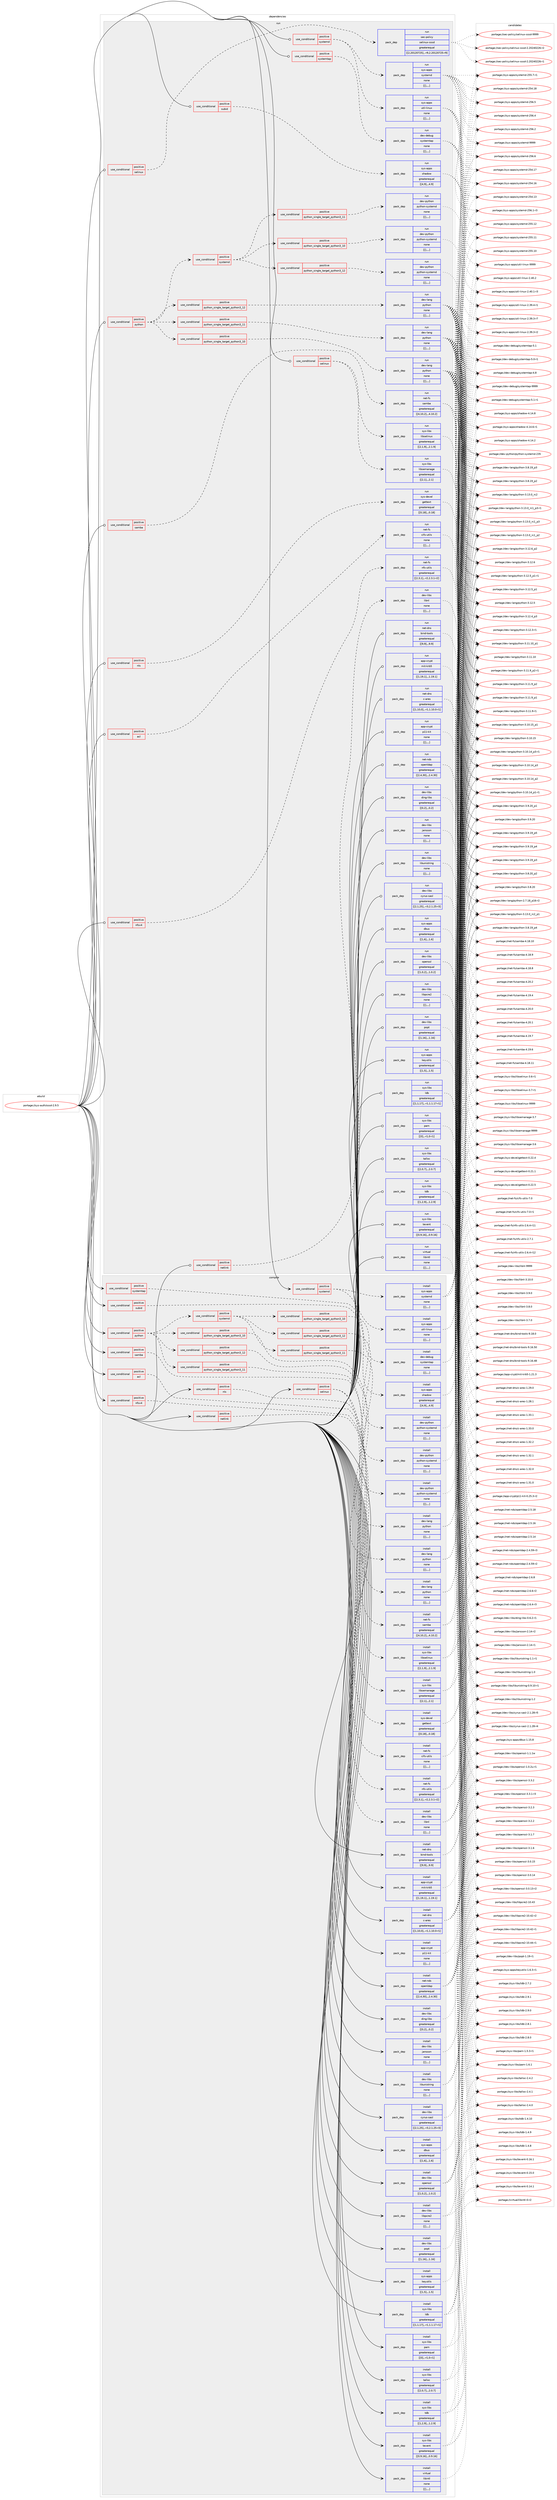 digraph prolog {

# *************
# Graph options
# *************

newrank=true;
concentrate=true;
compound=true;
graph [rankdir=LR,fontname=Helvetica,fontsize=10,ranksep=1.5];#, ranksep=2.5, nodesep=0.2];
edge  [arrowhead=vee];
node  [fontname=Helvetica,fontsize=10];

# **********
# The ebuild
# **********

subgraph cluster_leftcol {
color=gray;
label=<<i>ebuild</i>>;
id [label="portage://sys-auth/sssd-2.9.5", color=red, width=4, href="../sys-auth/sssd-2.9.5.svg"];
}

# ****************
# The dependencies
# ****************

subgraph cluster_midcol {
color=gray;
label=<<i>dependencies</i>>;
subgraph cluster_compile {
fillcolor="#eeeeee";
style=filled;
label=<<i>compile</i>>;
subgraph cond117704 {
dependency438891 [label=<<TABLE BORDER="0" CELLBORDER="1" CELLSPACING="0" CELLPADDING="4"><TR><TD ROWSPAN="3" CELLPADDING="10">use_conditional</TD></TR><TR><TD>positive</TD></TR><TR><TD>acl</TD></TR></TABLE>>, shape=none, color=red];
subgraph pack318234 {
dependency438892 [label=<<TABLE BORDER="0" CELLBORDER="1" CELLSPACING="0" CELLPADDING="4" WIDTH="220"><TR><TD ROWSPAN="6" CELLPADDING="30">pack_dep</TD></TR><TR><TD WIDTH="110">install</TD></TR><TR><TD>net-fs</TD></TR><TR><TD>cifs-utils</TD></TR><TR><TD>none</TD></TR><TR><TD>[[],,,,]</TD></TR></TABLE>>, shape=none, color=blue];
}
dependency438891:e -> dependency438892:w [weight=20,style="dashed",arrowhead="vee"];
}
id:e -> dependency438891:w [weight=20,style="solid",arrowhead="vee"];
subgraph cond117705 {
dependency438893 [label=<<TABLE BORDER="0" CELLBORDER="1" CELLSPACING="0" CELLPADDING="4"><TR><TD ROWSPAN="3" CELLPADDING="10">use_conditional</TD></TR><TR><TD>positive</TD></TR><TR><TD>netlink</TD></TR></TABLE>>, shape=none, color=red];
subgraph pack318235 {
dependency438894 [label=<<TABLE BORDER="0" CELLBORDER="1" CELLSPACING="0" CELLPADDING="4" WIDTH="220"><TR><TD ROWSPAN="6" CELLPADDING="30">pack_dep</TD></TR><TR><TD WIDTH="110">install</TD></TR><TR><TD>dev-libs</TD></TR><TR><TD>libnl</TD></TR><TR><TD>none</TD></TR><TR><TD>[[],,,,]</TD></TR></TABLE>>, shape=none, color=blue];
}
dependency438893:e -> dependency438894:w [weight=20,style="dashed",arrowhead="vee"];
}
id:e -> dependency438893:w [weight=20,style="solid",arrowhead="vee"];
subgraph cond117706 {
dependency438895 [label=<<TABLE BORDER="0" CELLBORDER="1" CELLSPACING="0" CELLPADDING="4"><TR><TD ROWSPAN="3" CELLPADDING="10">use_conditional</TD></TR><TR><TD>positive</TD></TR><TR><TD>nfsv4</TD></TR></TABLE>>, shape=none, color=red];
subgraph pack318236 {
dependency438896 [label=<<TABLE BORDER="0" CELLBORDER="1" CELLSPACING="0" CELLPADDING="4" WIDTH="220"><TR><TD ROWSPAN="6" CELLPADDING="30">pack_dep</TD></TR><TR><TD WIDTH="110">install</TD></TR><TR><TD>net-fs</TD></TR><TR><TD>nfs-utils</TD></TR><TR><TD>greaterequal</TD></TR><TR><TD>[[2,3,1],,-r2,2.3.1-r2]</TD></TR></TABLE>>, shape=none, color=blue];
}
dependency438895:e -> dependency438896:w [weight=20,style="dashed",arrowhead="vee"];
}
id:e -> dependency438895:w [weight=20,style="solid",arrowhead="vee"];
subgraph cond117707 {
dependency438897 [label=<<TABLE BORDER="0" CELLBORDER="1" CELLSPACING="0" CELLPADDING="4"><TR><TD ROWSPAN="3" CELLPADDING="10">use_conditional</TD></TR><TR><TD>positive</TD></TR><TR><TD>nls</TD></TR></TABLE>>, shape=none, color=red];
subgraph pack318237 {
dependency438898 [label=<<TABLE BORDER="0" CELLBORDER="1" CELLSPACING="0" CELLPADDING="4" WIDTH="220"><TR><TD ROWSPAN="6" CELLPADDING="30">pack_dep</TD></TR><TR><TD WIDTH="110">install</TD></TR><TR><TD>sys-devel</TD></TR><TR><TD>gettext</TD></TR><TR><TD>greaterequal</TD></TR><TR><TD>[[0,18],,,0.18]</TD></TR></TABLE>>, shape=none, color=blue];
}
dependency438897:e -> dependency438898:w [weight=20,style="dashed",arrowhead="vee"];
}
id:e -> dependency438897:w [weight=20,style="solid",arrowhead="vee"];
subgraph cond117708 {
dependency438899 [label=<<TABLE BORDER="0" CELLBORDER="1" CELLSPACING="0" CELLPADDING="4"><TR><TD ROWSPAN="3" CELLPADDING="10">use_conditional</TD></TR><TR><TD>positive</TD></TR><TR><TD>python</TD></TR></TABLE>>, shape=none, color=red];
subgraph cond117709 {
dependency438900 [label=<<TABLE BORDER="0" CELLBORDER="1" CELLSPACING="0" CELLPADDING="4"><TR><TD ROWSPAN="3" CELLPADDING="10">use_conditional</TD></TR><TR><TD>positive</TD></TR><TR><TD>python_single_target_python3_10</TD></TR></TABLE>>, shape=none, color=red];
subgraph pack318238 {
dependency438901 [label=<<TABLE BORDER="0" CELLBORDER="1" CELLSPACING="0" CELLPADDING="4" WIDTH="220"><TR><TD ROWSPAN="6" CELLPADDING="30">pack_dep</TD></TR><TR><TD WIDTH="110">install</TD></TR><TR><TD>dev-lang</TD></TR><TR><TD>python</TD></TR><TR><TD>none</TD></TR><TR><TD>[[],,,,]</TD></TR></TABLE>>, shape=none, color=blue];
}
dependency438900:e -> dependency438901:w [weight=20,style="dashed",arrowhead="vee"];
}
dependency438899:e -> dependency438900:w [weight=20,style="dashed",arrowhead="vee"];
subgraph cond117710 {
dependency438902 [label=<<TABLE BORDER="0" CELLBORDER="1" CELLSPACING="0" CELLPADDING="4"><TR><TD ROWSPAN="3" CELLPADDING="10">use_conditional</TD></TR><TR><TD>positive</TD></TR><TR><TD>python_single_target_python3_11</TD></TR></TABLE>>, shape=none, color=red];
subgraph pack318239 {
dependency438903 [label=<<TABLE BORDER="0" CELLBORDER="1" CELLSPACING="0" CELLPADDING="4" WIDTH="220"><TR><TD ROWSPAN="6" CELLPADDING="30">pack_dep</TD></TR><TR><TD WIDTH="110">install</TD></TR><TR><TD>dev-lang</TD></TR><TR><TD>python</TD></TR><TR><TD>none</TD></TR><TR><TD>[[],,,,]</TD></TR></TABLE>>, shape=none, color=blue];
}
dependency438902:e -> dependency438903:w [weight=20,style="dashed",arrowhead="vee"];
}
dependency438899:e -> dependency438902:w [weight=20,style="dashed",arrowhead="vee"];
subgraph cond117711 {
dependency438904 [label=<<TABLE BORDER="0" CELLBORDER="1" CELLSPACING="0" CELLPADDING="4"><TR><TD ROWSPAN="3" CELLPADDING="10">use_conditional</TD></TR><TR><TD>positive</TD></TR><TR><TD>python_single_target_python3_12</TD></TR></TABLE>>, shape=none, color=red];
subgraph pack318240 {
dependency438905 [label=<<TABLE BORDER="0" CELLBORDER="1" CELLSPACING="0" CELLPADDING="4" WIDTH="220"><TR><TD ROWSPAN="6" CELLPADDING="30">pack_dep</TD></TR><TR><TD WIDTH="110">install</TD></TR><TR><TD>dev-lang</TD></TR><TR><TD>python</TD></TR><TR><TD>none</TD></TR><TR><TD>[[],,,,]</TD></TR></TABLE>>, shape=none, color=blue];
}
dependency438904:e -> dependency438905:w [weight=20,style="dashed",arrowhead="vee"];
}
dependency438899:e -> dependency438904:w [weight=20,style="dashed",arrowhead="vee"];
subgraph cond117712 {
dependency438906 [label=<<TABLE BORDER="0" CELLBORDER="1" CELLSPACING="0" CELLPADDING="4"><TR><TD ROWSPAN="3" CELLPADDING="10">use_conditional</TD></TR><TR><TD>positive</TD></TR><TR><TD>systemd</TD></TR></TABLE>>, shape=none, color=red];
subgraph cond117713 {
dependency438907 [label=<<TABLE BORDER="0" CELLBORDER="1" CELLSPACING="0" CELLPADDING="4"><TR><TD ROWSPAN="3" CELLPADDING="10">use_conditional</TD></TR><TR><TD>positive</TD></TR><TR><TD>python_single_target_python3_10</TD></TR></TABLE>>, shape=none, color=red];
subgraph pack318241 {
dependency438908 [label=<<TABLE BORDER="0" CELLBORDER="1" CELLSPACING="0" CELLPADDING="4" WIDTH="220"><TR><TD ROWSPAN="6" CELLPADDING="30">pack_dep</TD></TR><TR><TD WIDTH="110">install</TD></TR><TR><TD>dev-python</TD></TR><TR><TD>python-systemd</TD></TR><TR><TD>none</TD></TR><TR><TD>[[],,,,]</TD></TR></TABLE>>, shape=none, color=blue];
}
dependency438907:e -> dependency438908:w [weight=20,style="dashed",arrowhead="vee"];
}
dependency438906:e -> dependency438907:w [weight=20,style="dashed",arrowhead="vee"];
subgraph cond117714 {
dependency438909 [label=<<TABLE BORDER="0" CELLBORDER="1" CELLSPACING="0" CELLPADDING="4"><TR><TD ROWSPAN="3" CELLPADDING="10">use_conditional</TD></TR><TR><TD>positive</TD></TR><TR><TD>python_single_target_python3_11</TD></TR></TABLE>>, shape=none, color=red];
subgraph pack318242 {
dependency438910 [label=<<TABLE BORDER="0" CELLBORDER="1" CELLSPACING="0" CELLPADDING="4" WIDTH="220"><TR><TD ROWSPAN="6" CELLPADDING="30">pack_dep</TD></TR><TR><TD WIDTH="110">install</TD></TR><TR><TD>dev-python</TD></TR><TR><TD>python-systemd</TD></TR><TR><TD>none</TD></TR><TR><TD>[[],,,,]</TD></TR></TABLE>>, shape=none, color=blue];
}
dependency438909:e -> dependency438910:w [weight=20,style="dashed",arrowhead="vee"];
}
dependency438906:e -> dependency438909:w [weight=20,style="dashed",arrowhead="vee"];
subgraph cond117715 {
dependency438911 [label=<<TABLE BORDER="0" CELLBORDER="1" CELLSPACING="0" CELLPADDING="4"><TR><TD ROWSPAN="3" CELLPADDING="10">use_conditional</TD></TR><TR><TD>positive</TD></TR><TR><TD>python_single_target_python3_12</TD></TR></TABLE>>, shape=none, color=red];
subgraph pack318243 {
dependency438912 [label=<<TABLE BORDER="0" CELLBORDER="1" CELLSPACING="0" CELLPADDING="4" WIDTH="220"><TR><TD ROWSPAN="6" CELLPADDING="30">pack_dep</TD></TR><TR><TD WIDTH="110">install</TD></TR><TR><TD>dev-python</TD></TR><TR><TD>python-systemd</TD></TR><TR><TD>none</TD></TR><TR><TD>[[],,,,]</TD></TR></TABLE>>, shape=none, color=blue];
}
dependency438911:e -> dependency438912:w [weight=20,style="dashed",arrowhead="vee"];
}
dependency438906:e -> dependency438911:w [weight=20,style="dashed",arrowhead="vee"];
}
dependency438899:e -> dependency438906:w [weight=20,style="dashed",arrowhead="vee"];
}
id:e -> dependency438899:w [weight=20,style="solid",arrowhead="vee"];
subgraph cond117716 {
dependency438913 [label=<<TABLE BORDER="0" CELLBORDER="1" CELLSPACING="0" CELLPADDING="4"><TR><TD ROWSPAN="3" CELLPADDING="10">use_conditional</TD></TR><TR><TD>positive</TD></TR><TR><TD>samba</TD></TR></TABLE>>, shape=none, color=red];
subgraph pack318244 {
dependency438914 [label=<<TABLE BORDER="0" CELLBORDER="1" CELLSPACING="0" CELLPADDING="4" WIDTH="220"><TR><TD ROWSPAN="6" CELLPADDING="30">pack_dep</TD></TR><TR><TD WIDTH="110">install</TD></TR><TR><TD>net-fs</TD></TR><TR><TD>samba</TD></TR><TR><TD>greaterequal</TD></TR><TR><TD>[[4,10,2],,,4.10.2]</TD></TR></TABLE>>, shape=none, color=blue];
}
dependency438913:e -> dependency438914:w [weight=20,style="dashed",arrowhead="vee"];
}
id:e -> dependency438913:w [weight=20,style="solid",arrowhead="vee"];
subgraph cond117717 {
dependency438915 [label=<<TABLE BORDER="0" CELLBORDER="1" CELLSPACING="0" CELLPADDING="4"><TR><TD ROWSPAN="3" CELLPADDING="10">use_conditional</TD></TR><TR><TD>positive</TD></TR><TR><TD>selinux</TD></TR></TABLE>>, shape=none, color=red];
subgraph pack318245 {
dependency438916 [label=<<TABLE BORDER="0" CELLBORDER="1" CELLSPACING="0" CELLPADDING="4" WIDTH="220"><TR><TD ROWSPAN="6" CELLPADDING="30">pack_dep</TD></TR><TR><TD WIDTH="110">install</TD></TR><TR><TD>sys-libs</TD></TR><TR><TD>libselinux</TD></TR><TR><TD>greaterequal</TD></TR><TR><TD>[[2,1,9],,,2.1.9]</TD></TR></TABLE>>, shape=none, color=blue];
}
dependency438915:e -> dependency438916:w [weight=20,style="dashed",arrowhead="vee"];
subgraph pack318246 {
dependency438917 [label=<<TABLE BORDER="0" CELLBORDER="1" CELLSPACING="0" CELLPADDING="4" WIDTH="220"><TR><TD ROWSPAN="6" CELLPADDING="30">pack_dep</TD></TR><TR><TD WIDTH="110">install</TD></TR><TR><TD>sys-libs</TD></TR><TR><TD>libsemanage</TD></TR><TR><TD>greaterequal</TD></TR><TR><TD>[[2,1],,,2.1]</TD></TR></TABLE>>, shape=none, color=blue];
}
dependency438915:e -> dependency438917:w [weight=20,style="dashed",arrowhead="vee"];
}
id:e -> dependency438915:w [weight=20,style="solid",arrowhead="vee"];
subgraph cond117718 {
dependency438918 [label=<<TABLE BORDER="0" CELLBORDER="1" CELLSPACING="0" CELLPADDING="4"><TR><TD ROWSPAN="3" CELLPADDING="10">use_conditional</TD></TR><TR><TD>positive</TD></TR><TR><TD>subid</TD></TR></TABLE>>, shape=none, color=red];
subgraph pack318247 {
dependency438919 [label=<<TABLE BORDER="0" CELLBORDER="1" CELLSPACING="0" CELLPADDING="4" WIDTH="220"><TR><TD ROWSPAN="6" CELLPADDING="30">pack_dep</TD></TR><TR><TD WIDTH="110">install</TD></TR><TR><TD>sys-apps</TD></TR><TR><TD>shadow</TD></TR><TR><TD>greaterequal</TD></TR><TR><TD>[[4,9],,,4.9]</TD></TR></TABLE>>, shape=none, color=blue];
}
dependency438918:e -> dependency438919:w [weight=20,style="dashed",arrowhead="vee"];
}
id:e -> dependency438918:w [weight=20,style="solid",arrowhead="vee"];
subgraph cond117719 {
dependency438920 [label=<<TABLE BORDER="0" CELLBORDER="1" CELLSPACING="0" CELLPADDING="4"><TR><TD ROWSPAN="3" CELLPADDING="10">use_conditional</TD></TR><TR><TD>positive</TD></TR><TR><TD>systemd</TD></TR></TABLE>>, shape=none, color=red];
subgraph pack318248 {
dependency438921 [label=<<TABLE BORDER="0" CELLBORDER="1" CELLSPACING="0" CELLPADDING="4" WIDTH="220"><TR><TD ROWSPAN="6" CELLPADDING="30">pack_dep</TD></TR><TR><TD WIDTH="110">install</TD></TR><TR><TD>sys-apps</TD></TR><TR><TD>systemd</TD></TR><TR><TD>none</TD></TR><TR><TD>[[],,,,]</TD></TR></TABLE>>, shape=none, color=blue];
}
dependency438920:e -> dependency438921:w [weight=20,style="dashed",arrowhead="vee"];
subgraph pack318249 {
dependency438922 [label=<<TABLE BORDER="0" CELLBORDER="1" CELLSPACING="0" CELLPADDING="4" WIDTH="220"><TR><TD ROWSPAN="6" CELLPADDING="30">pack_dep</TD></TR><TR><TD WIDTH="110">install</TD></TR><TR><TD>sys-apps</TD></TR><TR><TD>util-linux</TD></TR><TR><TD>none</TD></TR><TR><TD>[[],,,,]</TD></TR></TABLE>>, shape=none, color=blue];
}
dependency438920:e -> dependency438922:w [weight=20,style="dashed",arrowhead="vee"];
}
id:e -> dependency438920:w [weight=20,style="solid",arrowhead="vee"];
subgraph cond117720 {
dependency438923 [label=<<TABLE BORDER="0" CELLBORDER="1" CELLSPACING="0" CELLPADDING="4"><TR><TD ROWSPAN="3" CELLPADDING="10">use_conditional</TD></TR><TR><TD>positive</TD></TR><TR><TD>systemtap</TD></TR></TABLE>>, shape=none, color=red];
subgraph pack318250 {
dependency438924 [label=<<TABLE BORDER="0" CELLBORDER="1" CELLSPACING="0" CELLPADDING="4" WIDTH="220"><TR><TD ROWSPAN="6" CELLPADDING="30">pack_dep</TD></TR><TR><TD WIDTH="110">install</TD></TR><TR><TD>dev-debug</TD></TR><TR><TD>systemtap</TD></TR><TR><TD>none</TD></TR><TR><TD>[[],,,,]</TD></TR></TABLE>>, shape=none, color=blue];
}
dependency438923:e -> dependency438924:w [weight=20,style="dashed",arrowhead="vee"];
}
id:e -> dependency438923:w [weight=20,style="solid",arrowhead="vee"];
subgraph pack318251 {
dependency438925 [label=<<TABLE BORDER="0" CELLBORDER="1" CELLSPACING="0" CELLPADDING="4" WIDTH="220"><TR><TD ROWSPAN="6" CELLPADDING="30">pack_dep</TD></TR><TR><TD WIDTH="110">install</TD></TR><TR><TD>app-crypt</TD></TR><TR><TD>mit-krb5</TD></TR><TR><TD>greaterequal</TD></TR><TR><TD>[[1,19,1],,,1.19.1]</TD></TR></TABLE>>, shape=none, color=blue];
}
id:e -> dependency438925:w [weight=20,style="solid",arrowhead="vee"];
subgraph pack318252 {
dependency438926 [label=<<TABLE BORDER="0" CELLBORDER="1" CELLSPACING="0" CELLPADDING="4" WIDTH="220"><TR><TD ROWSPAN="6" CELLPADDING="30">pack_dep</TD></TR><TR><TD WIDTH="110">install</TD></TR><TR><TD>app-crypt</TD></TR><TR><TD>p11-kit</TD></TR><TR><TD>none</TD></TR><TR><TD>[[],,,,]</TD></TR></TABLE>>, shape=none, color=blue];
}
id:e -> dependency438926:w [weight=20,style="solid",arrowhead="vee"];
subgraph pack318253 {
dependency438927 [label=<<TABLE BORDER="0" CELLBORDER="1" CELLSPACING="0" CELLPADDING="4" WIDTH="220"><TR><TD ROWSPAN="6" CELLPADDING="30">pack_dep</TD></TR><TR><TD WIDTH="110">install</TD></TR><TR><TD>dev-libs</TD></TR><TR><TD>cyrus-sasl</TD></TR><TR><TD>greaterequal</TD></TR><TR><TD>[[2,1,25],,-r3,2.1.25-r3]</TD></TR></TABLE>>, shape=none, color=blue];
}
id:e -> dependency438927:w [weight=20,style="solid",arrowhead="vee"];
subgraph pack318254 {
dependency438928 [label=<<TABLE BORDER="0" CELLBORDER="1" CELLSPACING="0" CELLPADDING="4" WIDTH="220"><TR><TD ROWSPAN="6" CELLPADDING="30">pack_dep</TD></TR><TR><TD WIDTH="110">install</TD></TR><TR><TD>dev-libs</TD></TR><TR><TD>ding-libs</TD></TR><TR><TD>greaterequal</TD></TR><TR><TD>[[0,2],,,0.2]</TD></TR></TABLE>>, shape=none, color=blue];
}
id:e -> dependency438928:w [weight=20,style="solid",arrowhead="vee"];
subgraph pack318255 {
dependency438929 [label=<<TABLE BORDER="0" CELLBORDER="1" CELLSPACING="0" CELLPADDING="4" WIDTH="220"><TR><TD ROWSPAN="6" CELLPADDING="30">pack_dep</TD></TR><TR><TD WIDTH="110">install</TD></TR><TR><TD>dev-libs</TD></TR><TR><TD>jansson</TD></TR><TR><TD>none</TD></TR><TR><TD>[[],,,,]</TD></TR></TABLE>>, shape=none, color=blue];
}
id:e -> dependency438929:w [weight=20,style="solid",arrowhead="vee"];
subgraph pack318256 {
dependency438930 [label=<<TABLE BORDER="0" CELLBORDER="1" CELLSPACING="0" CELLPADDING="4" WIDTH="220"><TR><TD ROWSPAN="6" CELLPADDING="30">pack_dep</TD></TR><TR><TD WIDTH="110">install</TD></TR><TR><TD>dev-libs</TD></TR><TR><TD>libpcre2</TD></TR><TR><TD>none</TD></TR><TR><TD>[[],,,,]</TD></TR></TABLE>>, shape=none, color=blue];
}
id:e -> dependency438930:w [weight=20,style="solid",arrowhead="vee"];
subgraph pack318257 {
dependency438931 [label=<<TABLE BORDER="0" CELLBORDER="1" CELLSPACING="0" CELLPADDING="4" WIDTH="220"><TR><TD ROWSPAN="6" CELLPADDING="30">pack_dep</TD></TR><TR><TD WIDTH="110">install</TD></TR><TR><TD>dev-libs</TD></TR><TR><TD>libunistring</TD></TR><TR><TD>none</TD></TR><TR><TD>[[],,,,]</TD></TR></TABLE>>, shape=none, color=blue];
}
id:e -> dependency438931:w [weight=20,style="solid",arrowhead="vee"];
subgraph pack318258 {
dependency438932 [label=<<TABLE BORDER="0" CELLBORDER="1" CELLSPACING="0" CELLPADDING="4" WIDTH="220"><TR><TD ROWSPAN="6" CELLPADDING="30">pack_dep</TD></TR><TR><TD WIDTH="110">install</TD></TR><TR><TD>dev-libs</TD></TR><TR><TD>openssl</TD></TR><TR><TD>greaterequal</TD></TR><TR><TD>[[1,0,2],,,1.0.2]</TD></TR></TABLE>>, shape=none, color=blue];
}
id:e -> dependency438932:w [weight=20,style="solid",arrowhead="vee"];
subgraph pack318259 {
dependency438933 [label=<<TABLE BORDER="0" CELLBORDER="1" CELLSPACING="0" CELLPADDING="4" WIDTH="220"><TR><TD ROWSPAN="6" CELLPADDING="30">pack_dep</TD></TR><TR><TD WIDTH="110">install</TD></TR><TR><TD>dev-libs</TD></TR><TR><TD>popt</TD></TR><TR><TD>greaterequal</TD></TR><TR><TD>[[1,16],,,1.16]</TD></TR></TABLE>>, shape=none, color=blue];
}
id:e -> dependency438933:w [weight=20,style="solid",arrowhead="vee"];
subgraph pack318260 {
dependency438934 [label=<<TABLE BORDER="0" CELLBORDER="1" CELLSPACING="0" CELLPADDING="4" WIDTH="220"><TR><TD ROWSPAN="6" CELLPADDING="30">pack_dep</TD></TR><TR><TD WIDTH="110">install</TD></TR><TR><TD>net-dns</TD></TR><TR><TD>bind-tools</TD></TR><TR><TD>greaterequal</TD></TR><TR><TD>[[9,9],,,9.9]</TD></TR></TABLE>>, shape=none, color=blue];
}
id:e -> dependency438934:w [weight=20,style="solid",arrowhead="vee"];
subgraph pack318261 {
dependency438935 [label=<<TABLE BORDER="0" CELLBORDER="1" CELLSPACING="0" CELLPADDING="4" WIDTH="220"><TR><TD ROWSPAN="6" CELLPADDING="30">pack_dep</TD></TR><TR><TD WIDTH="110">install</TD></TR><TR><TD>net-dns</TD></TR><TR><TD>c-ares</TD></TR><TR><TD>greaterequal</TD></TR><TR><TD>[[1,10,0],,-r1,1.10.0-r1]</TD></TR></TABLE>>, shape=none, color=blue];
}
id:e -> dependency438935:w [weight=20,style="solid",arrowhead="vee"];
subgraph pack318262 {
dependency438936 [label=<<TABLE BORDER="0" CELLBORDER="1" CELLSPACING="0" CELLPADDING="4" WIDTH="220"><TR><TD ROWSPAN="6" CELLPADDING="30">pack_dep</TD></TR><TR><TD WIDTH="110">install</TD></TR><TR><TD>net-nds</TD></TR><TR><TD>openldap</TD></TR><TR><TD>greaterequal</TD></TR><TR><TD>[[2,4,30],,,2.4.30]</TD></TR></TABLE>>, shape=none, color=blue];
}
id:e -> dependency438936:w [weight=20,style="solid",arrowhead="vee"];
subgraph pack318263 {
dependency438937 [label=<<TABLE BORDER="0" CELLBORDER="1" CELLSPACING="0" CELLPADDING="4" WIDTH="220"><TR><TD ROWSPAN="6" CELLPADDING="30">pack_dep</TD></TR><TR><TD WIDTH="110">install</TD></TR><TR><TD>sys-apps</TD></TR><TR><TD>dbus</TD></TR><TR><TD>greaterequal</TD></TR><TR><TD>[[1,6],,,1.6]</TD></TR></TABLE>>, shape=none, color=blue];
}
id:e -> dependency438937:w [weight=20,style="solid",arrowhead="vee"];
subgraph pack318264 {
dependency438938 [label=<<TABLE BORDER="0" CELLBORDER="1" CELLSPACING="0" CELLPADDING="4" WIDTH="220"><TR><TD ROWSPAN="6" CELLPADDING="30">pack_dep</TD></TR><TR><TD WIDTH="110">install</TD></TR><TR><TD>sys-apps</TD></TR><TR><TD>keyutils</TD></TR><TR><TD>greaterequal</TD></TR><TR><TD>[[1,5],,,1.5]</TD></TR></TABLE>>, shape=none, color=blue];
}
id:e -> dependency438938:w [weight=20,style="solid",arrowhead="vee"];
subgraph pack318265 {
dependency438939 [label=<<TABLE BORDER="0" CELLBORDER="1" CELLSPACING="0" CELLPADDING="4" WIDTH="220"><TR><TD ROWSPAN="6" CELLPADDING="30">pack_dep</TD></TR><TR><TD WIDTH="110">install</TD></TR><TR><TD>sys-libs</TD></TR><TR><TD>ldb</TD></TR><TR><TD>greaterequal</TD></TR><TR><TD>[[1,1,17],,-r1,1.1.17-r1]</TD></TR></TABLE>>, shape=none, color=blue];
}
id:e -> dependency438939:w [weight=20,style="solid",arrowhead="vee"];
subgraph pack318266 {
dependency438940 [label=<<TABLE BORDER="0" CELLBORDER="1" CELLSPACING="0" CELLPADDING="4" WIDTH="220"><TR><TD ROWSPAN="6" CELLPADDING="30">pack_dep</TD></TR><TR><TD WIDTH="110">install</TD></TR><TR><TD>sys-libs</TD></TR><TR><TD>pam</TD></TR><TR><TD>greaterequal</TD></TR><TR><TD>[[0],,-r1,0-r1]</TD></TR></TABLE>>, shape=none, color=blue];
}
id:e -> dependency438940:w [weight=20,style="solid",arrowhead="vee"];
subgraph pack318267 {
dependency438941 [label=<<TABLE BORDER="0" CELLBORDER="1" CELLSPACING="0" CELLPADDING="4" WIDTH="220"><TR><TD ROWSPAN="6" CELLPADDING="30">pack_dep</TD></TR><TR><TD WIDTH="110">install</TD></TR><TR><TD>sys-libs</TD></TR><TR><TD>talloc</TD></TR><TR><TD>greaterequal</TD></TR><TR><TD>[[2,0,7],,,2.0.7]</TD></TR></TABLE>>, shape=none, color=blue];
}
id:e -> dependency438941:w [weight=20,style="solid",arrowhead="vee"];
subgraph pack318268 {
dependency438942 [label=<<TABLE BORDER="0" CELLBORDER="1" CELLSPACING="0" CELLPADDING="4" WIDTH="220"><TR><TD ROWSPAN="6" CELLPADDING="30">pack_dep</TD></TR><TR><TD WIDTH="110">install</TD></TR><TR><TD>sys-libs</TD></TR><TR><TD>tdb</TD></TR><TR><TD>greaterequal</TD></TR><TR><TD>[[1,2,9],,,1.2.9]</TD></TR></TABLE>>, shape=none, color=blue];
}
id:e -> dependency438942:w [weight=20,style="solid",arrowhead="vee"];
subgraph pack318269 {
dependency438943 [label=<<TABLE BORDER="0" CELLBORDER="1" CELLSPACING="0" CELLPADDING="4" WIDTH="220"><TR><TD ROWSPAN="6" CELLPADDING="30">pack_dep</TD></TR><TR><TD WIDTH="110">install</TD></TR><TR><TD>sys-libs</TD></TR><TR><TD>tevent</TD></TR><TR><TD>greaterequal</TD></TR><TR><TD>[[0,9,16],,,0.9.16]</TD></TR></TABLE>>, shape=none, color=blue];
}
id:e -> dependency438943:w [weight=20,style="solid",arrowhead="vee"];
subgraph pack318270 {
dependency438944 [label=<<TABLE BORDER="0" CELLBORDER="1" CELLSPACING="0" CELLPADDING="4" WIDTH="220"><TR><TD ROWSPAN="6" CELLPADDING="30">pack_dep</TD></TR><TR><TD WIDTH="110">install</TD></TR><TR><TD>virtual</TD></TR><TR><TD>libintl</TD></TR><TR><TD>none</TD></TR><TR><TD>[[],,,,]</TD></TR></TABLE>>, shape=none, color=blue];
}
id:e -> dependency438944:w [weight=20,style="solid",arrowhead="vee"];
}
subgraph cluster_compileandrun {
fillcolor="#eeeeee";
style=filled;
label=<<i>compile and run</i>>;
}
subgraph cluster_run {
fillcolor="#eeeeee";
style=filled;
label=<<i>run</i>>;
subgraph cond117721 {
dependency438945 [label=<<TABLE BORDER="0" CELLBORDER="1" CELLSPACING="0" CELLPADDING="4"><TR><TD ROWSPAN="3" CELLPADDING="10">use_conditional</TD></TR><TR><TD>positive</TD></TR><TR><TD>acl</TD></TR></TABLE>>, shape=none, color=red];
subgraph pack318271 {
dependency438946 [label=<<TABLE BORDER="0" CELLBORDER="1" CELLSPACING="0" CELLPADDING="4" WIDTH="220"><TR><TD ROWSPAN="6" CELLPADDING="30">pack_dep</TD></TR><TR><TD WIDTH="110">run</TD></TR><TR><TD>net-fs</TD></TR><TR><TD>cifs-utils</TD></TR><TR><TD>none</TD></TR><TR><TD>[[],,,,]</TD></TR></TABLE>>, shape=none, color=blue];
}
dependency438945:e -> dependency438946:w [weight=20,style="dashed",arrowhead="vee"];
}
id:e -> dependency438945:w [weight=20,style="solid",arrowhead="odot"];
subgraph cond117722 {
dependency438947 [label=<<TABLE BORDER="0" CELLBORDER="1" CELLSPACING="0" CELLPADDING="4"><TR><TD ROWSPAN="3" CELLPADDING="10">use_conditional</TD></TR><TR><TD>positive</TD></TR><TR><TD>netlink</TD></TR></TABLE>>, shape=none, color=red];
subgraph pack318272 {
dependency438948 [label=<<TABLE BORDER="0" CELLBORDER="1" CELLSPACING="0" CELLPADDING="4" WIDTH="220"><TR><TD ROWSPAN="6" CELLPADDING="30">pack_dep</TD></TR><TR><TD WIDTH="110">run</TD></TR><TR><TD>dev-libs</TD></TR><TR><TD>libnl</TD></TR><TR><TD>none</TD></TR><TR><TD>[[],,,,]</TD></TR></TABLE>>, shape=none, color=blue];
}
dependency438947:e -> dependency438948:w [weight=20,style="dashed",arrowhead="vee"];
}
id:e -> dependency438947:w [weight=20,style="solid",arrowhead="odot"];
subgraph cond117723 {
dependency438949 [label=<<TABLE BORDER="0" CELLBORDER="1" CELLSPACING="0" CELLPADDING="4"><TR><TD ROWSPAN="3" CELLPADDING="10">use_conditional</TD></TR><TR><TD>positive</TD></TR><TR><TD>nfsv4</TD></TR></TABLE>>, shape=none, color=red];
subgraph pack318273 {
dependency438950 [label=<<TABLE BORDER="0" CELLBORDER="1" CELLSPACING="0" CELLPADDING="4" WIDTH="220"><TR><TD ROWSPAN="6" CELLPADDING="30">pack_dep</TD></TR><TR><TD WIDTH="110">run</TD></TR><TR><TD>net-fs</TD></TR><TR><TD>nfs-utils</TD></TR><TR><TD>greaterequal</TD></TR><TR><TD>[[2,3,1],,-r2,2.3.1-r2]</TD></TR></TABLE>>, shape=none, color=blue];
}
dependency438949:e -> dependency438950:w [weight=20,style="dashed",arrowhead="vee"];
}
id:e -> dependency438949:w [weight=20,style="solid",arrowhead="odot"];
subgraph cond117724 {
dependency438951 [label=<<TABLE BORDER="0" CELLBORDER="1" CELLSPACING="0" CELLPADDING="4"><TR><TD ROWSPAN="3" CELLPADDING="10">use_conditional</TD></TR><TR><TD>positive</TD></TR><TR><TD>nls</TD></TR></TABLE>>, shape=none, color=red];
subgraph pack318274 {
dependency438952 [label=<<TABLE BORDER="0" CELLBORDER="1" CELLSPACING="0" CELLPADDING="4" WIDTH="220"><TR><TD ROWSPAN="6" CELLPADDING="30">pack_dep</TD></TR><TR><TD WIDTH="110">run</TD></TR><TR><TD>sys-devel</TD></TR><TR><TD>gettext</TD></TR><TR><TD>greaterequal</TD></TR><TR><TD>[[0,18],,,0.18]</TD></TR></TABLE>>, shape=none, color=blue];
}
dependency438951:e -> dependency438952:w [weight=20,style="dashed",arrowhead="vee"];
}
id:e -> dependency438951:w [weight=20,style="solid",arrowhead="odot"];
subgraph cond117725 {
dependency438953 [label=<<TABLE BORDER="0" CELLBORDER="1" CELLSPACING="0" CELLPADDING="4"><TR><TD ROWSPAN="3" CELLPADDING="10">use_conditional</TD></TR><TR><TD>positive</TD></TR><TR><TD>python</TD></TR></TABLE>>, shape=none, color=red];
subgraph cond117726 {
dependency438954 [label=<<TABLE BORDER="0" CELLBORDER="1" CELLSPACING="0" CELLPADDING="4"><TR><TD ROWSPAN="3" CELLPADDING="10">use_conditional</TD></TR><TR><TD>positive</TD></TR><TR><TD>python_single_target_python3_10</TD></TR></TABLE>>, shape=none, color=red];
subgraph pack318275 {
dependency438955 [label=<<TABLE BORDER="0" CELLBORDER="1" CELLSPACING="0" CELLPADDING="4" WIDTH="220"><TR><TD ROWSPAN="6" CELLPADDING="30">pack_dep</TD></TR><TR><TD WIDTH="110">run</TD></TR><TR><TD>dev-lang</TD></TR><TR><TD>python</TD></TR><TR><TD>none</TD></TR><TR><TD>[[],,,,]</TD></TR></TABLE>>, shape=none, color=blue];
}
dependency438954:e -> dependency438955:w [weight=20,style="dashed",arrowhead="vee"];
}
dependency438953:e -> dependency438954:w [weight=20,style="dashed",arrowhead="vee"];
subgraph cond117727 {
dependency438956 [label=<<TABLE BORDER="0" CELLBORDER="1" CELLSPACING="0" CELLPADDING="4"><TR><TD ROWSPAN="3" CELLPADDING="10">use_conditional</TD></TR><TR><TD>positive</TD></TR><TR><TD>python_single_target_python3_11</TD></TR></TABLE>>, shape=none, color=red];
subgraph pack318276 {
dependency438957 [label=<<TABLE BORDER="0" CELLBORDER="1" CELLSPACING="0" CELLPADDING="4" WIDTH="220"><TR><TD ROWSPAN="6" CELLPADDING="30">pack_dep</TD></TR><TR><TD WIDTH="110">run</TD></TR><TR><TD>dev-lang</TD></TR><TR><TD>python</TD></TR><TR><TD>none</TD></TR><TR><TD>[[],,,,]</TD></TR></TABLE>>, shape=none, color=blue];
}
dependency438956:e -> dependency438957:w [weight=20,style="dashed",arrowhead="vee"];
}
dependency438953:e -> dependency438956:w [weight=20,style="dashed",arrowhead="vee"];
subgraph cond117728 {
dependency438958 [label=<<TABLE BORDER="0" CELLBORDER="1" CELLSPACING="0" CELLPADDING="4"><TR><TD ROWSPAN="3" CELLPADDING="10">use_conditional</TD></TR><TR><TD>positive</TD></TR><TR><TD>python_single_target_python3_12</TD></TR></TABLE>>, shape=none, color=red];
subgraph pack318277 {
dependency438959 [label=<<TABLE BORDER="0" CELLBORDER="1" CELLSPACING="0" CELLPADDING="4" WIDTH="220"><TR><TD ROWSPAN="6" CELLPADDING="30">pack_dep</TD></TR><TR><TD WIDTH="110">run</TD></TR><TR><TD>dev-lang</TD></TR><TR><TD>python</TD></TR><TR><TD>none</TD></TR><TR><TD>[[],,,,]</TD></TR></TABLE>>, shape=none, color=blue];
}
dependency438958:e -> dependency438959:w [weight=20,style="dashed",arrowhead="vee"];
}
dependency438953:e -> dependency438958:w [weight=20,style="dashed",arrowhead="vee"];
subgraph cond117729 {
dependency438960 [label=<<TABLE BORDER="0" CELLBORDER="1" CELLSPACING="0" CELLPADDING="4"><TR><TD ROWSPAN="3" CELLPADDING="10">use_conditional</TD></TR><TR><TD>positive</TD></TR><TR><TD>systemd</TD></TR></TABLE>>, shape=none, color=red];
subgraph cond117730 {
dependency438961 [label=<<TABLE BORDER="0" CELLBORDER="1" CELLSPACING="0" CELLPADDING="4"><TR><TD ROWSPAN="3" CELLPADDING="10">use_conditional</TD></TR><TR><TD>positive</TD></TR><TR><TD>python_single_target_python3_10</TD></TR></TABLE>>, shape=none, color=red];
subgraph pack318278 {
dependency438962 [label=<<TABLE BORDER="0" CELLBORDER="1" CELLSPACING="0" CELLPADDING="4" WIDTH="220"><TR><TD ROWSPAN="6" CELLPADDING="30">pack_dep</TD></TR><TR><TD WIDTH="110">run</TD></TR><TR><TD>dev-python</TD></TR><TR><TD>python-systemd</TD></TR><TR><TD>none</TD></TR><TR><TD>[[],,,,]</TD></TR></TABLE>>, shape=none, color=blue];
}
dependency438961:e -> dependency438962:w [weight=20,style="dashed",arrowhead="vee"];
}
dependency438960:e -> dependency438961:w [weight=20,style="dashed",arrowhead="vee"];
subgraph cond117731 {
dependency438963 [label=<<TABLE BORDER="0" CELLBORDER="1" CELLSPACING="0" CELLPADDING="4"><TR><TD ROWSPAN="3" CELLPADDING="10">use_conditional</TD></TR><TR><TD>positive</TD></TR><TR><TD>python_single_target_python3_11</TD></TR></TABLE>>, shape=none, color=red];
subgraph pack318279 {
dependency438964 [label=<<TABLE BORDER="0" CELLBORDER="1" CELLSPACING="0" CELLPADDING="4" WIDTH="220"><TR><TD ROWSPAN="6" CELLPADDING="30">pack_dep</TD></TR><TR><TD WIDTH="110">run</TD></TR><TR><TD>dev-python</TD></TR><TR><TD>python-systemd</TD></TR><TR><TD>none</TD></TR><TR><TD>[[],,,,]</TD></TR></TABLE>>, shape=none, color=blue];
}
dependency438963:e -> dependency438964:w [weight=20,style="dashed",arrowhead="vee"];
}
dependency438960:e -> dependency438963:w [weight=20,style="dashed",arrowhead="vee"];
subgraph cond117732 {
dependency438965 [label=<<TABLE BORDER="0" CELLBORDER="1" CELLSPACING="0" CELLPADDING="4"><TR><TD ROWSPAN="3" CELLPADDING="10">use_conditional</TD></TR><TR><TD>positive</TD></TR><TR><TD>python_single_target_python3_12</TD></TR></TABLE>>, shape=none, color=red];
subgraph pack318280 {
dependency438966 [label=<<TABLE BORDER="0" CELLBORDER="1" CELLSPACING="0" CELLPADDING="4" WIDTH="220"><TR><TD ROWSPAN="6" CELLPADDING="30">pack_dep</TD></TR><TR><TD WIDTH="110">run</TD></TR><TR><TD>dev-python</TD></TR><TR><TD>python-systemd</TD></TR><TR><TD>none</TD></TR><TR><TD>[[],,,,]</TD></TR></TABLE>>, shape=none, color=blue];
}
dependency438965:e -> dependency438966:w [weight=20,style="dashed",arrowhead="vee"];
}
dependency438960:e -> dependency438965:w [weight=20,style="dashed",arrowhead="vee"];
}
dependency438953:e -> dependency438960:w [weight=20,style="dashed",arrowhead="vee"];
}
id:e -> dependency438953:w [weight=20,style="solid",arrowhead="odot"];
subgraph cond117733 {
dependency438967 [label=<<TABLE BORDER="0" CELLBORDER="1" CELLSPACING="0" CELLPADDING="4"><TR><TD ROWSPAN="3" CELLPADDING="10">use_conditional</TD></TR><TR><TD>positive</TD></TR><TR><TD>samba</TD></TR></TABLE>>, shape=none, color=red];
subgraph pack318281 {
dependency438968 [label=<<TABLE BORDER="0" CELLBORDER="1" CELLSPACING="0" CELLPADDING="4" WIDTH="220"><TR><TD ROWSPAN="6" CELLPADDING="30">pack_dep</TD></TR><TR><TD WIDTH="110">run</TD></TR><TR><TD>net-fs</TD></TR><TR><TD>samba</TD></TR><TR><TD>greaterequal</TD></TR><TR><TD>[[4,10,2],,,4.10.2]</TD></TR></TABLE>>, shape=none, color=blue];
}
dependency438967:e -> dependency438968:w [weight=20,style="dashed",arrowhead="vee"];
}
id:e -> dependency438967:w [weight=20,style="solid",arrowhead="odot"];
subgraph cond117734 {
dependency438969 [label=<<TABLE BORDER="0" CELLBORDER="1" CELLSPACING="0" CELLPADDING="4"><TR><TD ROWSPAN="3" CELLPADDING="10">use_conditional</TD></TR><TR><TD>positive</TD></TR><TR><TD>selinux</TD></TR></TABLE>>, shape=none, color=red];
subgraph pack318282 {
dependency438970 [label=<<TABLE BORDER="0" CELLBORDER="1" CELLSPACING="0" CELLPADDING="4" WIDTH="220"><TR><TD ROWSPAN="6" CELLPADDING="30">pack_dep</TD></TR><TR><TD WIDTH="110">run</TD></TR><TR><TD>sec-policy</TD></TR><TR><TD>selinux-sssd</TD></TR><TR><TD>greaterequal</TD></TR><TR><TD>[[2,20120725],,-r9,2.20120725-r9]</TD></TR></TABLE>>, shape=none, color=blue];
}
dependency438969:e -> dependency438970:w [weight=20,style="dashed",arrowhead="vee"];
}
id:e -> dependency438969:w [weight=20,style="solid",arrowhead="odot"];
subgraph cond117735 {
dependency438971 [label=<<TABLE BORDER="0" CELLBORDER="1" CELLSPACING="0" CELLPADDING="4"><TR><TD ROWSPAN="3" CELLPADDING="10">use_conditional</TD></TR><TR><TD>positive</TD></TR><TR><TD>selinux</TD></TR></TABLE>>, shape=none, color=red];
subgraph pack318283 {
dependency438972 [label=<<TABLE BORDER="0" CELLBORDER="1" CELLSPACING="0" CELLPADDING="4" WIDTH="220"><TR><TD ROWSPAN="6" CELLPADDING="30">pack_dep</TD></TR><TR><TD WIDTH="110">run</TD></TR><TR><TD>sys-libs</TD></TR><TR><TD>libselinux</TD></TR><TR><TD>greaterequal</TD></TR><TR><TD>[[2,1,9],,,2.1.9]</TD></TR></TABLE>>, shape=none, color=blue];
}
dependency438971:e -> dependency438972:w [weight=20,style="dashed",arrowhead="vee"];
subgraph pack318284 {
dependency438973 [label=<<TABLE BORDER="0" CELLBORDER="1" CELLSPACING="0" CELLPADDING="4" WIDTH="220"><TR><TD ROWSPAN="6" CELLPADDING="30">pack_dep</TD></TR><TR><TD WIDTH="110">run</TD></TR><TR><TD>sys-libs</TD></TR><TR><TD>libsemanage</TD></TR><TR><TD>greaterequal</TD></TR><TR><TD>[[2,1],,,2.1]</TD></TR></TABLE>>, shape=none, color=blue];
}
dependency438971:e -> dependency438973:w [weight=20,style="dashed",arrowhead="vee"];
}
id:e -> dependency438971:w [weight=20,style="solid",arrowhead="odot"];
subgraph cond117736 {
dependency438974 [label=<<TABLE BORDER="0" CELLBORDER="1" CELLSPACING="0" CELLPADDING="4"><TR><TD ROWSPAN="3" CELLPADDING="10">use_conditional</TD></TR><TR><TD>positive</TD></TR><TR><TD>subid</TD></TR></TABLE>>, shape=none, color=red];
subgraph pack318285 {
dependency438975 [label=<<TABLE BORDER="0" CELLBORDER="1" CELLSPACING="0" CELLPADDING="4" WIDTH="220"><TR><TD ROWSPAN="6" CELLPADDING="30">pack_dep</TD></TR><TR><TD WIDTH="110">run</TD></TR><TR><TD>sys-apps</TD></TR><TR><TD>shadow</TD></TR><TR><TD>greaterequal</TD></TR><TR><TD>[[4,9],,,4.9]</TD></TR></TABLE>>, shape=none, color=blue];
}
dependency438974:e -> dependency438975:w [weight=20,style="dashed",arrowhead="vee"];
}
id:e -> dependency438974:w [weight=20,style="solid",arrowhead="odot"];
subgraph cond117737 {
dependency438976 [label=<<TABLE BORDER="0" CELLBORDER="1" CELLSPACING="0" CELLPADDING="4"><TR><TD ROWSPAN="3" CELLPADDING="10">use_conditional</TD></TR><TR><TD>positive</TD></TR><TR><TD>systemd</TD></TR></TABLE>>, shape=none, color=red];
subgraph pack318286 {
dependency438977 [label=<<TABLE BORDER="0" CELLBORDER="1" CELLSPACING="0" CELLPADDING="4" WIDTH="220"><TR><TD ROWSPAN="6" CELLPADDING="30">pack_dep</TD></TR><TR><TD WIDTH="110">run</TD></TR><TR><TD>sys-apps</TD></TR><TR><TD>systemd</TD></TR><TR><TD>none</TD></TR><TR><TD>[[],,,,]</TD></TR></TABLE>>, shape=none, color=blue];
}
dependency438976:e -> dependency438977:w [weight=20,style="dashed",arrowhead="vee"];
subgraph pack318287 {
dependency438978 [label=<<TABLE BORDER="0" CELLBORDER="1" CELLSPACING="0" CELLPADDING="4" WIDTH="220"><TR><TD ROWSPAN="6" CELLPADDING="30">pack_dep</TD></TR><TR><TD WIDTH="110">run</TD></TR><TR><TD>sys-apps</TD></TR><TR><TD>util-linux</TD></TR><TR><TD>none</TD></TR><TR><TD>[[],,,,]</TD></TR></TABLE>>, shape=none, color=blue];
}
dependency438976:e -> dependency438978:w [weight=20,style="dashed",arrowhead="vee"];
}
id:e -> dependency438976:w [weight=20,style="solid",arrowhead="odot"];
subgraph cond117738 {
dependency438979 [label=<<TABLE BORDER="0" CELLBORDER="1" CELLSPACING="0" CELLPADDING="4"><TR><TD ROWSPAN="3" CELLPADDING="10">use_conditional</TD></TR><TR><TD>positive</TD></TR><TR><TD>systemtap</TD></TR></TABLE>>, shape=none, color=red];
subgraph pack318288 {
dependency438980 [label=<<TABLE BORDER="0" CELLBORDER="1" CELLSPACING="0" CELLPADDING="4" WIDTH="220"><TR><TD ROWSPAN="6" CELLPADDING="30">pack_dep</TD></TR><TR><TD WIDTH="110">run</TD></TR><TR><TD>dev-debug</TD></TR><TR><TD>systemtap</TD></TR><TR><TD>none</TD></TR><TR><TD>[[],,,,]</TD></TR></TABLE>>, shape=none, color=blue];
}
dependency438979:e -> dependency438980:w [weight=20,style="dashed",arrowhead="vee"];
}
id:e -> dependency438979:w [weight=20,style="solid",arrowhead="odot"];
subgraph pack318289 {
dependency438981 [label=<<TABLE BORDER="0" CELLBORDER="1" CELLSPACING="0" CELLPADDING="4" WIDTH="220"><TR><TD ROWSPAN="6" CELLPADDING="30">pack_dep</TD></TR><TR><TD WIDTH="110">run</TD></TR><TR><TD>app-crypt</TD></TR><TR><TD>mit-krb5</TD></TR><TR><TD>greaterequal</TD></TR><TR><TD>[[1,19,1],,,1.19.1]</TD></TR></TABLE>>, shape=none, color=blue];
}
id:e -> dependency438981:w [weight=20,style="solid",arrowhead="odot"];
subgraph pack318290 {
dependency438982 [label=<<TABLE BORDER="0" CELLBORDER="1" CELLSPACING="0" CELLPADDING="4" WIDTH="220"><TR><TD ROWSPAN="6" CELLPADDING="30">pack_dep</TD></TR><TR><TD WIDTH="110">run</TD></TR><TR><TD>app-crypt</TD></TR><TR><TD>p11-kit</TD></TR><TR><TD>none</TD></TR><TR><TD>[[],,,,]</TD></TR></TABLE>>, shape=none, color=blue];
}
id:e -> dependency438982:w [weight=20,style="solid",arrowhead="odot"];
subgraph pack318291 {
dependency438983 [label=<<TABLE BORDER="0" CELLBORDER="1" CELLSPACING="0" CELLPADDING="4" WIDTH="220"><TR><TD ROWSPAN="6" CELLPADDING="30">pack_dep</TD></TR><TR><TD WIDTH="110">run</TD></TR><TR><TD>dev-libs</TD></TR><TR><TD>cyrus-sasl</TD></TR><TR><TD>greaterequal</TD></TR><TR><TD>[[2,1,25],,-r3,2.1.25-r3]</TD></TR></TABLE>>, shape=none, color=blue];
}
id:e -> dependency438983:w [weight=20,style="solid",arrowhead="odot"];
subgraph pack318292 {
dependency438984 [label=<<TABLE BORDER="0" CELLBORDER="1" CELLSPACING="0" CELLPADDING="4" WIDTH="220"><TR><TD ROWSPAN="6" CELLPADDING="30">pack_dep</TD></TR><TR><TD WIDTH="110">run</TD></TR><TR><TD>dev-libs</TD></TR><TR><TD>ding-libs</TD></TR><TR><TD>greaterequal</TD></TR><TR><TD>[[0,2],,,0.2]</TD></TR></TABLE>>, shape=none, color=blue];
}
id:e -> dependency438984:w [weight=20,style="solid",arrowhead="odot"];
subgraph pack318293 {
dependency438985 [label=<<TABLE BORDER="0" CELLBORDER="1" CELLSPACING="0" CELLPADDING="4" WIDTH="220"><TR><TD ROWSPAN="6" CELLPADDING="30">pack_dep</TD></TR><TR><TD WIDTH="110">run</TD></TR><TR><TD>dev-libs</TD></TR><TR><TD>jansson</TD></TR><TR><TD>none</TD></TR><TR><TD>[[],,,,]</TD></TR></TABLE>>, shape=none, color=blue];
}
id:e -> dependency438985:w [weight=20,style="solid",arrowhead="odot"];
subgraph pack318294 {
dependency438986 [label=<<TABLE BORDER="0" CELLBORDER="1" CELLSPACING="0" CELLPADDING="4" WIDTH="220"><TR><TD ROWSPAN="6" CELLPADDING="30">pack_dep</TD></TR><TR><TD WIDTH="110">run</TD></TR><TR><TD>dev-libs</TD></TR><TR><TD>libpcre2</TD></TR><TR><TD>none</TD></TR><TR><TD>[[],,,,]</TD></TR></TABLE>>, shape=none, color=blue];
}
id:e -> dependency438986:w [weight=20,style="solid",arrowhead="odot"];
subgraph pack318295 {
dependency438987 [label=<<TABLE BORDER="0" CELLBORDER="1" CELLSPACING="0" CELLPADDING="4" WIDTH="220"><TR><TD ROWSPAN="6" CELLPADDING="30">pack_dep</TD></TR><TR><TD WIDTH="110">run</TD></TR><TR><TD>dev-libs</TD></TR><TR><TD>libunistring</TD></TR><TR><TD>none</TD></TR><TR><TD>[[],,,,]</TD></TR></TABLE>>, shape=none, color=blue];
}
id:e -> dependency438987:w [weight=20,style="solid",arrowhead="odot"];
subgraph pack318296 {
dependency438988 [label=<<TABLE BORDER="0" CELLBORDER="1" CELLSPACING="0" CELLPADDING="4" WIDTH="220"><TR><TD ROWSPAN="6" CELLPADDING="30">pack_dep</TD></TR><TR><TD WIDTH="110">run</TD></TR><TR><TD>dev-libs</TD></TR><TR><TD>openssl</TD></TR><TR><TD>greaterequal</TD></TR><TR><TD>[[1,0,2],,,1.0.2]</TD></TR></TABLE>>, shape=none, color=blue];
}
id:e -> dependency438988:w [weight=20,style="solid",arrowhead="odot"];
subgraph pack318297 {
dependency438989 [label=<<TABLE BORDER="0" CELLBORDER="1" CELLSPACING="0" CELLPADDING="4" WIDTH="220"><TR><TD ROWSPAN="6" CELLPADDING="30">pack_dep</TD></TR><TR><TD WIDTH="110">run</TD></TR><TR><TD>dev-libs</TD></TR><TR><TD>popt</TD></TR><TR><TD>greaterequal</TD></TR><TR><TD>[[1,16],,,1.16]</TD></TR></TABLE>>, shape=none, color=blue];
}
id:e -> dependency438989:w [weight=20,style="solid",arrowhead="odot"];
subgraph pack318298 {
dependency438990 [label=<<TABLE BORDER="0" CELLBORDER="1" CELLSPACING="0" CELLPADDING="4" WIDTH="220"><TR><TD ROWSPAN="6" CELLPADDING="30">pack_dep</TD></TR><TR><TD WIDTH="110">run</TD></TR><TR><TD>net-dns</TD></TR><TR><TD>bind-tools</TD></TR><TR><TD>greaterequal</TD></TR><TR><TD>[[9,9],,,9.9]</TD></TR></TABLE>>, shape=none, color=blue];
}
id:e -> dependency438990:w [weight=20,style="solid",arrowhead="odot"];
subgraph pack318299 {
dependency438991 [label=<<TABLE BORDER="0" CELLBORDER="1" CELLSPACING="0" CELLPADDING="4" WIDTH="220"><TR><TD ROWSPAN="6" CELLPADDING="30">pack_dep</TD></TR><TR><TD WIDTH="110">run</TD></TR><TR><TD>net-dns</TD></TR><TR><TD>c-ares</TD></TR><TR><TD>greaterequal</TD></TR><TR><TD>[[1,10,0],,-r1,1.10.0-r1]</TD></TR></TABLE>>, shape=none, color=blue];
}
id:e -> dependency438991:w [weight=20,style="solid",arrowhead="odot"];
subgraph pack318300 {
dependency438992 [label=<<TABLE BORDER="0" CELLBORDER="1" CELLSPACING="0" CELLPADDING="4" WIDTH="220"><TR><TD ROWSPAN="6" CELLPADDING="30">pack_dep</TD></TR><TR><TD WIDTH="110">run</TD></TR><TR><TD>net-nds</TD></TR><TR><TD>openldap</TD></TR><TR><TD>greaterequal</TD></TR><TR><TD>[[2,4,30],,,2.4.30]</TD></TR></TABLE>>, shape=none, color=blue];
}
id:e -> dependency438992:w [weight=20,style="solid",arrowhead="odot"];
subgraph pack318301 {
dependency438993 [label=<<TABLE BORDER="0" CELLBORDER="1" CELLSPACING="0" CELLPADDING="4" WIDTH="220"><TR><TD ROWSPAN="6" CELLPADDING="30">pack_dep</TD></TR><TR><TD WIDTH="110">run</TD></TR><TR><TD>sys-apps</TD></TR><TR><TD>dbus</TD></TR><TR><TD>greaterequal</TD></TR><TR><TD>[[1,6],,,1.6]</TD></TR></TABLE>>, shape=none, color=blue];
}
id:e -> dependency438993:w [weight=20,style="solid",arrowhead="odot"];
subgraph pack318302 {
dependency438994 [label=<<TABLE BORDER="0" CELLBORDER="1" CELLSPACING="0" CELLPADDING="4" WIDTH="220"><TR><TD ROWSPAN="6" CELLPADDING="30">pack_dep</TD></TR><TR><TD WIDTH="110">run</TD></TR><TR><TD>sys-apps</TD></TR><TR><TD>keyutils</TD></TR><TR><TD>greaterequal</TD></TR><TR><TD>[[1,5],,,1.5]</TD></TR></TABLE>>, shape=none, color=blue];
}
id:e -> dependency438994:w [weight=20,style="solid",arrowhead="odot"];
subgraph pack318303 {
dependency438995 [label=<<TABLE BORDER="0" CELLBORDER="1" CELLSPACING="0" CELLPADDING="4" WIDTH="220"><TR><TD ROWSPAN="6" CELLPADDING="30">pack_dep</TD></TR><TR><TD WIDTH="110">run</TD></TR><TR><TD>sys-libs</TD></TR><TR><TD>ldb</TD></TR><TR><TD>greaterequal</TD></TR><TR><TD>[[1,1,17],,-r1,1.1.17-r1]</TD></TR></TABLE>>, shape=none, color=blue];
}
id:e -> dependency438995:w [weight=20,style="solid",arrowhead="odot"];
subgraph pack318304 {
dependency438996 [label=<<TABLE BORDER="0" CELLBORDER="1" CELLSPACING="0" CELLPADDING="4" WIDTH="220"><TR><TD ROWSPAN="6" CELLPADDING="30">pack_dep</TD></TR><TR><TD WIDTH="110">run</TD></TR><TR><TD>sys-libs</TD></TR><TR><TD>pam</TD></TR><TR><TD>greaterequal</TD></TR><TR><TD>[[0],,-r1,0-r1]</TD></TR></TABLE>>, shape=none, color=blue];
}
id:e -> dependency438996:w [weight=20,style="solid",arrowhead="odot"];
subgraph pack318305 {
dependency438997 [label=<<TABLE BORDER="0" CELLBORDER="1" CELLSPACING="0" CELLPADDING="4" WIDTH="220"><TR><TD ROWSPAN="6" CELLPADDING="30">pack_dep</TD></TR><TR><TD WIDTH="110">run</TD></TR><TR><TD>sys-libs</TD></TR><TR><TD>talloc</TD></TR><TR><TD>greaterequal</TD></TR><TR><TD>[[2,0,7],,,2.0.7]</TD></TR></TABLE>>, shape=none, color=blue];
}
id:e -> dependency438997:w [weight=20,style="solid",arrowhead="odot"];
subgraph pack318306 {
dependency438998 [label=<<TABLE BORDER="0" CELLBORDER="1" CELLSPACING="0" CELLPADDING="4" WIDTH="220"><TR><TD ROWSPAN="6" CELLPADDING="30">pack_dep</TD></TR><TR><TD WIDTH="110">run</TD></TR><TR><TD>sys-libs</TD></TR><TR><TD>tdb</TD></TR><TR><TD>greaterequal</TD></TR><TR><TD>[[1,2,9],,,1.2.9]</TD></TR></TABLE>>, shape=none, color=blue];
}
id:e -> dependency438998:w [weight=20,style="solid",arrowhead="odot"];
subgraph pack318307 {
dependency438999 [label=<<TABLE BORDER="0" CELLBORDER="1" CELLSPACING="0" CELLPADDING="4" WIDTH="220"><TR><TD ROWSPAN="6" CELLPADDING="30">pack_dep</TD></TR><TR><TD WIDTH="110">run</TD></TR><TR><TD>sys-libs</TD></TR><TR><TD>tevent</TD></TR><TR><TD>greaterequal</TD></TR><TR><TD>[[0,9,16],,,0.9.16]</TD></TR></TABLE>>, shape=none, color=blue];
}
id:e -> dependency438999:w [weight=20,style="solid",arrowhead="odot"];
subgraph pack318308 {
dependency439000 [label=<<TABLE BORDER="0" CELLBORDER="1" CELLSPACING="0" CELLPADDING="4" WIDTH="220"><TR><TD ROWSPAN="6" CELLPADDING="30">pack_dep</TD></TR><TR><TD WIDTH="110">run</TD></TR><TR><TD>virtual</TD></TR><TR><TD>libintl</TD></TR><TR><TD>none</TD></TR><TR><TD>[[],,,,]</TD></TR></TABLE>>, shape=none, color=blue];
}
id:e -> dependency439000:w [weight=20,style="solid",arrowhead="odot"];
}
}

# **************
# The candidates
# **************

subgraph cluster_choices {
rank=same;
color=gray;
label=<<i>candidates</i>>;

subgraph choice318234 {
color=black;
nodesep=1;
choice11010111645102115479910510211545117116105108115455546484511449 [label="portage://net-fs/cifs-utils-7.0-r1", color=red, width=4,href="../net-fs/cifs-utils-7.0-r1.svg"];
choice1101011164510211547991051021154511711610510811545554648 [label="portage://net-fs/cifs-utils-7.0", color=red, width=4,href="../net-fs/cifs-utils-7.0.svg"];
dependency438892:e -> choice11010111645102115479910510211545117116105108115455546484511449:w [style=dotted,weight="100"];
dependency438892:e -> choice1101011164510211547991051021154511711610510811545554648:w [style=dotted,weight="100"];
}
subgraph choice318235 {
color=black;
nodesep=1;
choice100101118451081059811547108105981101084557575757 [label="portage://dev-libs/libnl-9999", color=red, width=4,href="../dev-libs/libnl-9999.svg"];
choice1001011184510810598115471081059811010845514649484648 [label="portage://dev-libs/libnl-3.10.0", color=red, width=4,href="../dev-libs/libnl-3.10.0.svg"];
choice10010111845108105981154710810598110108455146574648 [label="portage://dev-libs/libnl-3.9.0", color=red, width=4,href="../dev-libs/libnl-3.9.0.svg"];
choice10010111845108105981154710810598110108455146564648 [label="portage://dev-libs/libnl-3.8.0", color=red, width=4,href="../dev-libs/libnl-3.8.0.svg"];
choice10010111845108105981154710810598110108455146554648 [label="portage://dev-libs/libnl-3.7.0", color=red, width=4,href="../dev-libs/libnl-3.7.0.svg"];
dependency438894:e -> choice100101118451081059811547108105981101084557575757:w [style=dotted,weight="100"];
dependency438894:e -> choice1001011184510810598115471081059811010845514649484648:w [style=dotted,weight="100"];
dependency438894:e -> choice10010111845108105981154710810598110108455146574648:w [style=dotted,weight="100"];
dependency438894:e -> choice10010111845108105981154710810598110108455146564648:w [style=dotted,weight="100"];
dependency438894:e -> choice10010111845108105981154710810598110108455146554648:w [style=dotted,weight="100"];
}
subgraph choice318236 {
color=black;
nodesep=1;
choice110101116451021154711010211545117116105108115455046554649 [label="portage://net-fs/nfs-utils-2.7.1", color=red, width=4,href="../net-fs/nfs-utils-2.7.1.svg"];
choice110101116451021154711010211545117116105108115455046544652451144950 [label="portage://net-fs/nfs-utils-2.6.4-r12", color=red, width=4,href="../net-fs/nfs-utils-2.6.4-r12.svg"];
choice110101116451021154711010211545117116105108115455046544652451144949 [label="portage://net-fs/nfs-utils-2.6.4-r11", color=red, width=4,href="../net-fs/nfs-utils-2.6.4-r11.svg"];
dependency438896:e -> choice110101116451021154711010211545117116105108115455046554649:w [style=dotted,weight="100"];
dependency438896:e -> choice110101116451021154711010211545117116105108115455046544652451144950:w [style=dotted,weight="100"];
dependency438896:e -> choice110101116451021154711010211545117116105108115455046544652451144949:w [style=dotted,weight="100"];
}
subgraph choice318237 {
color=black;
nodesep=1;
choice115121115451001011181011084710310111611610112011645484650504653 [label="portage://sys-devel/gettext-0.22.5", color=red, width=4,href="../sys-devel/gettext-0.22.5.svg"];
choice115121115451001011181011084710310111611610112011645484650504652 [label="portage://sys-devel/gettext-0.22.4", color=red, width=4,href="../sys-devel/gettext-0.22.4.svg"];
choice115121115451001011181011084710310111611610112011645484650494649 [label="portage://sys-devel/gettext-0.21.1", color=red, width=4,href="../sys-devel/gettext-0.21.1.svg"];
dependency438898:e -> choice115121115451001011181011084710310111611610112011645484650504653:w [style=dotted,weight="100"];
dependency438898:e -> choice115121115451001011181011084710310111611610112011645484650504652:w [style=dotted,weight="100"];
dependency438898:e -> choice115121115451001011181011084710310111611610112011645484650494649:w [style=dotted,weight="100"];
}
subgraph choice318238 {
color=black;
nodesep=1;
choice100101118451089711010347112121116104111110455146495146489511499509511249 [label="portage://dev-lang/python-3.13.0_rc2_p1", color=red, width=4,href="../dev-lang/python-3.13.0_rc2_p1.svg"];
choice10010111845108971101034711212111610411111045514649514648951149950 [label="portage://dev-lang/python-3.13.0_rc2", color=red, width=4,href="../dev-lang/python-3.13.0_rc2.svg"];
choice1001011184510897110103471121211161041111104551464951464895114994995112514511449 [label="portage://dev-lang/python-3.13.0_rc1_p3-r1", color=red, width=4,href="../dev-lang/python-3.13.0_rc1_p3-r1.svg"];
choice100101118451089711010347112121116104111110455146495146489511499499511251 [label="portage://dev-lang/python-3.13.0_rc1_p3", color=red, width=4,href="../dev-lang/python-3.13.0_rc1_p3.svg"];
choice100101118451089711010347112121116104111110455146495146489511499499511250 [label="portage://dev-lang/python-3.13.0_rc1_p2", color=red, width=4,href="../dev-lang/python-3.13.0_rc1_p2.svg"];
choice100101118451089711010347112121116104111110455146495046549511250 [label="portage://dev-lang/python-3.12.6_p2", color=red, width=4,href="../dev-lang/python-3.12.6_p2.svg"];
choice10010111845108971101034711212111610411111045514649504654 [label="portage://dev-lang/python-3.12.6", color=red, width=4,href="../dev-lang/python-3.12.6.svg"];
choice1001011184510897110103471121211161041111104551464950465395112494511449 [label="portage://dev-lang/python-3.12.5_p1-r1", color=red, width=4,href="../dev-lang/python-3.12.5_p1-r1.svg"];
choice100101118451089711010347112121116104111110455146495046539511249 [label="portage://dev-lang/python-3.12.5_p1", color=red, width=4,href="../dev-lang/python-3.12.5_p1.svg"];
choice10010111845108971101034711212111610411111045514649504653 [label="portage://dev-lang/python-3.12.5", color=red, width=4,href="../dev-lang/python-3.12.5.svg"];
choice100101118451089711010347112121116104111110455146495046529511251 [label="portage://dev-lang/python-3.12.4_p3", color=red, width=4,href="../dev-lang/python-3.12.4_p3.svg"];
choice100101118451089711010347112121116104111110455146495046514511449 [label="portage://dev-lang/python-3.12.3-r1", color=red, width=4,href="../dev-lang/python-3.12.3-r1.svg"];
choice10010111845108971101034711212111610411111045514649494649489511249 [label="portage://dev-lang/python-3.11.10_p1", color=red, width=4,href="../dev-lang/python-3.11.10_p1.svg"];
choice1001011184510897110103471121211161041111104551464949464948 [label="portage://dev-lang/python-3.11.10", color=red, width=4,href="../dev-lang/python-3.11.10.svg"];
choice1001011184510897110103471121211161041111104551464949465795112504511449 [label="portage://dev-lang/python-3.11.9_p2-r1", color=red, width=4,href="../dev-lang/python-3.11.9_p2-r1.svg"];
choice100101118451089711010347112121116104111110455146494946579511250 [label="portage://dev-lang/python-3.11.9_p2", color=red, width=4,href="../dev-lang/python-3.11.9_p2.svg"];
choice100101118451089711010347112121116104111110455146494946579511249 [label="portage://dev-lang/python-3.11.9_p1", color=red, width=4,href="../dev-lang/python-3.11.9_p1.svg"];
choice100101118451089711010347112121116104111110455146494946574511449 [label="portage://dev-lang/python-3.11.9-r1", color=red, width=4,href="../dev-lang/python-3.11.9-r1.svg"];
choice10010111845108971101034711212111610411111045514649484649539511249 [label="portage://dev-lang/python-3.10.15_p1", color=red, width=4,href="../dev-lang/python-3.10.15_p1.svg"];
choice1001011184510897110103471121211161041111104551464948464953 [label="portage://dev-lang/python-3.10.15", color=red, width=4,href="../dev-lang/python-3.10.15.svg"];
choice100101118451089711010347112121116104111110455146494846495295112514511449 [label="portage://dev-lang/python-3.10.14_p3-r1", color=red, width=4,href="../dev-lang/python-3.10.14_p3-r1.svg"];
choice10010111845108971101034711212111610411111045514649484649529511251 [label="portage://dev-lang/python-3.10.14_p3", color=red, width=4,href="../dev-lang/python-3.10.14_p3.svg"];
choice10010111845108971101034711212111610411111045514649484649529511250 [label="portage://dev-lang/python-3.10.14_p2", color=red, width=4,href="../dev-lang/python-3.10.14_p2.svg"];
choice100101118451089711010347112121116104111110455146494846495295112494511449 [label="portage://dev-lang/python-3.10.14_p1-r1", color=red, width=4,href="../dev-lang/python-3.10.14_p1-r1.svg"];
choice100101118451089711010347112121116104111110455146574650489511249 [label="portage://dev-lang/python-3.9.20_p1", color=red, width=4,href="../dev-lang/python-3.9.20_p1.svg"];
choice10010111845108971101034711212111610411111045514657465048 [label="portage://dev-lang/python-3.9.20", color=red, width=4,href="../dev-lang/python-3.9.20.svg"];
choice100101118451089711010347112121116104111110455146574649579511253 [label="portage://dev-lang/python-3.9.19_p5", color=red, width=4,href="../dev-lang/python-3.9.19_p5.svg"];
choice100101118451089711010347112121116104111110455146574649579511252 [label="portage://dev-lang/python-3.9.19_p4", color=red, width=4,href="../dev-lang/python-3.9.19_p4.svg"];
choice100101118451089711010347112121116104111110455146574649579511251 [label="portage://dev-lang/python-3.9.19_p3", color=red, width=4,href="../dev-lang/python-3.9.19_p3.svg"];
choice100101118451089711010347112121116104111110455146564650489511250 [label="portage://dev-lang/python-3.8.20_p2", color=red, width=4,href="../dev-lang/python-3.8.20_p2.svg"];
choice10010111845108971101034711212111610411111045514656465048 [label="portage://dev-lang/python-3.8.20", color=red, width=4,href="../dev-lang/python-3.8.20.svg"];
choice100101118451089711010347112121116104111110455146564649579511252 [label="portage://dev-lang/python-3.8.19_p4", color=red, width=4,href="../dev-lang/python-3.8.19_p4.svg"];
choice100101118451089711010347112121116104111110455146564649579511251 [label="portage://dev-lang/python-3.8.19_p3", color=red, width=4,href="../dev-lang/python-3.8.19_p3.svg"];
choice100101118451089711010347112121116104111110455146564649579511250 [label="portage://dev-lang/python-3.8.19_p2", color=red, width=4,href="../dev-lang/python-3.8.19_p2.svg"];
choice100101118451089711010347112121116104111110455046554649569511249544511450 [label="portage://dev-lang/python-2.7.18_p16-r2", color=red, width=4,href="../dev-lang/python-2.7.18_p16-r2.svg"];
dependency438901:e -> choice100101118451089711010347112121116104111110455146495146489511499509511249:w [style=dotted,weight="100"];
dependency438901:e -> choice10010111845108971101034711212111610411111045514649514648951149950:w [style=dotted,weight="100"];
dependency438901:e -> choice1001011184510897110103471121211161041111104551464951464895114994995112514511449:w [style=dotted,weight="100"];
dependency438901:e -> choice100101118451089711010347112121116104111110455146495146489511499499511251:w [style=dotted,weight="100"];
dependency438901:e -> choice100101118451089711010347112121116104111110455146495146489511499499511250:w [style=dotted,weight="100"];
dependency438901:e -> choice100101118451089711010347112121116104111110455146495046549511250:w [style=dotted,weight="100"];
dependency438901:e -> choice10010111845108971101034711212111610411111045514649504654:w [style=dotted,weight="100"];
dependency438901:e -> choice1001011184510897110103471121211161041111104551464950465395112494511449:w [style=dotted,weight="100"];
dependency438901:e -> choice100101118451089711010347112121116104111110455146495046539511249:w [style=dotted,weight="100"];
dependency438901:e -> choice10010111845108971101034711212111610411111045514649504653:w [style=dotted,weight="100"];
dependency438901:e -> choice100101118451089711010347112121116104111110455146495046529511251:w [style=dotted,weight="100"];
dependency438901:e -> choice100101118451089711010347112121116104111110455146495046514511449:w [style=dotted,weight="100"];
dependency438901:e -> choice10010111845108971101034711212111610411111045514649494649489511249:w [style=dotted,weight="100"];
dependency438901:e -> choice1001011184510897110103471121211161041111104551464949464948:w [style=dotted,weight="100"];
dependency438901:e -> choice1001011184510897110103471121211161041111104551464949465795112504511449:w [style=dotted,weight="100"];
dependency438901:e -> choice100101118451089711010347112121116104111110455146494946579511250:w [style=dotted,weight="100"];
dependency438901:e -> choice100101118451089711010347112121116104111110455146494946579511249:w [style=dotted,weight="100"];
dependency438901:e -> choice100101118451089711010347112121116104111110455146494946574511449:w [style=dotted,weight="100"];
dependency438901:e -> choice10010111845108971101034711212111610411111045514649484649539511249:w [style=dotted,weight="100"];
dependency438901:e -> choice1001011184510897110103471121211161041111104551464948464953:w [style=dotted,weight="100"];
dependency438901:e -> choice100101118451089711010347112121116104111110455146494846495295112514511449:w [style=dotted,weight="100"];
dependency438901:e -> choice10010111845108971101034711212111610411111045514649484649529511251:w [style=dotted,weight="100"];
dependency438901:e -> choice10010111845108971101034711212111610411111045514649484649529511250:w [style=dotted,weight="100"];
dependency438901:e -> choice100101118451089711010347112121116104111110455146494846495295112494511449:w [style=dotted,weight="100"];
dependency438901:e -> choice100101118451089711010347112121116104111110455146574650489511249:w [style=dotted,weight="100"];
dependency438901:e -> choice10010111845108971101034711212111610411111045514657465048:w [style=dotted,weight="100"];
dependency438901:e -> choice100101118451089711010347112121116104111110455146574649579511253:w [style=dotted,weight="100"];
dependency438901:e -> choice100101118451089711010347112121116104111110455146574649579511252:w [style=dotted,weight="100"];
dependency438901:e -> choice100101118451089711010347112121116104111110455146574649579511251:w [style=dotted,weight="100"];
dependency438901:e -> choice100101118451089711010347112121116104111110455146564650489511250:w [style=dotted,weight="100"];
dependency438901:e -> choice10010111845108971101034711212111610411111045514656465048:w [style=dotted,weight="100"];
dependency438901:e -> choice100101118451089711010347112121116104111110455146564649579511252:w [style=dotted,weight="100"];
dependency438901:e -> choice100101118451089711010347112121116104111110455146564649579511251:w [style=dotted,weight="100"];
dependency438901:e -> choice100101118451089711010347112121116104111110455146564649579511250:w [style=dotted,weight="100"];
dependency438901:e -> choice100101118451089711010347112121116104111110455046554649569511249544511450:w [style=dotted,weight="100"];
}
subgraph choice318239 {
color=black;
nodesep=1;
choice100101118451089711010347112121116104111110455146495146489511499509511249 [label="portage://dev-lang/python-3.13.0_rc2_p1", color=red, width=4,href="../dev-lang/python-3.13.0_rc2_p1.svg"];
choice10010111845108971101034711212111610411111045514649514648951149950 [label="portage://dev-lang/python-3.13.0_rc2", color=red, width=4,href="../dev-lang/python-3.13.0_rc2.svg"];
choice1001011184510897110103471121211161041111104551464951464895114994995112514511449 [label="portage://dev-lang/python-3.13.0_rc1_p3-r1", color=red, width=4,href="../dev-lang/python-3.13.0_rc1_p3-r1.svg"];
choice100101118451089711010347112121116104111110455146495146489511499499511251 [label="portage://dev-lang/python-3.13.0_rc1_p3", color=red, width=4,href="../dev-lang/python-3.13.0_rc1_p3.svg"];
choice100101118451089711010347112121116104111110455146495146489511499499511250 [label="portage://dev-lang/python-3.13.0_rc1_p2", color=red, width=4,href="../dev-lang/python-3.13.0_rc1_p2.svg"];
choice100101118451089711010347112121116104111110455146495046549511250 [label="portage://dev-lang/python-3.12.6_p2", color=red, width=4,href="../dev-lang/python-3.12.6_p2.svg"];
choice10010111845108971101034711212111610411111045514649504654 [label="portage://dev-lang/python-3.12.6", color=red, width=4,href="../dev-lang/python-3.12.6.svg"];
choice1001011184510897110103471121211161041111104551464950465395112494511449 [label="portage://dev-lang/python-3.12.5_p1-r1", color=red, width=4,href="../dev-lang/python-3.12.5_p1-r1.svg"];
choice100101118451089711010347112121116104111110455146495046539511249 [label="portage://dev-lang/python-3.12.5_p1", color=red, width=4,href="../dev-lang/python-3.12.5_p1.svg"];
choice10010111845108971101034711212111610411111045514649504653 [label="portage://dev-lang/python-3.12.5", color=red, width=4,href="../dev-lang/python-3.12.5.svg"];
choice100101118451089711010347112121116104111110455146495046529511251 [label="portage://dev-lang/python-3.12.4_p3", color=red, width=4,href="../dev-lang/python-3.12.4_p3.svg"];
choice100101118451089711010347112121116104111110455146495046514511449 [label="portage://dev-lang/python-3.12.3-r1", color=red, width=4,href="../dev-lang/python-3.12.3-r1.svg"];
choice10010111845108971101034711212111610411111045514649494649489511249 [label="portage://dev-lang/python-3.11.10_p1", color=red, width=4,href="../dev-lang/python-3.11.10_p1.svg"];
choice1001011184510897110103471121211161041111104551464949464948 [label="portage://dev-lang/python-3.11.10", color=red, width=4,href="../dev-lang/python-3.11.10.svg"];
choice1001011184510897110103471121211161041111104551464949465795112504511449 [label="portage://dev-lang/python-3.11.9_p2-r1", color=red, width=4,href="../dev-lang/python-3.11.9_p2-r1.svg"];
choice100101118451089711010347112121116104111110455146494946579511250 [label="portage://dev-lang/python-3.11.9_p2", color=red, width=4,href="../dev-lang/python-3.11.9_p2.svg"];
choice100101118451089711010347112121116104111110455146494946579511249 [label="portage://dev-lang/python-3.11.9_p1", color=red, width=4,href="../dev-lang/python-3.11.9_p1.svg"];
choice100101118451089711010347112121116104111110455146494946574511449 [label="portage://dev-lang/python-3.11.9-r1", color=red, width=4,href="../dev-lang/python-3.11.9-r1.svg"];
choice10010111845108971101034711212111610411111045514649484649539511249 [label="portage://dev-lang/python-3.10.15_p1", color=red, width=4,href="../dev-lang/python-3.10.15_p1.svg"];
choice1001011184510897110103471121211161041111104551464948464953 [label="portage://dev-lang/python-3.10.15", color=red, width=4,href="../dev-lang/python-3.10.15.svg"];
choice100101118451089711010347112121116104111110455146494846495295112514511449 [label="portage://dev-lang/python-3.10.14_p3-r1", color=red, width=4,href="../dev-lang/python-3.10.14_p3-r1.svg"];
choice10010111845108971101034711212111610411111045514649484649529511251 [label="portage://dev-lang/python-3.10.14_p3", color=red, width=4,href="../dev-lang/python-3.10.14_p3.svg"];
choice10010111845108971101034711212111610411111045514649484649529511250 [label="portage://dev-lang/python-3.10.14_p2", color=red, width=4,href="../dev-lang/python-3.10.14_p2.svg"];
choice100101118451089711010347112121116104111110455146494846495295112494511449 [label="portage://dev-lang/python-3.10.14_p1-r1", color=red, width=4,href="../dev-lang/python-3.10.14_p1-r1.svg"];
choice100101118451089711010347112121116104111110455146574650489511249 [label="portage://dev-lang/python-3.9.20_p1", color=red, width=4,href="../dev-lang/python-3.9.20_p1.svg"];
choice10010111845108971101034711212111610411111045514657465048 [label="portage://dev-lang/python-3.9.20", color=red, width=4,href="../dev-lang/python-3.9.20.svg"];
choice100101118451089711010347112121116104111110455146574649579511253 [label="portage://dev-lang/python-3.9.19_p5", color=red, width=4,href="../dev-lang/python-3.9.19_p5.svg"];
choice100101118451089711010347112121116104111110455146574649579511252 [label="portage://dev-lang/python-3.9.19_p4", color=red, width=4,href="../dev-lang/python-3.9.19_p4.svg"];
choice100101118451089711010347112121116104111110455146574649579511251 [label="portage://dev-lang/python-3.9.19_p3", color=red, width=4,href="../dev-lang/python-3.9.19_p3.svg"];
choice100101118451089711010347112121116104111110455146564650489511250 [label="portage://dev-lang/python-3.8.20_p2", color=red, width=4,href="../dev-lang/python-3.8.20_p2.svg"];
choice10010111845108971101034711212111610411111045514656465048 [label="portage://dev-lang/python-3.8.20", color=red, width=4,href="../dev-lang/python-3.8.20.svg"];
choice100101118451089711010347112121116104111110455146564649579511252 [label="portage://dev-lang/python-3.8.19_p4", color=red, width=4,href="../dev-lang/python-3.8.19_p4.svg"];
choice100101118451089711010347112121116104111110455146564649579511251 [label="portage://dev-lang/python-3.8.19_p3", color=red, width=4,href="../dev-lang/python-3.8.19_p3.svg"];
choice100101118451089711010347112121116104111110455146564649579511250 [label="portage://dev-lang/python-3.8.19_p2", color=red, width=4,href="../dev-lang/python-3.8.19_p2.svg"];
choice100101118451089711010347112121116104111110455046554649569511249544511450 [label="portage://dev-lang/python-2.7.18_p16-r2", color=red, width=4,href="../dev-lang/python-2.7.18_p16-r2.svg"];
dependency438903:e -> choice100101118451089711010347112121116104111110455146495146489511499509511249:w [style=dotted,weight="100"];
dependency438903:e -> choice10010111845108971101034711212111610411111045514649514648951149950:w [style=dotted,weight="100"];
dependency438903:e -> choice1001011184510897110103471121211161041111104551464951464895114994995112514511449:w [style=dotted,weight="100"];
dependency438903:e -> choice100101118451089711010347112121116104111110455146495146489511499499511251:w [style=dotted,weight="100"];
dependency438903:e -> choice100101118451089711010347112121116104111110455146495146489511499499511250:w [style=dotted,weight="100"];
dependency438903:e -> choice100101118451089711010347112121116104111110455146495046549511250:w [style=dotted,weight="100"];
dependency438903:e -> choice10010111845108971101034711212111610411111045514649504654:w [style=dotted,weight="100"];
dependency438903:e -> choice1001011184510897110103471121211161041111104551464950465395112494511449:w [style=dotted,weight="100"];
dependency438903:e -> choice100101118451089711010347112121116104111110455146495046539511249:w [style=dotted,weight="100"];
dependency438903:e -> choice10010111845108971101034711212111610411111045514649504653:w [style=dotted,weight="100"];
dependency438903:e -> choice100101118451089711010347112121116104111110455146495046529511251:w [style=dotted,weight="100"];
dependency438903:e -> choice100101118451089711010347112121116104111110455146495046514511449:w [style=dotted,weight="100"];
dependency438903:e -> choice10010111845108971101034711212111610411111045514649494649489511249:w [style=dotted,weight="100"];
dependency438903:e -> choice1001011184510897110103471121211161041111104551464949464948:w [style=dotted,weight="100"];
dependency438903:e -> choice1001011184510897110103471121211161041111104551464949465795112504511449:w [style=dotted,weight="100"];
dependency438903:e -> choice100101118451089711010347112121116104111110455146494946579511250:w [style=dotted,weight="100"];
dependency438903:e -> choice100101118451089711010347112121116104111110455146494946579511249:w [style=dotted,weight="100"];
dependency438903:e -> choice100101118451089711010347112121116104111110455146494946574511449:w [style=dotted,weight="100"];
dependency438903:e -> choice10010111845108971101034711212111610411111045514649484649539511249:w [style=dotted,weight="100"];
dependency438903:e -> choice1001011184510897110103471121211161041111104551464948464953:w [style=dotted,weight="100"];
dependency438903:e -> choice100101118451089711010347112121116104111110455146494846495295112514511449:w [style=dotted,weight="100"];
dependency438903:e -> choice10010111845108971101034711212111610411111045514649484649529511251:w [style=dotted,weight="100"];
dependency438903:e -> choice10010111845108971101034711212111610411111045514649484649529511250:w [style=dotted,weight="100"];
dependency438903:e -> choice100101118451089711010347112121116104111110455146494846495295112494511449:w [style=dotted,weight="100"];
dependency438903:e -> choice100101118451089711010347112121116104111110455146574650489511249:w [style=dotted,weight="100"];
dependency438903:e -> choice10010111845108971101034711212111610411111045514657465048:w [style=dotted,weight="100"];
dependency438903:e -> choice100101118451089711010347112121116104111110455146574649579511253:w [style=dotted,weight="100"];
dependency438903:e -> choice100101118451089711010347112121116104111110455146574649579511252:w [style=dotted,weight="100"];
dependency438903:e -> choice100101118451089711010347112121116104111110455146574649579511251:w [style=dotted,weight="100"];
dependency438903:e -> choice100101118451089711010347112121116104111110455146564650489511250:w [style=dotted,weight="100"];
dependency438903:e -> choice10010111845108971101034711212111610411111045514656465048:w [style=dotted,weight="100"];
dependency438903:e -> choice100101118451089711010347112121116104111110455146564649579511252:w [style=dotted,weight="100"];
dependency438903:e -> choice100101118451089711010347112121116104111110455146564649579511251:w [style=dotted,weight="100"];
dependency438903:e -> choice100101118451089711010347112121116104111110455146564649579511250:w [style=dotted,weight="100"];
dependency438903:e -> choice100101118451089711010347112121116104111110455046554649569511249544511450:w [style=dotted,weight="100"];
}
subgraph choice318240 {
color=black;
nodesep=1;
choice100101118451089711010347112121116104111110455146495146489511499509511249 [label="portage://dev-lang/python-3.13.0_rc2_p1", color=red, width=4,href="../dev-lang/python-3.13.0_rc2_p1.svg"];
choice10010111845108971101034711212111610411111045514649514648951149950 [label="portage://dev-lang/python-3.13.0_rc2", color=red, width=4,href="../dev-lang/python-3.13.0_rc2.svg"];
choice1001011184510897110103471121211161041111104551464951464895114994995112514511449 [label="portage://dev-lang/python-3.13.0_rc1_p3-r1", color=red, width=4,href="../dev-lang/python-3.13.0_rc1_p3-r1.svg"];
choice100101118451089711010347112121116104111110455146495146489511499499511251 [label="portage://dev-lang/python-3.13.0_rc1_p3", color=red, width=4,href="../dev-lang/python-3.13.0_rc1_p3.svg"];
choice100101118451089711010347112121116104111110455146495146489511499499511250 [label="portage://dev-lang/python-3.13.0_rc1_p2", color=red, width=4,href="../dev-lang/python-3.13.0_rc1_p2.svg"];
choice100101118451089711010347112121116104111110455146495046549511250 [label="portage://dev-lang/python-3.12.6_p2", color=red, width=4,href="../dev-lang/python-3.12.6_p2.svg"];
choice10010111845108971101034711212111610411111045514649504654 [label="portage://dev-lang/python-3.12.6", color=red, width=4,href="../dev-lang/python-3.12.6.svg"];
choice1001011184510897110103471121211161041111104551464950465395112494511449 [label="portage://dev-lang/python-3.12.5_p1-r1", color=red, width=4,href="../dev-lang/python-3.12.5_p1-r1.svg"];
choice100101118451089711010347112121116104111110455146495046539511249 [label="portage://dev-lang/python-3.12.5_p1", color=red, width=4,href="../dev-lang/python-3.12.5_p1.svg"];
choice10010111845108971101034711212111610411111045514649504653 [label="portage://dev-lang/python-3.12.5", color=red, width=4,href="../dev-lang/python-3.12.5.svg"];
choice100101118451089711010347112121116104111110455146495046529511251 [label="portage://dev-lang/python-3.12.4_p3", color=red, width=4,href="../dev-lang/python-3.12.4_p3.svg"];
choice100101118451089711010347112121116104111110455146495046514511449 [label="portage://dev-lang/python-3.12.3-r1", color=red, width=4,href="../dev-lang/python-3.12.3-r1.svg"];
choice10010111845108971101034711212111610411111045514649494649489511249 [label="portage://dev-lang/python-3.11.10_p1", color=red, width=4,href="../dev-lang/python-3.11.10_p1.svg"];
choice1001011184510897110103471121211161041111104551464949464948 [label="portage://dev-lang/python-3.11.10", color=red, width=4,href="../dev-lang/python-3.11.10.svg"];
choice1001011184510897110103471121211161041111104551464949465795112504511449 [label="portage://dev-lang/python-3.11.9_p2-r1", color=red, width=4,href="../dev-lang/python-3.11.9_p2-r1.svg"];
choice100101118451089711010347112121116104111110455146494946579511250 [label="portage://dev-lang/python-3.11.9_p2", color=red, width=4,href="../dev-lang/python-3.11.9_p2.svg"];
choice100101118451089711010347112121116104111110455146494946579511249 [label="portage://dev-lang/python-3.11.9_p1", color=red, width=4,href="../dev-lang/python-3.11.9_p1.svg"];
choice100101118451089711010347112121116104111110455146494946574511449 [label="portage://dev-lang/python-3.11.9-r1", color=red, width=4,href="../dev-lang/python-3.11.9-r1.svg"];
choice10010111845108971101034711212111610411111045514649484649539511249 [label="portage://dev-lang/python-3.10.15_p1", color=red, width=4,href="../dev-lang/python-3.10.15_p1.svg"];
choice1001011184510897110103471121211161041111104551464948464953 [label="portage://dev-lang/python-3.10.15", color=red, width=4,href="../dev-lang/python-3.10.15.svg"];
choice100101118451089711010347112121116104111110455146494846495295112514511449 [label="portage://dev-lang/python-3.10.14_p3-r1", color=red, width=4,href="../dev-lang/python-3.10.14_p3-r1.svg"];
choice10010111845108971101034711212111610411111045514649484649529511251 [label="portage://dev-lang/python-3.10.14_p3", color=red, width=4,href="../dev-lang/python-3.10.14_p3.svg"];
choice10010111845108971101034711212111610411111045514649484649529511250 [label="portage://dev-lang/python-3.10.14_p2", color=red, width=4,href="../dev-lang/python-3.10.14_p2.svg"];
choice100101118451089711010347112121116104111110455146494846495295112494511449 [label="portage://dev-lang/python-3.10.14_p1-r1", color=red, width=4,href="../dev-lang/python-3.10.14_p1-r1.svg"];
choice100101118451089711010347112121116104111110455146574650489511249 [label="portage://dev-lang/python-3.9.20_p1", color=red, width=4,href="../dev-lang/python-3.9.20_p1.svg"];
choice10010111845108971101034711212111610411111045514657465048 [label="portage://dev-lang/python-3.9.20", color=red, width=4,href="../dev-lang/python-3.9.20.svg"];
choice100101118451089711010347112121116104111110455146574649579511253 [label="portage://dev-lang/python-3.9.19_p5", color=red, width=4,href="../dev-lang/python-3.9.19_p5.svg"];
choice100101118451089711010347112121116104111110455146574649579511252 [label="portage://dev-lang/python-3.9.19_p4", color=red, width=4,href="../dev-lang/python-3.9.19_p4.svg"];
choice100101118451089711010347112121116104111110455146574649579511251 [label="portage://dev-lang/python-3.9.19_p3", color=red, width=4,href="../dev-lang/python-3.9.19_p3.svg"];
choice100101118451089711010347112121116104111110455146564650489511250 [label="portage://dev-lang/python-3.8.20_p2", color=red, width=4,href="../dev-lang/python-3.8.20_p2.svg"];
choice10010111845108971101034711212111610411111045514656465048 [label="portage://dev-lang/python-3.8.20", color=red, width=4,href="../dev-lang/python-3.8.20.svg"];
choice100101118451089711010347112121116104111110455146564649579511252 [label="portage://dev-lang/python-3.8.19_p4", color=red, width=4,href="../dev-lang/python-3.8.19_p4.svg"];
choice100101118451089711010347112121116104111110455146564649579511251 [label="portage://dev-lang/python-3.8.19_p3", color=red, width=4,href="../dev-lang/python-3.8.19_p3.svg"];
choice100101118451089711010347112121116104111110455146564649579511250 [label="portage://dev-lang/python-3.8.19_p2", color=red, width=4,href="../dev-lang/python-3.8.19_p2.svg"];
choice100101118451089711010347112121116104111110455046554649569511249544511450 [label="portage://dev-lang/python-2.7.18_p16-r2", color=red, width=4,href="../dev-lang/python-2.7.18_p16-r2.svg"];
dependency438905:e -> choice100101118451089711010347112121116104111110455146495146489511499509511249:w [style=dotted,weight="100"];
dependency438905:e -> choice10010111845108971101034711212111610411111045514649514648951149950:w [style=dotted,weight="100"];
dependency438905:e -> choice1001011184510897110103471121211161041111104551464951464895114994995112514511449:w [style=dotted,weight="100"];
dependency438905:e -> choice100101118451089711010347112121116104111110455146495146489511499499511251:w [style=dotted,weight="100"];
dependency438905:e -> choice100101118451089711010347112121116104111110455146495146489511499499511250:w [style=dotted,weight="100"];
dependency438905:e -> choice100101118451089711010347112121116104111110455146495046549511250:w [style=dotted,weight="100"];
dependency438905:e -> choice10010111845108971101034711212111610411111045514649504654:w [style=dotted,weight="100"];
dependency438905:e -> choice1001011184510897110103471121211161041111104551464950465395112494511449:w [style=dotted,weight="100"];
dependency438905:e -> choice100101118451089711010347112121116104111110455146495046539511249:w [style=dotted,weight="100"];
dependency438905:e -> choice10010111845108971101034711212111610411111045514649504653:w [style=dotted,weight="100"];
dependency438905:e -> choice100101118451089711010347112121116104111110455146495046529511251:w [style=dotted,weight="100"];
dependency438905:e -> choice100101118451089711010347112121116104111110455146495046514511449:w [style=dotted,weight="100"];
dependency438905:e -> choice10010111845108971101034711212111610411111045514649494649489511249:w [style=dotted,weight="100"];
dependency438905:e -> choice1001011184510897110103471121211161041111104551464949464948:w [style=dotted,weight="100"];
dependency438905:e -> choice1001011184510897110103471121211161041111104551464949465795112504511449:w [style=dotted,weight="100"];
dependency438905:e -> choice100101118451089711010347112121116104111110455146494946579511250:w [style=dotted,weight="100"];
dependency438905:e -> choice100101118451089711010347112121116104111110455146494946579511249:w [style=dotted,weight="100"];
dependency438905:e -> choice100101118451089711010347112121116104111110455146494946574511449:w [style=dotted,weight="100"];
dependency438905:e -> choice10010111845108971101034711212111610411111045514649484649539511249:w [style=dotted,weight="100"];
dependency438905:e -> choice1001011184510897110103471121211161041111104551464948464953:w [style=dotted,weight="100"];
dependency438905:e -> choice100101118451089711010347112121116104111110455146494846495295112514511449:w [style=dotted,weight="100"];
dependency438905:e -> choice10010111845108971101034711212111610411111045514649484649529511251:w [style=dotted,weight="100"];
dependency438905:e -> choice10010111845108971101034711212111610411111045514649484649529511250:w [style=dotted,weight="100"];
dependency438905:e -> choice100101118451089711010347112121116104111110455146494846495295112494511449:w [style=dotted,weight="100"];
dependency438905:e -> choice100101118451089711010347112121116104111110455146574650489511249:w [style=dotted,weight="100"];
dependency438905:e -> choice10010111845108971101034711212111610411111045514657465048:w [style=dotted,weight="100"];
dependency438905:e -> choice100101118451089711010347112121116104111110455146574649579511253:w [style=dotted,weight="100"];
dependency438905:e -> choice100101118451089711010347112121116104111110455146574649579511252:w [style=dotted,weight="100"];
dependency438905:e -> choice100101118451089711010347112121116104111110455146574649579511251:w [style=dotted,weight="100"];
dependency438905:e -> choice100101118451089711010347112121116104111110455146564650489511250:w [style=dotted,weight="100"];
dependency438905:e -> choice10010111845108971101034711212111610411111045514656465048:w [style=dotted,weight="100"];
dependency438905:e -> choice100101118451089711010347112121116104111110455146564649579511252:w [style=dotted,weight="100"];
dependency438905:e -> choice100101118451089711010347112121116104111110455146564649579511251:w [style=dotted,weight="100"];
dependency438905:e -> choice100101118451089711010347112121116104111110455146564649579511250:w [style=dotted,weight="100"];
dependency438905:e -> choice100101118451089711010347112121116104111110455046554649569511249544511450:w [style=dotted,weight="100"];
}
subgraph choice318241 {
color=black;
nodesep=1;
choice10010111845112121116104111110471121211161041111104511512111511610110910045505153 [label="portage://dev-python/python-systemd-235", color=red, width=4,href="../dev-python/python-systemd-235.svg"];
dependency438908:e -> choice10010111845112121116104111110471121211161041111104511512111511610110910045505153:w [style=dotted,weight="100"];
}
subgraph choice318242 {
color=black;
nodesep=1;
choice10010111845112121116104111110471121211161041111104511512111511610110910045505153 [label="portage://dev-python/python-systemd-235", color=red, width=4,href="../dev-python/python-systemd-235.svg"];
dependency438910:e -> choice10010111845112121116104111110471121211161041111104511512111511610110910045505153:w [style=dotted,weight="100"];
}
subgraph choice318243 {
color=black;
nodesep=1;
choice10010111845112121116104111110471121211161041111104511512111511610110910045505153 [label="portage://dev-python/python-systemd-235", color=red, width=4,href="../dev-python/python-systemd-235.svg"];
dependency438912:e -> choice10010111845112121116104111110471121211161041111104511512111511610110910045505153:w [style=dotted,weight="100"];
}
subgraph choice318244 {
color=black;
nodesep=1;
choice110101116451021154711597109989745524650484650 [label="portage://net-fs/samba-4.20.2", color=red, width=4,href="../net-fs/samba-4.20.2.svg"];
choice110101116451021154711597109989745524650484649 [label="portage://net-fs/samba-4.20.1", color=red, width=4,href="../net-fs/samba-4.20.1.svg"];
choice110101116451021154711597109989745524650484648 [label="portage://net-fs/samba-4.20.0", color=red, width=4,href="../net-fs/samba-4.20.0.svg"];
choice110101116451021154711597109989745524649574655 [label="portage://net-fs/samba-4.19.7", color=red, width=4,href="../net-fs/samba-4.19.7.svg"];
choice110101116451021154711597109989745524649574654 [label="portage://net-fs/samba-4.19.6", color=red, width=4,href="../net-fs/samba-4.19.6.svg"];
choice110101116451021154711597109989745524649574652 [label="portage://net-fs/samba-4.19.4", color=red, width=4,href="../net-fs/samba-4.19.4.svg"];
choice11010111645102115471159710998974552464956464949 [label="portage://net-fs/samba-4.18.11", color=red, width=4,href="../net-fs/samba-4.18.11.svg"];
choice11010111645102115471159710998974552464956464948 [label="portage://net-fs/samba-4.18.10", color=red, width=4,href="../net-fs/samba-4.18.10.svg"];
choice110101116451021154711597109989745524649564657 [label="portage://net-fs/samba-4.18.9", color=red, width=4,href="../net-fs/samba-4.18.9.svg"];
choice110101116451021154711597109989745524649564656 [label="portage://net-fs/samba-4.18.8", color=red, width=4,href="../net-fs/samba-4.18.8.svg"];
dependency438914:e -> choice110101116451021154711597109989745524650484650:w [style=dotted,weight="100"];
dependency438914:e -> choice110101116451021154711597109989745524650484649:w [style=dotted,weight="100"];
dependency438914:e -> choice110101116451021154711597109989745524650484648:w [style=dotted,weight="100"];
dependency438914:e -> choice110101116451021154711597109989745524649574655:w [style=dotted,weight="100"];
dependency438914:e -> choice110101116451021154711597109989745524649574654:w [style=dotted,weight="100"];
dependency438914:e -> choice110101116451021154711597109989745524649574652:w [style=dotted,weight="100"];
dependency438914:e -> choice11010111645102115471159710998974552464956464949:w [style=dotted,weight="100"];
dependency438914:e -> choice11010111645102115471159710998974552464956464948:w [style=dotted,weight="100"];
dependency438914:e -> choice110101116451021154711597109989745524649564657:w [style=dotted,weight="100"];
dependency438914:e -> choice110101116451021154711597109989745524649564656:w [style=dotted,weight="100"];
}
subgraph choice318245 {
color=black;
nodesep=1;
choice115121115451081059811547108105981151011081051101171204557575757 [label="portage://sys-libs/libselinux-9999", color=red, width=4,href="../sys-libs/libselinux-9999.svg"];
choice11512111545108105981154710810598115101108105110117120455146554511449 [label="portage://sys-libs/libselinux-3.7-r1", color=red, width=4,href="../sys-libs/libselinux-3.7-r1.svg"];
choice11512111545108105981154710810598115101108105110117120455146544511449 [label="portage://sys-libs/libselinux-3.6-r1", color=red, width=4,href="../sys-libs/libselinux-3.6-r1.svg"];
dependency438916:e -> choice115121115451081059811547108105981151011081051101171204557575757:w [style=dotted,weight="100"];
dependency438916:e -> choice11512111545108105981154710810598115101108105110117120455146554511449:w [style=dotted,weight="100"];
dependency438916:e -> choice11512111545108105981154710810598115101108105110117120455146544511449:w [style=dotted,weight="100"];
}
subgraph choice318246 {
color=black;
nodesep=1;
choice1151211154510810598115471081059811510110997110971031014557575757 [label="portage://sys-libs/libsemanage-9999", color=red, width=4,href="../sys-libs/libsemanage-9999.svg"];
choice11512111545108105981154710810598115101109971109710310145514655 [label="portage://sys-libs/libsemanage-3.7", color=red, width=4,href="../sys-libs/libsemanage-3.7.svg"];
choice11512111545108105981154710810598115101109971109710310145514654 [label="portage://sys-libs/libsemanage-3.6", color=red, width=4,href="../sys-libs/libsemanage-3.6.svg"];
dependency438917:e -> choice1151211154510810598115471081059811510110997110971031014557575757:w [style=dotted,weight="100"];
dependency438917:e -> choice11512111545108105981154710810598115101109971109710310145514655:w [style=dotted,weight="100"];
dependency438917:e -> choice11512111545108105981154710810598115101109971109710310145514654:w [style=dotted,weight="100"];
}
subgraph choice318247 {
color=black;
nodesep=1;
choice1151211154597112112115471151049710011111945524649524656 [label="portage://sys-apps/shadow-4.14.8", color=red, width=4,href="../sys-apps/shadow-4.14.8.svg"];
choice11512111545971121121154711510497100111119455246495246544511449 [label="portage://sys-apps/shadow-4.14.6-r1", color=red, width=4,href="../sys-apps/shadow-4.14.6-r1.svg"];
choice1151211154597112112115471151049710011111945524649524650 [label="portage://sys-apps/shadow-4.14.2", color=red, width=4,href="../sys-apps/shadow-4.14.2.svg"];
dependency438919:e -> choice1151211154597112112115471151049710011111945524649524656:w [style=dotted,weight="100"];
dependency438919:e -> choice11512111545971121121154711510497100111119455246495246544511449:w [style=dotted,weight="100"];
dependency438919:e -> choice1151211154597112112115471151049710011111945524649524650:w [style=dotted,weight="100"];
}
subgraph choice318248 {
color=black;
nodesep=1;
choice1151211154597112112115471151211151161011091004557575757 [label="portage://sys-apps/systemd-9999", color=red, width=4,href="../sys-apps/systemd-9999.svg"];
choice115121115459711211211547115121115116101109100455053544654 [label="portage://sys-apps/systemd-256.6", color=red, width=4,href="../sys-apps/systemd-256.6.svg"];
choice115121115459711211211547115121115116101109100455053544653 [label="portage://sys-apps/systemd-256.5", color=red, width=4,href="../sys-apps/systemd-256.5.svg"];
choice115121115459711211211547115121115116101109100455053544652 [label="portage://sys-apps/systemd-256.4", color=red, width=4,href="../sys-apps/systemd-256.4.svg"];
choice115121115459711211211547115121115116101109100455053544650 [label="portage://sys-apps/systemd-256.2", color=red, width=4,href="../sys-apps/systemd-256.2.svg"];
choice1151211154597112112115471151211151161011091004550535446494511451 [label="portage://sys-apps/systemd-256.1-r3", color=red, width=4,href="../sys-apps/systemd-256.1-r3.svg"];
choice11512111545971121121154711512111511610110910045505353464950 [label="portage://sys-apps/systemd-255.12", color=red, width=4,href="../sys-apps/systemd-255.12.svg"];
choice11512111545971121121154711512111511610110910045505353464949 [label="portage://sys-apps/systemd-255.11", color=red, width=4,href="../sys-apps/systemd-255.11.svg"];
choice11512111545971121121154711512111511610110910045505353464948 [label="portage://sys-apps/systemd-255.10", color=red, width=4,href="../sys-apps/systemd-255.10.svg"];
choice1151211154597112112115471151211151161011091004550535346554511449 [label="portage://sys-apps/systemd-255.7-r1", color=red, width=4,href="../sys-apps/systemd-255.7-r1.svg"];
choice11512111545971121121154711512111511610110910045505352464956 [label="portage://sys-apps/systemd-254.18", color=red, width=4,href="../sys-apps/systemd-254.18.svg"];
choice11512111545971121121154711512111511610110910045505352464955 [label="portage://sys-apps/systemd-254.17", color=red, width=4,href="../sys-apps/systemd-254.17.svg"];
choice11512111545971121121154711512111511610110910045505352464954 [label="portage://sys-apps/systemd-254.16", color=red, width=4,href="../sys-apps/systemd-254.16.svg"];
choice11512111545971121121154711512111511610110910045505352464951 [label="portage://sys-apps/systemd-254.13", color=red, width=4,href="../sys-apps/systemd-254.13.svg"];
dependency438921:e -> choice1151211154597112112115471151211151161011091004557575757:w [style=dotted,weight="100"];
dependency438921:e -> choice115121115459711211211547115121115116101109100455053544654:w [style=dotted,weight="100"];
dependency438921:e -> choice115121115459711211211547115121115116101109100455053544653:w [style=dotted,weight="100"];
dependency438921:e -> choice115121115459711211211547115121115116101109100455053544652:w [style=dotted,weight="100"];
dependency438921:e -> choice115121115459711211211547115121115116101109100455053544650:w [style=dotted,weight="100"];
dependency438921:e -> choice1151211154597112112115471151211151161011091004550535446494511451:w [style=dotted,weight="100"];
dependency438921:e -> choice11512111545971121121154711512111511610110910045505353464950:w [style=dotted,weight="100"];
dependency438921:e -> choice11512111545971121121154711512111511610110910045505353464949:w [style=dotted,weight="100"];
dependency438921:e -> choice11512111545971121121154711512111511610110910045505353464948:w [style=dotted,weight="100"];
dependency438921:e -> choice1151211154597112112115471151211151161011091004550535346554511449:w [style=dotted,weight="100"];
dependency438921:e -> choice11512111545971121121154711512111511610110910045505352464956:w [style=dotted,weight="100"];
dependency438921:e -> choice11512111545971121121154711512111511610110910045505352464955:w [style=dotted,weight="100"];
dependency438921:e -> choice11512111545971121121154711512111511610110910045505352464954:w [style=dotted,weight="100"];
dependency438921:e -> choice11512111545971121121154711512111511610110910045505352464951:w [style=dotted,weight="100"];
}
subgraph choice318249 {
color=black;
nodesep=1;
choice115121115459711211211547117116105108451081051101171204557575757 [label="portage://sys-apps/util-linux-9999", color=red, width=4,href="../sys-apps/util-linux-9999.svg"];
choice1151211154597112112115471171161051084510810511011712045504652484650 [label="portage://sys-apps/util-linux-2.40.2", color=red, width=4,href="../sys-apps/util-linux-2.40.2.svg"];
choice11512111545971121121154711711610510845108105110117120455046524846494511451 [label="portage://sys-apps/util-linux-2.40.1-r3", color=red, width=4,href="../sys-apps/util-linux-2.40.1-r3.svg"];
choice11512111545971121121154711711610510845108105110117120455046515746524511449 [label="portage://sys-apps/util-linux-2.39.4-r1", color=red, width=4,href="../sys-apps/util-linux-2.39.4-r1.svg"];
choice11512111545971121121154711711610510845108105110117120455046515746514511455 [label="portage://sys-apps/util-linux-2.39.3-r7", color=red, width=4,href="../sys-apps/util-linux-2.39.3-r7.svg"];
choice11512111545971121121154711711610510845108105110117120455046515746514511450 [label="portage://sys-apps/util-linux-2.39.3-r2", color=red, width=4,href="../sys-apps/util-linux-2.39.3-r2.svg"];
dependency438922:e -> choice115121115459711211211547117116105108451081051101171204557575757:w [style=dotted,weight="100"];
dependency438922:e -> choice1151211154597112112115471171161051084510810511011712045504652484650:w [style=dotted,weight="100"];
dependency438922:e -> choice11512111545971121121154711711610510845108105110117120455046524846494511451:w [style=dotted,weight="100"];
dependency438922:e -> choice11512111545971121121154711711610510845108105110117120455046515746524511449:w [style=dotted,weight="100"];
dependency438922:e -> choice11512111545971121121154711711610510845108105110117120455046515746514511455:w [style=dotted,weight="100"];
dependency438922:e -> choice11512111545971121121154711711610510845108105110117120455046515746514511450:w [style=dotted,weight="100"];
}
subgraph choice318250 {
color=black;
nodesep=1;
choice100101118451001019811710347115121115116101109116971124557575757 [label="portage://dev-debug/systemtap-9999", color=red, width=4,href="../dev-debug/systemtap-9999.svg"];
choice10010111845100101981171034711512111511610110911697112455346494511449 [label="portage://dev-debug/systemtap-5.1-r1", color=red, width=4,href="../dev-debug/systemtap-5.1-r1.svg"];
choice1001011184510010198117103471151211151161011091169711245534649 [label="portage://dev-debug/systemtap-5.1", color=red, width=4,href="../dev-debug/systemtap-5.1.svg"];
choice10010111845100101981171034711512111511610110911697112455346484511449 [label="portage://dev-debug/systemtap-5.0-r1", color=red, width=4,href="../dev-debug/systemtap-5.0-r1.svg"];
choice1001011184510010198117103471151211151161011091169711245524656 [label="portage://dev-debug/systemtap-4.8", color=red, width=4,href="../dev-debug/systemtap-4.8.svg"];
dependency438924:e -> choice100101118451001019811710347115121115116101109116971124557575757:w [style=dotted,weight="100"];
dependency438924:e -> choice10010111845100101981171034711512111511610110911697112455346494511449:w [style=dotted,weight="100"];
dependency438924:e -> choice1001011184510010198117103471151211151161011091169711245534649:w [style=dotted,weight="100"];
dependency438924:e -> choice10010111845100101981171034711512111511610110911697112455346484511449:w [style=dotted,weight="100"];
dependency438924:e -> choice1001011184510010198117103471151211151161011091169711245524656:w [style=dotted,weight="100"];
}
subgraph choice318251 {
color=black;
nodesep=1;
choice9711211245991141211121164710910511645107114985345494650494651 [label="portage://app-crypt/mit-krb5-1.21.3", color=red, width=4,href="../app-crypt/mit-krb5-1.21.3.svg"];
dependency438925:e -> choice9711211245991141211121164710910511645107114985345494650494651:w [style=dotted,weight="100"];
}
subgraph choice318252 {
color=black;
nodesep=1;
choice97112112459911412111211647112494945107105116454846505346514511450 [label="portage://app-crypt/p11-kit-0.25.3-r2", color=red, width=4,href="../app-crypt/p11-kit-0.25.3-r2.svg"];
dependency438926:e -> choice97112112459911412111211647112494945107105116454846505346514511450:w [style=dotted,weight="100"];
}
subgraph choice318253 {
color=black;
nodesep=1;
choice100101118451081059811547991211141171154511597115108455046494650564511453 [label="portage://dev-libs/cyrus-sasl-2.1.28-r5", color=red, width=4,href="../dev-libs/cyrus-sasl-2.1.28-r5.svg"];
choice100101118451081059811547991211141171154511597115108455046494650564511452 [label="portage://dev-libs/cyrus-sasl-2.1.28-r4", color=red, width=4,href="../dev-libs/cyrus-sasl-2.1.28-r4.svg"];
dependency438927:e -> choice100101118451081059811547991211141171154511597115108455046494650564511453:w [style=dotted,weight="100"];
dependency438927:e -> choice100101118451081059811547991211141171154511597115108455046494650564511452:w [style=dotted,weight="100"];
}
subgraph choice318254 {
color=black;
nodesep=1;
choice10010111845108105981154710010511010345108105981154548465446504511449 [label="portage://dev-libs/ding-libs-0.6.2-r1", color=red, width=4,href="../dev-libs/ding-libs-0.6.2-r1.svg"];
dependency438928:e -> choice10010111845108105981154710010511010345108105981154548465446504511449:w [style=dotted,weight="100"];
}
subgraph choice318255 {
color=black;
nodesep=1;
choice1001011184510810598115471069711011511511111045504649524511450 [label="portage://dev-libs/jansson-2.14-r2", color=red, width=4,href="../dev-libs/jansson-2.14-r2.svg"];
choice1001011184510810598115471069711011511511111045504649524511449 [label="portage://dev-libs/jansson-2.14-r1", color=red, width=4,href="../dev-libs/jansson-2.14-r1.svg"];
dependency438929:e -> choice1001011184510810598115471069711011511511111045504649524511450:w [style=dotted,weight="100"];
dependency438929:e -> choice1001011184510810598115471069711011511511111045504649524511449:w [style=dotted,weight="100"];
}
subgraph choice318256 {
color=black;
nodesep=1;
choice1001011184510810598115471081059811299114101504549484652524511449 [label="portage://dev-libs/libpcre2-10.44-r1", color=red, width=4,href="../dev-libs/libpcre2-10.44-r1.svg"];
choice100101118451081059811547108105981129911410150454948465251 [label="portage://dev-libs/libpcre2-10.43", color=red, width=4,href="../dev-libs/libpcre2-10.43.svg"];
choice1001011184510810598115471081059811299114101504549484652504511450 [label="portage://dev-libs/libpcre2-10.42-r2", color=red, width=4,href="../dev-libs/libpcre2-10.42-r2.svg"];
choice1001011184510810598115471081059811299114101504549484652504511449 [label="portage://dev-libs/libpcre2-10.42-r1", color=red, width=4,href="../dev-libs/libpcre2-10.42-r1.svg"];
dependency438930:e -> choice1001011184510810598115471081059811299114101504549484652524511449:w [style=dotted,weight="100"];
dependency438930:e -> choice100101118451081059811547108105981129911410150454948465251:w [style=dotted,weight="100"];
dependency438930:e -> choice1001011184510810598115471081059811299114101504549484652504511450:w [style=dotted,weight="100"];
dependency438930:e -> choice1001011184510810598115471081059811299114101504549484652504511449:w [style=dotted,weight="100"];
}
subgraph choice318257 {
color=black;
nodesep=1;
choice1001011184510810598115471081059811711010511511611410511010345494650 [label="portage://dev-libs/libunistring-1.2", color=red, width=4,href="../dev-libs/libunistring-1.2.svg"];
choice10010111845108105981154710810598117110105115116114105110103454946494511449 [label="portage://dev-libs/libunistring-1.1-r1", color=red, width=4,href="../dev-libs/libunistring-1.1-r1.svg"];
choice1001011184510810598115471081059811711010511511611410511010345494648 [label="portage://dev-libs/libunistring-1.0", color=red, width=4,href="../dev-libs/libunistring-1.0.svg"];
choice10010111845108105981154710810598117110105115116114105110103454846574649484511449 [label="portage://dev-libs/libunistring-0.9.10-r1", color=red, width=4,href="../dev-libs/libunistring-0.9.10-r1.svg"];
dependency438931:e -> choice1001011184510810598115471081059811711010511511611410511010345494650:w [style=dotted,weight="100"];
dependency438931:e -> choice10010111845108105981154710810598117110105115116114105110103454946494511449:w [style=dotted,weight="100"];
dependency438931:e -> choice1001011184510810598115471081059811711010511511611410511010345494648:w [style=dotted,weight="100"];
dependency438931:e -> choice10010111845108105981154710810598117110105115116114105110103454846574649484511449:w [style=dotted,weight="100"];
}
subgraph choice318258 {
color=black;
nodesep=1;
choice100101118451081059811547111112101110115115108455146514650 [label="portage://dev-libs/openssl-3.3.2", color=red, width=4,href="../dev-libs/openssl-3.3.2.svg"];
choice1001011184510810598115471111121011101151151084551465146494511451 [label="portage://dev-libs/openssl-3.3.1-r3", color=red, width=4,href="../dev-libs/openssl-3.3.1-r3.svg"];
choice100101118451081059811547111112101110115115108455146504651 [label="portage://dev-libs/openssl-3.2.3", color=red, width=4,href="../dev-libs/openssl-3.2.3.svg"];
choice100101118451081059811547111112101110115115108455146504650 [label="portage://dev-libs/openssl-3.2.2", color=red, width=4,href="../dev-libs/openssl-3.2.2.svg"];
choice100101118451081059811547111112101110115115108455146494655 [label="portage://dev-libs/openssl-3.1.7", color=red, width=4,href="../dev-libs/openssl-3.1.7.svg"];
choice100101118451081059811547111112101110115115108455146494654 [label="portage://dev-libs/openssl-3.1.6", color=red, width=4,href="../dev-libs/openssl-3.1.6.svg"];
choice10010111845108105981154711111210111011511510845514648464953 [label="portage://dev-libs/openssl-3.0.15", color=red, width=4,href="../dev-libs/openssl-3.0.15.svg"];
choice10010111845108105981154711111210111011511510845514648464952 [label="portage://dev-libs/openssl-3.0.14", color=red, width=4,href="../dev-libs/openssl-3.0.14.svg"];
choice100101118451081059811547111112101110115115108455146484649514511450 [label="portage://dev-libs/openssl-3.0.13-r2", color=red, width=4,href="../dev-libs/openssl-3.0.13-r2.svg"];
choice100101118451081059811547111112101110115115108454946494649119 [label="portage://dev-libs/openssl-1.1.1w", color=red, width=4,href="../dev-libs/openssl-1.1.1w.svg"];
choice1001011184510810598115471111121011101151151084549464846501174511449 [label="portage://dev-libs/openssl-1.0.2u-r1", color=red, width=4,href="../dev-libs/openssl-1.0.2u-r1.svg"];
dependency438932:e -> choice100101118451081059811547111112101110115115108455146514650:w [style=dotted,weight="100"];
dependency438932:e -> choice1001011184510810598115471111121011101151151084551465146494511451:w [style=dotted,weight="100"];
dependency438932:e -> choice100101118451081059811547111112101110115115108455146504651:w [style=dotted,weight="100"];
dependency438932:e -> choice100101118451081059811547111112101110115115108455146504650:w [style=dotted,weight="100"];
dependency438932:e -> choice100101118451081059811547111112101110115115108455146494655:w [style=dotted,weight="100"];
dependency438932:e -> choice100101118451081059811547111112101110115115108455146494654:w [style=dotted,weight="100"];
dependency438932:e -> choice10010111845108105981154711111210111011511510845514648464953:w [style=dotted,weight="100"];
dependency438932:e -> choice10010111845108105981154711111210111011511510845514648464952:w [style=dotted,weight="100"];
dependency438932:e -> choice100101118451081059811547111112101110115115108455146484649514511450:w [style=dotted,weight="100"];
dependency438932:e -> choice100101118451081059811547111112101110115115108454946494649119:w [style=dotted,weight="100"];
dependency438932:e -> choice1001011184510810598115471111121011101151151084549464846501174511449:w [style=dotted,weight="100"];
}
subgraph choice318259 {
color=black;
nodesep=1;
choice10010111845108105981154711211111211645494649574511449 [label="portage://dev-libs/popt-1.19-r1", color=red, width=4,href="../dev-libs/popt-1.19-r1.svg"];
dependency438933:e -> choice10010111845108105981154711211111211645494649574511449:w [style=dotted,weight="100"];
}
subgraph choice318260 {
color=black;
nodesep=1;
choice1101011164510011011547981051101004511611111110811545574649564648 [label="portage://net-dns/bind-tools-9.18.0", color=red, width=4,href="../net-dns/bind-tools-9.18.0.svg"];
choice110101116451001101154798105110100451161111111081154557464954465348 [label="portage://net-dns/bind-tools-9.16.50", color=red, width=4,href="../net-dns/bind-tools-9.16.50.svg"];
choice110101116451001101154798105110100451161111111081154557464954465256 [label="portage://net-dns/bind-tools-9.16.48", color=red, width=4,href="../net-dns/bind-tools-9.16.48.svg"];
dependency438934:e -> choice1101011164510011011547981051101004511611111110811545574649564648:w [style=dotted,weight="100"];
dependency438934:e -> choice110101116451001101154798105110100451161111111081154557464954465348:w [style=dotted,weight="100"];
dependency438934:e -> choice110101116451001101154798105110100451161111111081154557464954465256:w [style=dotted,weight="100"];
}
subgraph choice318261 {
color=black;
nodesep=1;
choice110101116451001101154799459711410111545494651514649 [label="portage://net-dns/c-ares-1.33.1", color=red, width=4,href="../net-dns/c-ares-1.33.1.svg"];
choice110101116451001101154799459711410111545494651514648 [label="portage://net-dns/c-ares-1.33.0", color=red, width=4,href="../net-dns/c-ares-1.33.0.svg"];
choice110101116451001101154799459711410111545494651504650 [label="portage://net-dns/c-ares-1.32.2", color=red, width=4,href="../net-dns/c-ares-1.32.2.svg"];
choice110101116451001101154799459711410111545494651504649 [label="portage://net-dns/c-ares-1.32.1", color=red, width=4,href="../net-dns/c-ares-1.32.1.svg"];
choice110101116451001101154799459711410111545494651504648 [label="portage://net-dns/c-ares-1.32.0", color=red, width=4,href="../net-dns/c-ares-1.32.0.svg"];
choice110101116451001101154799459711410111545494651494648 [label="portage://net-dns/c-ares-1.31.0", color=red, width=4,href="../net-dns/c-ares-1.31.0.svg"];
choice110101116451001101154799459711410111545494650574648 [label="portage://net-dns/c-ares-1.29.0", color=red, width=4,href="../net-dns/c-ares-1.29.0.svg"];
choice110101116451001101154799459711410111545494650564649 [label="portage://net-dns/c-ares-1.28.1", color=red, width=4,href="../net-dns/c-ares-1.28.1.svg"];
dependency438935:e -> choice110101116451001101154799459711410111545494651514649:w [style=dotted,weight="100"];
dependency438935:e -> choice110101116451001101154799459711410111545494651514648:w [style=dotted,weight="100"];
dependency438935:e -> choice110101116451001101154799459711410111545494651504650:w [style=dotted,weight="100"];
dependency438935:e -> choice110101116451001101154799459711410111545494651504649:w [style=dotted,weight="100"];
dependency438935:e -> choice110101116451001101154799459711410111545494651504648:w [style=dotted,weight="100"];
dependency438935:e -> choice110101116451001101154799459711410111545494651494648:w [style=dotted,weight="100"];
dependency438935:e -> choice110101116451001101154799459711410111545494650574648:w [style=dotted,weight="100"];
dependency438935:e -> choice110101116451001101154799459711410111545494650564649:w [style=dotted,weight="100"];
}
subgraph choice318262 {
color=black;
nodesep=1;
choice110101116451101001154711111210111010810097112455046544656 [label="portage://net-nds/openldap-2.6.8", color=red, width=4,href="../net-nds/openldap-2.6.8.svg"];
choice1101011164511010011547111112101110108100971124550465446544511450 [label="portage://net-nds/openldap-2.6.6-r2", color=red, width=4,href="../net-nds/openldap-2.6.6-r2.svg"];
choice1101011164511010011547111112101110108100971124550465446524511451 [label="portage://net-nds/openldap-2.6.4-r3", color=red, width=4,href="../net-nds/openldap-2.6.4-r3.svg"];
choice11010111645110100115471111121011101081009711245504653464956 [label="portage://net-nds/openldap-2.5.18", color=red, width=4,href="../net-nds/openldap-2.5.18.svg"];
choice11010111645110100115471111121011101081009711245504653464954 [label="portage://net-nds/openldap-2.5.16", color=red, width=4,href="../net-nds/openldap-2.5.16.svg"];
choice11010111645110100115471111121011101081009711245504653464952 [label="portage://net-nds/openldap-2.5.14", color=red, width=4,href="../net-nds/openldap-2.5.14.svg"];
choice110101116451101001154711111210111010810097112455046524653574511451 [label="portage://net-nds/openldap-2.4.59-r3", color=red, width=4,href="../net-nds/openldap-2.4.59-r3.svg"];
choice110101116451101001154711111210111010810097112455046524653574511450 [label="portage://net-nds/openldap-2.4.59-r2", color=red, width=4,href="../net-nds/openldap-2.4.59-r2.svg"];
dependency438936:e -> choice110101116451101001154711111210111010810097112455046544656:w [style=dotted,weight="100"];
dependency438936:e -> choice1101011164511010011547111112101110108100971124550465446544511450:w [style=dotted,weight="100"];
dependency438936:e -> choice1101011164511010011547111112101110108100971124550465446524511451:w [style=dotted,weight="100"];
dependency438936:e -> choice11010111645110100115471111121011101081009711245504653464956:w [style=dotted,weight="100"];
dependency438936:e -> choice11010111645110100115471111121011101081009711245504653464954:w [style=dotted,weight="100"];
dependency438936:e -> choice11010111645110100115471111121011101081009711245504653464952:w [style=dotted,weight="100"];
dependency438936:e -> choice110101116451101001154711111210111010810097112455046524653574511451:w [style=dotted,weight="100"];
dependency438936:e -> choice110101116451101001154711111210111010810097112455046524653574511450:w [style=dotted,weight="100"];
}
subgraph choice318263 {
color=black;
nodesep=1;
choice1151211154597112112115471009811711545494649534656 [label="portage://sys-apps/dbus-1.15.8", color=red, width=4,href="../sys-apps/dbus-1.15.8.svg"];
dependency438937:e -> choice1151211154597112112115471009811711545494649534656:w [style=dotted,weight="100"];
}
subgraph choice318264 {
color=black;
nodesep=1;
choice1151211154597112112115471071011211171161051081154549465446514511449 [label="portage://sys-apps/keyutils-1.6.3-r1", color=red, width=4,href="../sys-apps/keyutils-1.6.3-r1.svg"];
dependency438938:e -> choice1151211154597112112115471071011211171161051081154549465446514511449:w [style=dotted,weight="100"];
}
subgraph choice318265 {
color=black;
nodesep=1;
choice11512111545108105981154710810098455046574649 [label="portage://sys-libs/ldb-2.9.1", color=red, width=4,href="../sys-libs/ldb-2.9.1.svg"];
choice11512111545108105981154710810098455046574648 [label="portage://sys-libs/ldb-2.9.0", color=red, width=4,href="../sys-libs/ldb-2.9.0.svg"];
choice11512111545108105981154710810098455046564649 [label="portage://sys-libs/ldb-2.8.1", color=red, width=4,href="../sys-libs/ldb-2.8.1.svg"];
choice11512111545108105981154710810098455046564648 [label="portage://sys-libs/ldb-2.8.0", color=red, width=4,href="../sys-libs/ldb-2.8.0.svg"];
choice11512111545108105981154710810098455046554650 [label="portage://sys-libs/ldb-2.7.2", color=red, width=4,href="../sys-libs/ldb-2.7.2.svg"];
dependency438939:e -> choice11512111545108105981154710810098455046574649:w [style=dotted,weight="100"];
dependency438939:e -> choice11512111545108105981154710810098455046574648:w [style=dotted,weight="100"];
dependency438939:e -> choice11512111545108105981154710810098455046564649:w [style=dotted,weight="100"];
dependency438939:e -> choice11512111545108105981154710810098455046564648:w [style=dotted,weight="100"];
dependency438939:e -> choice11512111545108105981154710810098455046554650:w [style=dotted,weight="100"];
}
subgraph choice318266 {
color=black;
nodesep=1;
choice11512111545108105981154711297109454946544649 [label="portage://sys-libs/pam-1.6.1", color=red, width=4,href="../sys-libs/pam-1.6.1.svg"];
choice115121115451081059811547112971094549465346514511449 [label="portage://sys-libs/pam-1.5.3-r1", color=red, width=4,href="../sys-libs/pam-1.5.3-r1.svg"];
dependency438940:e -> choice11512111545108105981154711297109454946544649:w [style=dotted,weight="100"];
dependency438940:e -> choice115121115451081059811547112971094549465346514511449:w [style=dotted,weight="100"];
}
subgraph choice318267 {
color=black;
nodesep=1;
choice1151211154510810598115471169710810811199455046524650 [label="portage://sys-libs/talloc-2.4.2", color=red, width=4,href="../sys-libs/talloc-2.4.2.svg"];
choice1151211154510810598115471169710810811199455046524649 [label="portage://sys-libs/talloc-2.4.1", color=red, width=4,href="../sys-libs/talloc-2.4.1.svg"];
choice1151211154510810598115471169710810811199455046524648 [label="portage://sys-libs/talloc-2.4.0", color=red, width=4,href="../sys-libs/talloc-2.4.0.svg"];
dependency438941:e -> choice1151211154510810598115471169710810811199455046524650:w [style=dotted,weight="100"];
dependency438941:e -> choice1151211154510810598115471169710810811199455046524649:w [style=dotted,weight="100"];
dependency438941:e -> choice1151211154510810598115471169710810811199455046524648:w [style=dotted,weight="100"];
}
subgraph choice318268 {
color=black;
nodesep=1;
choice1151211154510810598115471161009845494652464948 [label="portage://sys-libs/tdb-1.4.10", color=red, width=4,href="../sys-libs/tdb-1.4.10.svg"];
choice11512111545108105981154711610098454946524657 [label="portage://sys-libs/tdb-1.4.9", color=red, width=4,href="../sys-libs/tdb-1.4.9.svg"];
choice11512111545108105981154711610098454946524656 [label="portage://sys-libs/tdb-1.4.8", color=red, width=4,href="../sys-libs/tdb-1.4.8.svg"];
dependency438942:e -> choice1151211154510810598115471161009845494652464948:w [style=dotted,weight="100"];
dependency438942:e -> choice11512111545108105981154711610098454946524657:w [style=dotted,weight="100"];
dependency438942:e -> choice11512111545108105981154711610098454946524656:w [style=dotted,weight="100"];
}
subgraph choice318269 {
color=black;
nodesep=1;
choice11512111545108105981154711610111810111011645484649544649 [label="portage://sys-libs/tevent-0.16.1", color=red, width=4,href="../sys-libs/tevent-0.16.1.svg"];
choice11512111545108105981154711610111810111011645484649534648 [label="portage://sys-libs/tevent-0.15.0", color=red, width=4,href="../sys-libs/tevent-0.15.0.svg"];
choice11512111545108105981154711610111810111011645484649524649 [label="portage://sys-libs/tevent-0.14.1", color=red, width=4,href="../sys-libs/tevent-0.14.1.svg"];
dependency438943:e -> choice11512111545108105981154711610111810111011645484649544649:w [style=dotted,weight="100"];
dependency438943:e -> choice11512111545108105981154711610111810111011645484649534648:w [style=dotted,weight="100"];
dependency438943:e -> choice11512111545108105981154711610111810111011645484649524649:w [style=dotted,weight="100"];
}
subgraph choice318270 {
color=black;
nodesep=1;
choice11810511411611797108471081059810511011610845484511450 [label="portage://virtual/libintl-0-r2", color=red, width=4,href="../virtual/libintl-0-r2.svg"];
dependency438944:e -> choice11810511411611797108471081059810511011610845484511450:w [style=dotted,weight="100"];
}
subgraph choice318271 {
color=black;
nodesep=1;
choice11010111645102115479910510211545117116105108115455546484511449 [label="portage://net-fs/cifs-utils-7.0-r1", color=red, width=4,href="../net-fs/cifs-utils-7.0-r1.svg"];
choice1101011164510211547991051021154511711610510811545554648 [label="portage://net-fs/cifs-utils-7.0", color=red, width=4,href="../net-fs/cifs-utils-7.0.svg"];
dependency438946:e -> choice11010111645102115479910510211545117116105108115455546484511449:w [style=dotted,weight="100"];
dependency438946:e -> choice1101011164510211547991051021154511711610510811545554648:w [style=dotted,weight="100"];
}
subgraph choice318272 {
color=black;
nodesep=1;
choice100101118451081059811547108105981101084557575757 [label="portage://dev-libs/libnl-9999", color=red, width=4,href="../dev-libs/libnl-9999.svg"];
choice1001011184510810598115471081059811010845514649484648 [label="portage://dev-libs/libnl-3.10.0", color=red, width=4,href="../dev-libs/libnl-3.10.0.svg"];
choice10010111845108105981154710810598110108455146574648 [label="portage://dev-libs/libnl-3.9.0", color=red, width=4,href="../dev-libs/libnl-3.9.0.svg"];
choice10010111845108105981154710810598110108455146564648 [label="portage://dev-libs/libnl-3.8.0", color=red, width=4,href="../dev-libs/libnl-3.8.0.svg"];
choice10010111845108105981154710810598110108455146554648 [label="portage://dev-libs/libnl-3.7.0", color=red, width=4,href="../dev-libs/libnl-3.7.0.svg"];
dependency438948:e -> choice100101118451081059811547108105981101084557575757:w [style=dotted,weight="100"];
dependency438948:e -> choice1001011184510810598115471081059811010845514649484648:w [style=dotted,weight="100"];
dependency438948:e -> choice10010111845108105981154710810598110108455146574648:w [style=dotted,weight="100"];
dependency438948:e -> choice10010111845108105981154710810598110108455146564648:w [style=dotted,weight="100"];
dependency438948:e -> choice10010111845108105981154710810598110108455146554648:w [style=dotted,weight="100"];
}
subgraph choice318273 {
color=black;
nodesep=1;
choice110101116451021154711010211545117116105108115455046554649 [label="portage://net-fs/nfs-utils-2.7.1", color=red, width=4,href="../net-fs/nfs-utils-2.7.1.svg"];
choice110101116451021154711010211545117116105108115455046544652451144950 [label="portage://net-fs/nfs-utils-2.6.4-r12", color=red, width=4,href="../net-fs/nfs-utils-2.6.4-r12.svg"];
choice110101116451021154711010211545117116105108115455046544652451144949 [label="portage://net-fs/nfs-utils-2.6.4-r11", color=red, width=4,href="../net-fs/nfs-utils-2.6.4-r11.svg"];
dependency438950:e -> choice110101116451021154711010211545117116105108115455046554649:w [style=dotted,weight="100"];
dependency438950:e -> choice110101116451021154711010211545117116105108115455046544652451144950:w [style=dotted,weight="100"];
dependency438950:e -> choice110101116451021154711010211545117116105108115455046544652451144949:w [style=dotted,weight="100"];
}
subgraph choice318274 {
color=black;
nodesep=1;
choice115121115451001011181011084710310111611610112011645484650504653 [label="portage://sys-devel/gettext-0.22.5", color=red, width=4,href="../sys-devel/gettext-0.22.5.svg"];
choice115121115451001011181011084710310111611610112011645484650504652 [label="portage://sys-devel/gettext-0.22.4", color=red, width=4,href="../sys-devel/gettext-0.22.4.svg"];
choice115121115451001011181011084710310111611610112011645484650494649 [label="portage://sys-devel/gettext-0.21.1", color=red, width=4,href="../sys-devel/gettext-0.21.1.svg"];
dependency438952:e -> choice115121115451001011181011084710310111611610112011645484650504653:w [style=dotted,weight="100"];
dependency438952:e -> choice115121115451001011181011084710310111611610112011645484650504652:w [style=dotted,weight="100"];
dependency438952:e -> choice115121115451001011181011084710310111611610112011645484650494649:w [style=dotted,weight="100"];
}
subgraph choice318275 {
color=black;
nodesep=1;
choice100101118451089711010347112121116104111110455146495146489511499509511249 [label="portage://dev-lang/python-3.13.0_rc2_p1", color=red, width=4,href="../dev-lang/python-3.13.0_rc2_p1.svg"];
choice10010111845108971101034711212111610411111045514649514648951149950 [label="portage://dev-lang/python-3.13.0_rc2", color=red, width=4,href="../dev-lang/python-3.13.0_rc2.svg"];
choice1001011184510897110103471121211161041111104551464951464895114994995112514511449 [label="portage://dev-lang/python-3.13.0_rc1_p3-r1", color=red, width=4,href="../dev-lang/python-3.13.0_rc1_p3-r1.svg"];
choice100101118451089711010347112121116104111110455146495146489511499499511251 [label="portage://dev-lang/python-3.13.0_rc1_p3", color=red, width=4,href="../dev-lang/python-3.13.0_rc1_p3.svg"];
choice100101118451089711010347112121116104111110455146495146489511499499511250 [label="portage://dev-lang/python-3.13.0_rc1_p2", color=red, width=4,href="../dev-lang/python-3.13.0_rc1_p2.svg"];
choice100101118451089711010347112121116104111110455146495046549511250 [label="portage://dev-lang/python-3.12.6_p2", color=red, width=4,href="../dev-lang/python-3.12.6_p2.svg"];
choice10010111845108971101034711212111610411111045514649504654 [label="portage://dev-lang/python-3.12.6", color=red, width=4,href="../dev-lang/python-3.12.6.svg"];
choice1001011184510897110103471121211161041111104551464950465395112494511449 [label="portage://dev-lang/python-3.12.5_p1-r1", color=red, width=4,href="../dev-lang/python-3.12.5_p1-r1.svg"];
choice100101118451089711010347112121116104111110455146495046539511249 [label="portage://dev-lang/python-3.12.5_p1", color=red, width=4,href="../dev-lang/python-3.12.5_p1.svg"];
choice10010111845108971101034711212111610411111045514649504653 [label="portage://dev-lang/python-3.12.5", color=red, width=4,href="../dev-lang/python-3.12.5.svg"];
choice100101118451089711010347112121116104111110455146495046529511251 [label="portage://dev-lang/python-3.12.4_p3", color=red, width=4,href="../dev-lang/python-3.12.4_p3.svg"];
choice100101118451089711010347112121116104111110455146495046514511449 [label="portage://dev-lang/python-3.12.3-r1", color=red, width=4,href="../dev-lang/python-3.12.3-r1.svg"];
choice10010111845108971101034711212111610411111045514649494649489511249 [label="portage://dev-lang/python-3.11.10_p1", color=red, width=4,href="../dev-lang/python-3.11.10_p1.svg"];
choice1001011184510897110103471121211161041111104551464949464948 [label="portage://dev-lang/python-3.11.10", color=red, width=4,href="../dev-lang/python-3.11.10.svg"];
choice1001011184510897110103471121211161041111104551464949465795112504511449 [label="portage://dev-lang/python-3.11.9_p2-r1", color=red, width=4,href="../dev-lang/python-3.11.9_p2-r1.svg"];
choice100101118451089711010347112121116104111110455146494946579511250 [label="portage://dev-lang/python-3.11.9_p2", color=red, width=4,href="../dev-lang/python-3.11.9_p2.svg"];
choice100101118451089711010347112121116104111110455146494946579511249 [label="portage://dev-lang/python-3.11.9_p1", color=red, width=4,href="../dev-lang/python-3.11.9_p1.svg"];
choice100101118451089711010347112121116104111110455146494946574511449 [label="portage://dev-lang/python-3.11.9-r1", color=red, width=4,href="../dev-lang/python-3.11.9-r1.svg"];
choice10010111845108971101034711212111610411111045514649484649539511249 [label="portage://dev-lang/python-3.10.15_p1", color=red, width=4,href="../dev-lang/python-3.10.15_p1.svg"];
choice1001011184510897110103471121211161041111104551464948464953 [label="portage://dev-lang/python-3.10.15", color=red, width=4,href="../dev-lang/python-3.10.15.svg"];
choice100101118451089711010347112121116104111110455146494846495295112514511449 [label="portage://dev-lang/python-3.10.14_p3-r1", color=red, width=4,href="../dev-lang/python-3.10.14_p3-r1.svg"];
choice10010111845108971101034711212111610411111045514649484649529511251 [label="portage://dev-lang/python-3.10.14_p3", color=red, width=4,href="../dev-lang/python-3.10.14_p3.svg"];
choice10010111845108971101034711212111610411111045514649484649529511250 [label="portage://dev-lang/python-3.10.14_p2", color=red, width=4,href="../dev-lang/python-3.10.14_p2.svg"];
choice100101118451089711010347112121116104111110455146494846495295112494511449 [label="portage://dev-lang/python-3.10.14_p1-r1", color=red, width=4,href="../dev-lang/python-3.10.14_p1-r1.svg"];
choice100101118451089711010347112121116104111110455146574650489511249 [label="portage://dev-lang/python-3.9.20_p1", color=red, width=4,href="../dev-lang/python-3.9.20_p1.svg"];
choice10010111845108971101034711212111610411111045514657465048 [label="portage://dev-lang/python-3.9.20", color=red, width=4,href="../dev-lang/python-3.9.20.svg"];
choice100101118451089711010347112121116104111110455146574649579511253 [label="portage://dev-lang/python-3.9.19_p5", color=red, width=4,href="../dev-lang/python-3.9.19_p5.svg"];
choice100101118451089711010347112121116104111110455146574649579511252 [label="portage://dev-lang/python-3.9.19_p4", color=red, width=4,href="../dev-lang/python-3.9.19_p4.svg"];
choice100101118451089711010347112121116104111110455146574649579511251 [label="portage://dev-lang/python-3.9.19_p3", color=red, width=4,href="../dev-lang/python-3.9.19_p3.svg"];
choice100101118451089711010347112121116104111110455146564650489511250 [label="portage://dev-lang/python-3.8.20_p2", color=red, width=4,href="../dev-lang/python-3.8.20_p2.svg"];
choice10010111845108971101034711212111610411111045514656465048 [label="portage://dev-lang/python-3.8.20", color=red, width=4,href="../dev-lang/python-3.8.20.svg"];
choice100101118451089711010347112121116104111110455146564649579511252 [label="portage://dev-lang/python-3.8.19_p4", color=red, width=4,href="../dev-lang/python-3.8.19_p4.svg"];
choice100101118451089711010347112121116104111110455146564649579511251 [label="portage://dev-lang/python-3.8.19_p3", color=red, width=4,href="../dev-lang/python-3.8.19_p3.svg"];
choice100101118451089711010347112121116104111110455146564649579511250 [label="portage://dev-lang/python-3.8.19_p2", color=red, width=4,href="../dev-lang/python-3.8.19_p2.svg"];
choice100101118451089711010347112121116104111110455046554649569511249544511450 [label="portage://dev-lang/python-2.7.18_p16-r2", color=red, width=4,href="../dev-lang/python-2.7.18_p16-r2.svg"];
dependency438955:e -> choice100101118451089711010347112121116104111110455146495146489511499509511249:w [style=dotted,weight="100"];
dependency438955:e -> choice10010111845108971101034711212111610411111045514649514648951149950:w [style=dotted,weight="100"];
dependency438955:e -> choice1001011184510897110103471121211161041111104551464951464895114994995112514511449:w [style=dotted,weight="100"];
dependency438955:e -> choice100101118451089711010347112121116104111110455146495146489511499499511251:w [style=dotted,weight="100"];
dependency438955:e -> choice100101118451089711010347112121116104111110455146495146489511499499511250:w [style=dotted,weight="100"];
dependency438955:e -> choice100101118451089711010347112121116104111110455146495046549511250:w [style=dotted,weight="100"];
dependency438955:e -> choice10010111845108971101034711212111610411111045514649504654:w [style=dotted,weight="100"];
dependency438955:e -> choice1001011184510897110103471121211161041111104551464950465395112494511449:w [style=dotted,weight="100"];
dependency438955:e -> choice100101118451089711010347112121116104111110455146495046539511249:w [style=dotted,weight="100"];
dependency438955:e -> choice10010111845108971101034711212111610411111045514649504653:w [style=dotted,weight="100"];
dependency438955:e -> choice100101118451089711010347112121116104111110455146495046529511251:w [style=dotted,weight="100"];
dependency438955:e -> choice100101118451089711010347112121116104111110455146495046514511449:w [style=dotted,weight="100"];
dependency438955:e -> choice10010111845108971101034711212111610411111045514649494649489511249:w [style=dotted,weight="100"];
dependency438955:e -> choice1001011184510897110103471121211161041111104551464949464948:w [style=dotted,weight="100"];
dependency438955:e -> choice1001011184510897110103471121211161041111104551464949465795112504511449:w [style=dotted,weight="100"];
dependency438955:e -> choice100101118451089711010347112121116104111110455146494946579511250:w [style=dotted,weight="100"];
dependency438955:e -> choice100101118451089711010347112121116104111110455146494946579511249:w [style=dotted,weight="100"];
dependency438955:e -> choice100101118451089711010347112121116104111110455146494946574511449:w [style=dotted,weight="100"];
dependency438955:e -> choice10010111845108971101034711212111610411111045514649484649539511249:w [style=dotted,weight="100"];
dependency438955:e -> choice1001011184510897110103471121211161041111104551464948464953:w [style=dotted,weight="100"];
dependency438955:e -> choice100101118451089711010347112121116104111110455146494846495295112514511449:w [style=dotted,weight="100"];
dependency438955:e -> choice10010111845108971101034711212111610411111045514649484649529511251:w [style=dotted,weight="100"];
dependency438955:e -> choice10010111845108971101034711212111610411111045514649484649529511250:w [style=dotted,weight="100"];
dependency438955:e -> choice100101118451089711010347112121116104111110455146494846495295112494511449:w [style=dotted,weight="100"];
dependency438955:e -> choice100101118451089711010347112121116104111110455146574650489511249:w [style=dotted,weight="100"];
dependency438955:e -> choice10010111845108971101034711212111610411111045514657465048:w [style=dotted,weight="100"];
dependency438955:e -> choice100101118451089711010347112121116104111110455146574649579511253:w [style=dotted,weight="100"];
dependency438955:e -> choice100101118451089711010347112121116104111110455146574649579511252:w [style=dotted,weight="100"];
dependency438955:e -> choice100101118451089711010347112121116104111110455146574649579511251:w [style=dotted,weight="100"];
dependency438955:e -> choice100101118451089711010347112121116104111110455146564650489511250:w [style=dotted,weight="100"];
dependency438955:e -> choice10010111845108971101034711212111610411111045514656465048:w [style=dotted,weight="100"];
dependency438955:e -> choice100101118451089711010347112121116104111110455146564649579511252:w [style=dotted,weight="100"];
dependency438955:e -> choice100101118451089711010347112121116104111110455146564649579511251:w [style=dotted,weight="100"];
dependency438955:e -> choice100101118451089711010347112121116104111110455146564649579511250:w [style=dotted,weight="100"];
dependency438955:e -> choice100101118451089711010347112121116104111110455046554649569511249544511450:w [style=dotted,weight="100"];
}
subgraph choice318276 {
color=black;
nodesep=1;
choice100101118451089711010347112121116104111110455146495146489511499509511249 [label="portage://dev-lang/python-3.13.0_rc2_p1", color=red, width=4,href="../dev-lang/python-3.13.0_rc2_p1.svg"];
choice10010111845108971101034711212111610411111045514649514648951149950 [label="portage://dev-lang/python-3.13.0_rc2", color=red, width=4,href="../dev-lang/python-3.13.0_rc2.svg"];
choice1001011184510897110103471121211161041111104551464951464895114994995112514511449 [label="portage://dev-lang/python-3.13.0_rc1_p3-r1", color=red, width=4,href="../dev-lang/python-3.13.0_rc1_p3-r1.svg"];
choice100101118451089711010347112121116104111110455146495146489511499499511251 [label="portage://dev-lang/python-3.13.0_rc1_p3", color=red, width=4,href="../dev-lang/python-3.13.0_rc1_p3.svg"];
choice100101118451089711010347112121116104111110455146495146489511499499511250 [label="portage://dev-lang/python-3.13.0_rc1_p2", color=red, width=4,href="../dev-lang/python-3.13.0_rc1_p2.svg"];
choice100101118451089711010347112121116104111110455146495046549511250 [label="portage://dev-lang/python-3.12.6_p2", color=red, width=4,href="../dev-lang/python-3.12.6_p2.svg"];
choice10010111845108971101034711212111610411111045514649504654 [label="portage://dev-lang/python-3.12.6", color=red, width=4,href="../dev-lang/python-3.12.6.svg"];
choice1001011184510897110103471121211161041111104551464950465395112494511449 [label="portage://dev-lang/python-3.12.5_p1-r1", color=red, width=4,href="../dev-lang/python-3.12.5_p1-r1.svg"];
choice100101118451089711010347112121116104111110455146495046539511249 [label="portage://dev-lang/python-3.12.5_p1", color=red, width=4,href="../dev-lang/python-3.12.5_p1.svg"];
choice10010111845108971101034711212111610411111045514649504653 [label="portage://dev-lang/python-3.12.5", color=red, width=4,href="../dev-lang/python-3.12.5.svg"];
choice100101118451089711010347112121116104111110455146495046529511251 [label="portage://dev-lang/python-3.12.4_p3", color=red, width=4,href="../dev-lang/python-3.12.4_p3.svg"];
choice100101118451089711010347112121116104111110455146495046514511449 [label="portage://dev-lang/python-3.12.3-r1", color=red, width=4,href="../dev-lang/python-3.12.3-r1.svg"];
choice10010111845108971101034711212111610411111045514649494649489511249 [label="portage://dev-lang/python-3.11.10_p1", color=red, width=4,href="../dev-lang/python-3.11.10_p1.svg"];
choice1001011184510897110103471121211161041111104551464949464948 [label="portage://dev-lang/python-3.11.10", color=red, width=4,href="../dev-lang/python-3.11.10.svg"];
choice1001011184510897110103471121211161041111104551464949465795112504511449 [label="portage://dev-lang/python-3.11.9_p2-r1", color=red, width=4,href="../dev-lang/python-3.11.9_p2-r1.svg"];
choice100101118451089711010347112121116104111110455146494946579511250 [label="portage://dev-lang/python-3.11.9_p2", color=red, width=4,href="../dev-lang/python-3.11.9_p2.svg"];
choice100101118451089711010347112121116104111110455146494946579511249 [label="portage://dev-lang/python-3.11.9_p1", color=red, width=4,href="../dev-lang/python-3.11.9_p1.svg"];
choice100101118451089711010347112121116104111110455146494946574511449 [label="portage://dev-lang/python-3.11.9-r1", color=red, width=4,href="../dev-lang/python-3.11.9-r1.svg"];
choice10010111845108971101034711212111610411111045514649484649539511249 [label="portage://dev-lang/python-3.10.15_p1", color=red, width=4,href="../dev-lang/python-3.10.15_p1.svg"];
choice1001011184510897110103471121211161041111104551464948464953 [label="portage://dev-lang/python-3.10.15", color=red, width=4,href="../dev-lang/python-3.10.15.svg"];
choice100101118451089711010347112121116104111110455146494846495295112514511449 [label="portage://dev-lang/python-3.10.14_p3-r1", color=red, width=4,href="../dev-lang/python-3.10.14_p3-r1.svg"];
choice10010111845108971101034711212111610411111045514649484649529511251 [label="portage://dev-lang/python-3.10.14_p3", color=red, width=4,href="../dev-lang/python-3.10.14_p3.svg"];
choice10010111845108971101034711212111610411111045514649484649529511250 [label="portage://dev-lang/python-3.10.14_p2", color=red, width=4,href="../dev-lang/python-3.10.14_p2.svg"];
choice100101118451089711010347112121116104111110455146494846495295112494511449 [label="portage://dev-lang/python-3.10.14_p1-r1", color=red, width=4,href="../dev-lang/python-3.10.14_p1-r1.svg"];
choice100101118451089711010347112121116104111110455146574650489511249 [label="portage://dev-lang/python-3.9.20_p1", color=red, width=4,href="../dev-lang/python-3.9.20_p1.svg"];
choice10010111845108971101034711212111610411111045514657465048 [label="portage://dev-lang/python-3.9.20", color=red, width=4,href="../dev-lang/python-3.9.20.svg"];
choice100101118451089711010347112121116104111110455146574649579511253 [label="portage://dev-lang/python-3.9.19_p5", color=red, width=4,href="../dev-lang/python-3.9.19_p5.svg"];
choice100101118451089711010347112121116104111110455146574649579511252 [label="portage://dev-lang/python-3.9.19_p4", color=red, width=4,href="../dev-lang/python-3.9.19_p4.svg"];
choice100101118451089711010347112121116104111110455146574649579511251 [label="portage://dev-lang/python-3.9.19_p3", color=red, width=4,href="../dev-lang/python-3.9.19_p3.svg"];
choice100101118451089711010347112121116104111110455146564650489511250 [label="portage://dev-lang/python-3.8.20_p2", color=red, width=4,href="../dev-lang/python-3.8.20_p2.svg"];
choice10010111845108971101034711212111610411111045514656465048 [label="portage://dev-lang/python-3.8.20", color=red, width=4,href="../dev-lang/python-3.8.20.svg"];
choice100101118451089711010347112121116104111110455146564649579511252 [label="portage://dev-lang/python-3.8.19_p4", color=red, width=4,href="../dev-lang/python-3.8.19_p4.svg"];
choice100101118451089711010347112121116104111110455146564649579511251 [label="portage://dev-lang/python-3.8.19_p3", color=red, width=4,href="../dev-lang/python-3.8.19_p3.svg"];
choice100101118451089711010347112121116104111110455146564649579511250 [label="portage://dev-lang/python-3.8.19_p2", color=red, width=4,href="../dev-lang/python-3.8.19_p2.svg"];
choice100101118451089711010347112121116104111110455046554649569511249544511450 [label="portage://dev-lang/python-2.7.18_p16-r2", color=red, width=4,href="../dev-lang/python-2.7.18_p16-r2.svg"];
dependency438957:e -> choice100101118451089711010347112121116104111110455146495146489511499509511249:w [style=dotted,weight="100"];
dependency438957:e -> choice10010111845108971101034711212111610411111045514649514648951149950:w [style=dotted,weight="100"];
dependency438957:e -> choice1001011184510897110103471121211161041111104551464951464895114994995112514511449:w [style=dotted,weight="100"];
dependency438957:e -> choice100101118451089711010347112121116104111110455146495146489511499499511251:w [style=dotted,weight="100"];
dependency438957:e -> choice100101118451089711010347112121116104111110455146495146489511499499511250:w [style=dotted,weight="100"];
dependency438957:e -> choice100101118451089711010347112121116104111110455146495046549511250:w [style=dotted,weight="100"];
dependency438957:e -> choice10010111845108971101034711212111610411111045514649504654:w [style=dotted,weight="100"];
dependency438957:e -> choice1001011184510897110103471121211161041111104551464950465395112494511449:w [style=dotted,weight="100"];
dependency438957:e -> choice100101118451089711010347112121116104111110455146495046539511249:w [style=dotted,weight="100"];
dependency438957:e -> choice10010111845108971101034711212111610411111045514649504653:w [style=dotted,weight="100"];
dependency438957:e -> choice100101118451089711010347112121116104111110455146495046529511251:w [style=dotted,weight="100"];
dependency438957:e -> choice100101118451089711010347112121116104111110455146495046514511449:w [style=dotted,weight="100"];
dependency438957:e -> choice10010111845108971101034711212111610411111045514649494649489511249:w [style=dotted,weight="100"];
dependency438957:e -> choice1001011184510897110103471121211161041111104551464949464948:w [style=dotted,weight="100"];
dependency438957:e -> choice1001011184510897110103471121211161041111104551464949465795112504511449:w [style=dotted,weight="100"];
dependency438957:e -> choice100101118451089711010347112121116104111110455146494946579511250:w [style=dotted,weight="100"];
dependency438957:e -> choice100101118451089711010347112121116104111110455146494946579511249:w [style=dotted,weight="100"];
dependency438957:e -> choice100101118451089711010347112121116104111110455146494946574511449:w [style=dotted,weight="100"];
dependency438957:e -> choice10010111845108971101034711212111610411111045514649484649539511249:w [style=dotted,weight="100"];
dependency438957:e -> choice1001011184510897110103471121211161041111104551464948464953:w [style=dotted,weight="100"];
dependency438957:e -> choice100101118451089711010347112121116104111110455146494846495295112514511449:w [style=dotted,weight="100"];
dependency438957:e -> choice10010111845108971101034711212111610411111045514649484649529511251:w [style=dotted,weight="100"];
dependency438957:e -> choice10010111845108971101034711212111610411111045514649484649529511250:w [style=dotted,weight="100"];
dependency438957:e -> choice100101118451089711010347112121116104111110455146494846495295112494511449:w [style=dotted,weight="100"];
dependency438957:e -> choice100101118451089711010347112121116104111110455146574650489511249:w [style=dotted,weight="100"];
dependency438957:e -> choice10010111845108971101034711212111610411111045514657465048:w [style=dotted,weight="100"];
dependency438957:e -> choice100101118451089711010347112121116104111110455146574649579511253:w [style=dotted,weight="100"];
dependency438957:e -> choice100101118451089711010347112121116104111110455146574649579511252:w [style=dotted,weight="100"];
dependency438957:e -> choice100101118451089711010347112121116104111110455146574649579511251:w [style=dotted,weight="100"];
dependency438957:e -> choice100101118451089711010347112121116104111110455146564650489511250:w [style=dotted,weight="100"];
dependency438957:e -> choice10010111845108971101034711212111610411111045514656465048:w [style=dotted,weight="100"];
dependency438957:e -> choice100101118451089711010347112121116104111110455146564649579511252:w [style=dotted,weight="100"];
dependency438957:e -> choice100101118451089711010347112121116104111110455146564649579511251:w [style=dotted,weight="100"];
dependency438957:e -> choice100101118451089711010347112121116104111110455146564649579511250:w [style=dotted,weight="100"];
dependency438957:e -> choice100101118451089711010347112121116104111110455046554649569511249544511450:w [style=dotted,weight="100"];
}
subgraph choice318277 {
color=black;
nodesep=1;
choice100101118451089711010347112121116104111110455146495146489511499509511249 [label="portage://dev-lang/python-3.13.0_rc2_p1", color=red, width=4,href="../dev-lang/python-3.13.0_rc2_p1.svg"];
choice10010111845108971101034711212111610411111045514649514648951149950 [label="portage://dev-lang/python-3.13.0_rc2", color=red, width=4,href="../dev-lang/python-3.13.0_rc2.svg"];
choice1001011184510897110103471121211161041111104551464951464895114994995112514511449 [label="portage://dev-lang/python-3.13.0_rc1_p3-r1", color=red, width=4,href="../dev-lang/python-3.13.0_rc1_p3-r1.svg"];
choice100101118451089711010347112121116104111110455146495146489511499499511251 [label="portage://dev-lang/python-3.13.0_rc1_p3", color=red, width=4,href="../dev-lang/python-3.13.0_rc1_p3.svg"];
choice100101118451089711010347112121116104111110455146495146489511499499511250 [label="portage://dev-lang/python-3.13.0_rc1_p2", color=red, width=4,href="../dev-lang/python-3.13.0_rc1_p2.svg"];
choice100101118451089711010347112121116104111110455146495046549511250 [label="portage://dev-lang/python-3.12.6_p2", color=red, width=4,href="../dev-lang/python-3.12.6_p2.svg"];
choice10010111845108971101034711212111610411111045514649504654 [label="portage://dev-lang/python-3.12.6", color=red, width=4,href="../dev-lang/python-3.12.6.svg"];
choice1001011184510897110103471121211161041111104551464950465395112494511449 [label="portage://dev-lang/python-3.12.5_p1-r1", color=red, width=4,href="../dev-lang/python-3.12.5_p1-r1.svg"];
choice100101118451089711010347112121116104111110455146495046539511249 [label="portage://dev-lang/python-3.12.5_p1", color=red, width=4,href="../dev-lang/python-3.12.5_p1.svg"];
choice10010111845108971101034711212111610411111045514649504653 [label="portage://dev-lang/python-3.12.5", color=red, width=4,href="../dev-lang/python-3.12.5.svg"];
choice100101118451089711010347112121116104111110455146495046529511251 [label="portage://dev-lang/python-3.12.4_p3", color=red, width=4,href="../dev-lang/python-3.12.4_p3.svg"];
choice100101118451089711010347112121116104111110455146495046514511449 [label="portage://dev-lang/python-3.12.3-r1", color=red, width=4,href="../dev-lang/python-3.12.3-r1.svg"];
choice10010111845108971101034711212111610411111045514649494649489511249 [label="portage://dev-lang/python-3.11.10_p1", color=red, width=4,href="../dev-lang/python-3.11.10_p1.svg"];
choice1001011184510897110103471121211161041111104551464949464948 [label="portage://dev-lang/python-3.11.10", color=red, width=4,href="../dev-lang/python-3.11.10.svg"];
choice1001011184510897110103471121211161041111104551464949465795112504511449 [label="portage://dev-lang/python-3.11.9_p2-r1", color=red, width=4,href="../dev-lang/python-3.11.9_p2-r1.svg"];
choice100101118451089711010347112121116104111110455146494946579511250 [label="portage://dev-lang/python-3.11.9_p2", color=red, width=4,href="../dev-lang/python-3.11.9_p2.svg"];
choice100101118451089711010347112121116104111110455146494946579511249 [label="portage://dev-lang/python-3.11.9_p1", color=red, width=4,href="../dev-lang/python-3.11.9_p1.svg"];
choice100101118451089711010347112121116104111110455146494946574511449 [label="portage://dev-lang/python-3.11.9-r1", color=red, width=4,href="../dev-lang/python-3.11.9-r1.svg"];
choice10010111845108971101034711212111610411111045514649484649539511249 [label="portage://dev-lang/python-3.10.15_p1", color=red, width=4,href="../dev-lang/python-3.10.15_p1.svg"];
choice1001011184510897110103471121211161041111104551464948464953 [label="portage://dev-lang/python-3.10.15", color=red, width=4,href="../dev-lang/python-3.10.15.svg"];
choice100101118451089711010347112121116104111110455146494846495295112514511449 [label="portage://dev-lang/python-3.10.14_p3-r1", color=red, width=4,href="../dev-lang/python-3.10.14_p3-r1.svg"];
choice10010111845108971101034711212111610411111045514649484649529511251 [label="portage://dev-lang/python-3.10.14_p3", color=red, width=4,href="../dev-lang/python-3.10.14_p3.svg"];
choice10010111845108971101034711212111610411111045514649484649529511250 [label="portage://dev-lang/python-3.10.14_p2", color=red, width=4,href="../dev-lang/python-3.10.14_p2.svg"];
choice100101118451089711010347112121116104111110455146494846495295112494511449 [label="portage://dev-lang/python-3.10.14_p1-r1", color=red, width=4,href="../dev-lang/python-3.10.14_p1-r1.svg"];
choice100101118451089711010347112121116104111110455146574650489511249 [label="portage://dev-lang/python-3.9.20_p1", color=red, width=4,href="../dev-lang/python-3.9.20_p1.svg"];
choice10010111845108971101034711212111610411111045514657465048 [label="portage://dev-lang/python-3.9.20", color=red, width=4,href="../dev-lang/python-3.9.20.svg"];
choice100101118451089711010347112121116104111110455146574649579511253 [label="portage://dev-lang/python-3.9.19_p5", color=red, width=4,href="../dev-lang/python-3.9.19_p5.svg"];
choice100101118451089711010347112121116104111110455146574649579511252 [label="portage://dev-lang/python-3.9.19_p4", color=red, width=4,href="../dev-lang/python-3.9.19_p4.svg"];
choice100101118451089711010347112121116104111110455146574649579511251 [label="portage://dev-lang/python-3.9.19_p3", color=red, width=4,href="../dev-lang/python-3.9.19_p3.svg"];
choice100101118451089711010347112121116104111110455146564650489511250 [label="portage://dev-lang/python-3.8.20_p2", color=red, width=4,href="../dev-lang/python-3.8.20_p2.svg"];
choice10010111845108971101034711212111610411111045514656465048 [label="portage://dev-lang/python-3.8.20", color=red, width=4,href="../dev-lang/python-3.8.20.svg"];
choice100101118451089711010347112121116104111110455146564649579511252 [label="portage://dev-lang/python-3.8.19_p4", color=red, width=4,href="../dev-lang/python-3.8.19_p4.svg"];
choice100101118451089711010347112121116104111110455146564649579511251 [label="portage://dev-lang/python-3.8.19_p3", color=red, width=4,href="../dev-lang/python-3.8.19_p3.svg"];
choice100101118451089711010347112121116104111110455146564649579511250 [label="portage://dev-lang/python-3.8.19_p2", color=red, width=4,href="../dev-lang/python-3.8.19_p2.svg"];
choice100101118451089711010347112121116104111110455046554649569511249544511450 [label="portage://dev-lang/python-2.7.18_p16-r2", color=red, width=4,href="../dev-lang/python-2.7.18_p16-r2.svg"];
dependency438959:e -> choice100101118451089711010347112121116104111110455146495146489511499509511249:w [style=dotted,weight="100"];
dependency438959:e -> choice10010111845108971101034711212111610411111045514649514648951149950:w [style=dotted,weight="100"];
dependency438959:e -> choice1001011184510897110103471121211161041111104551464951464895114994995112514511449:w [style=dotted,weight="100"];
dependency438959:e -> choice100101118451089711010347112121116104111110455146495146489511499499511251:w [style=dotted,weight="100"];
dependency438959:e -> choice100101118451089711010347112121116104111110455146495146489511499499511250:w [style=dotted,weight="100"];
dependency438959:e -> choice100101118451089711010347112121116104111110455146495046549511250:w [style=dotted,weight="100"];
dependency438959:e -> choice10010111845108971101034711212111610411111045514649504654:w [style=dotted,weight="100"];
dependency438959:e -> choice1001011184510897110103471121211161041111104551464950465395112494511449:w [style=dotted,weight="100"];
dependency438959:e -> choice100101118451089711010347112121116104111110455146495046539511249:w [style=dotted,weight="100"];
dependency438959:e -> choice10010111845108971101034711212111610411111045514649504653:w [style=dotted,weight="100"];
dependency438959:e -> choice100101118451089711010347112121116104111110455146495046529511251:w [style=dotted,weight="100"];
dependency438959:e -> choice100101118451089711010347112121116104111110455146495046514511449:w [style=dotted,weight="100"];
dependency438959:e -> choice10010111845108971101034711212111610411111045514649494649489511249:w [style=dotted,weight="100"];
dependency438959:e -> choice1001011184510897110103471121211161041111104551464949464948:w [style=dotted,weight="100"];
dependency438959:e -> choice1001011184510897110103471121211161041111104551464949465795112504511449:w [style=dotted,weight="100"];
dependency438959:e -> choice100101118451089711010347112121116104111110455146494946579511250:w [style=dotted,weight="100"];
dependency438959:e -> choice100101118451089711010347112121116104111110455146494946579511249:w [style=dotted,weight="100"];
dependency438959:e -> choice100101118451089711010347112121116104111110455146494946574511449:w [style=dotted,weight="100"];
dependency438959:e -> choice10010111845108971101034711212111610411111045514649484649539511249:w [style=dotted,weight="100"];
dependency438959:e -> choice1001011184510897110103471121211161041111104551464948464953:w [style=dotted,weight="100"];
dependency438959:e -> choice100101118451089711010347112121116104111110455146494846495295112514511449:w [style=dotted,weight="100"];
dependency438959:e -> choice10010111845108971101034711212111610411111045514649484649529511251:w [style=dotted,weight="100"];
dependency438959:e -> choice10010111845108971101034711212111610411111045514649484649529511250:w [style=dotted,weight="100"];
dependency438959:e -> choice100101118451089711010347112121116104111110455146494846495295112494511449:w [style=dotted,weight="100"];
dependency438959:e -> choice100101118451089711010347112121116104111110455146574650489511249:w [style=dotted,weight="100"];
dependency438959:e -> choice10010111845108971101034711212111610411111045514657465048:w [style=dotted,weight="100"];
dependency438959:e -> choice100101118451089711010347112121116104111110455146574649579511253:w [style=dotted,weight="100"];
dependency438959:e -> choice100101118451089711010347112121116104111110455146574649579511252:w [style=dotted,weight="100"];
dependency438959:e -> choice100101118451089711010347112121116104111110455146574649579511251:w [style=dotted,weight="100"];
dependency438959:e -> choice100101118451089711010347112121116104111110455146564650489511250:w [style=dotted,weight="100"];
dependency438959:e -> choice10010111845108971101034711212111610411111045514656465048:w [style=dotted,weight="100"];
dependency438959:e -> choice100101118451089711010347112121116104111110455146564649579511252:w [style=dotted,weight="100"];
dependency438959:e -> choice100101118451089711010347112121116104111110455146564649579511251:w [style=dotted,weight="100"];
dependency438959:e -> choice100101118451089711010347112121116104111110455146564649579511250:w [style=dotted,weight="100"];
dependency438959:e -> choice100101118451089711010347112121116104111110455046554649569511249544511450:w [style=dotted,weight="100"];
}
subgraph choice318278 {
color=black;
nodesep=1;
choice10010111845112121116104111110471121211161041111104511512111511610110910045505153 [label="portage://dev-python/python-systemd-235", color=red, width=4,href="../dev-python/python-systemd-235.svg"];
dependency438962:e -> choice10010111845112121116104111110471121211161041111104511512111511610110910045505153:w [style=dotted,weight="100"];
}
subgraph choice318279 {
color=black;
nodesep=1;
choice10010111845112121116104111110471121211161041111104511512111511610110910045505153 [label="portage://dev-python/python-systemd-235", color=red, width=4,href="../dev-python/python-systemd-235.svg"];
dependency438964:e -> choice10010111845112121116104111110471121211161041111104511512111511610110910045505153:w [style=dotted,weight="100"];
}
subgraph choice318280 {
color=black;
nodesep=1;
choice10010111845112121116104111110471121211161041111104511512111511610110910045505153 [label="portage://dev-python/python-systemd-235", color=red, width=4,href="../dev-python/python-systemd-235.svg"];
dependency438966:e -> choice10010111845112121116104111110471121211161041111104511512111511610110910045505153:w [style=dotted,weight="100"];
}
subgraph choice318281 {
color=black;
nodesep=1;
choice110101116451021154711597109989745524650484650 [label="portage://net-fs/samba-4.20.2", color=red, width=4,href="../net-fs/samba-4.20.2.svg"];
choice110101116451021154711597109989745524650484649 [label="portage://net-fs/samba-4.20.1", color=red, width=4,href="../net-fs/samba-4.20.1.svg"];
choice110101116451021154711597109989745524650484648 [label="portage://net-fs/samba-4.20.0", color=red, width=4,href="../net-fs/samba-4.20.0.svg"];
choice110101116451021154711597109989745524649574655 [label="portage://net-fs/samba-4.19.7", color=red, width=4,href="../net-fs/samba-4.19.7.svg"];
choice110101116451021154711597109989745524649574654 [label="portage://net-fs/samba-4.19.6", color=red, width=4,href="../net-fs/samba-4.19.6.svg"];
choice110101116451021154711597109989745524649574652 [label="portage://net-fs/samba-4.19.4", color=red, width=4,href="../net-fs/samba-4.19.4.svg"];
choice11010111645102115471159710998974552464956464949 [label="portage://net-fs/samba-4.18.11", color=red, width=4,href="../net-fs/samba-4.18.11.svg"];
choice11010111645102115471159710998974552464956464948 [label="portage://net-fs/samba-4.18.10", color=red, width=4,href="../net-fs/samba-4.18.10.svg"];
choice110101116451021154711597109989745524649564657 [label="portage://net-fs/samba-4.18.9", color=red, width=4,href="../net-fs/samba-4.18.9.svg"];
choice110101116451021154711597109989745524649564656 [label="portage://net-fs/samba-4.18.8", color=red, width=4,href="../net-fs/samba-4.18.8.svg"];
dependency438968:e -> choice110101116451021154711597109989745524650484650:w [style=dotted,weight="100"];
dependency438968:e -> choice110101116451021154711597109989745524650484649:w [style=dotted,weight="100"];
dependency438968:e -> choice110101116451021154711597109989745524650484648:w [style=dotted,weight="100"];
dependency438968:e -> choice110101116451021154711597109989745524649574655:w [style=dotted,weight="100"];
dependency438968:e -> choice110101116451021154711597109989745524649574654:w [style=dotted,weight="100"];
dependency438968:e -> choice110101116451021154711597109989745524649574652:w [style=dotted,weight="100"];
dependency438968:e -> choice11010111645102115471159710998974552464956464949:w [style=dotted,weight="100"];
dependency438968:e -> choice11010111645102115471159710998974552464956464948:w [style=dotted,weight="100"];
dependency438968:e -> choice110101116451021154711597109989745524649564657:w [style=dotted,weight="100"];
dependency438968:e -> choice110101116451021154711597109989745524649564656:w [style=dotted,weight="100"];
}
subgraph choice318282 {
color=black;
nodesep=1;
choice11510199451121111081059912147115101108105110117120451151151151004557575757 [label="portage://sec-policy/selinux-sssd-9999", color=red, width=4,href="../sec-policy/selinux-sssd-9999.svg"];
choice115101994511211110810599121471151011081051101171204511511511510045504650485052485050544511450 [label="portage://sec-policy/selinux-sssd-2.20240226-r2", color=red, width=4,href="../sec-policy/selinux-sssd-2.20240226-r2.svg"];
choice115101994511211110810599121471151011081051101171204511511511510045504650485052485050544511449 [label="portage://sec-policy/selinux-sssd-2.20240226-r1", color=red, width=4,href="../sec-policy/selinux-sssd-2.20240226-r1.svg"];
dependency438970:e -> choice11510199451121111081059912147115101108105110117120451151151151004557575757:w [style=dotted,weight="100"];
dependency438970:e -> choice115101994511211110810599121471151011081051101171204511511511510045504650485052485050544511450:w [style=dotted,weight="100"];
dependency438970:e -> choice115101994511211110810599121471151011081051101171204511511511510045504650485052485050544511449:w [style=dotted,weight="100"];
}
subgraph choice318283 {
color=black;
nodesep=1;
choice115121115451081059811547108105981151011081051101171204557575757 [label="portage://sys-libs/libselinux-9999", color=red, width=4,href="../sys-libs/libselinux-9999.svg"];
choice11512111545108105981154710810598115101108105110117120455146554511449 [label="portage://sys-libs/libselinux-3.7-r1", color=red, width=4,href="../sys-libs/libselinux-3.7-r1.svg"];
choice11512111545108105981154710810598115101108105110117120455146544511449 [label="portage://sys-libs/libselinux-3.6-r1", color=red, width=4,href="../sys-libs/libselinux-3.6-r1.svg"];
dependency438972:e -> choice115121115451081059811547108105981151011081051101171204557575757:w [style=dotted,weight="100"];
dependency438972:e -> choice11512111545108105981154710810598115101108105110117120455146554511449:w [style=dotted,weight="100"];
dependency438972:e -> choice11512111545108105981154710810598115101108105110117120455146544511449:w [style=dotted,weight="100"];
}
subgraph choice318284 {
color=black;
nodesep=1;
choice1151211154510810598115471081059811510110997110971031014557575757 [label="portage://sys-libs/libsemanage-9999", color=red, width=4,href="../sys-libs/libsemanage-9999.svg"];
choice11512111545108105981154710810598115101109971109710310145514655 [label="portage://sys-libs/libsemanage-3.7", color=red, width=4,href="../sys-libs/libsemanage-3.7.svg"];
choice11512111545108105981154710810598115101109971109710310145514654 [label="portage://sys-libs/libsemanage-3.6", color=red, width=4,href="../sys-libs/libsemanage-3.6.svg"];
dependency438973:e -> choice1151211154510810598115471081059811510110997110971031014557575757:w [style=dotted,weight="100"];
dependency438973:e -> choice11512111545108105981154710810598115101109971109710310145514655:w [style=dotted,weight="100"];
dependency438973:e -> choice11512111545108105981154710810598115101109971109710310145514654:w [style=dotted,weight="100"];
}
subgraph choice318285 {
color=black;
nodesep=1;
choice1151211154597112112115471151049710011111945524649524656 [label="portage://sys-apps/shadow-4.14.8", color=red, width=4,href="../sys-apps/shadow-4.14.8.svg"];
choice11512111545971121121154711510497100111119455246495246544511449 [label="portage://sys-apps/shadow-4.14.6-r1", color=red, width=4,href="../sys-apps/shadow-4.14.6-r1.svg"];
choice1151211154597112112115471151049710011111945524649524650 [label="portage://sys-apps/shadow-4.14.2", color=red, width=4,href="../sys-apps/shadow-4.14.2.svg"];
dependency438975:e -> choice1151211154597112112115471151049710011111945524649524656:w [style=dotted,weight="100"];
dependency438975:e -> choice11512111545971121121154711510497100111119455246495246544511449:w [style=dotted,weight="100"];
dependency438975:e -> choice1151211154597112112115471151049710011111945524649524650:w [style=dotted,weight="100"];
}
subgraph choice318286 {
color=black;
nodesep=1;
choice1151211154597112112115471151211151161011091004557575757 [label="portage://sys-apps/systemd-9999", color=red, width=4,href="../sys-apps/systemd-9999.svg"];
choice115121115459711211211547115121115116101109100455053544654 [label="portage://sys-apps/systemd-256.6", color=red, width=4,href="../sys-apps/systemd-256.6.svg"];
choice115121115459711211211547115121115116101109100455053544653 [label="portage://sys-apps/systemd-256.5", color=red, width=4,href="../sys-apps/systemd-256.5.svg"];
choice115121115459711211211547115121115116101109100455053544652 [label="portage://sys-apps/systemd-256.4", color=red, width=4,href="../sys-apps/systemd-256.4.svg"];
choice115121115459711211211547115121115116101109100455053544650 [label="portage://sys-apps/systemd-256.2", color=red, width=4,href="../sys-apps/systemd-256.2.svg"];
choice1151211154597112112115471151211151161011091004550535446494511451 [label="portage://sys-apps/systemd-256.1-r3", color=red, width=4,href="../sys-apps/systemd-256.1-r3.svg"];
choice11512111545971121121154711512111511610110910045505353464950 [label="portage://sys-apps/systemd-255.12", color=red, width=4,href="../sys-apps/systemd-255.12.svg"];
choice11512111545971121121154711512111511610110910045505353464949 [label="portage://sys-apps/systemd-255.11", color=red, width=4,href="../sys-apps/systemd-255.11.svg"];
choice11512111545971121121154711512111511610110910045505353464948 [label="portage://sys-apps/systemd-255.10", color=red, width=4,href="../sys-apps/systemd-255.10.svg"];
choice1151211154597112112115471151211151161011091004550535346554511449 [label="portage://sys-apps/systemd-255.7-r1", color=red, width=4,href="../sys-apps/systemd-255.7-r1.svg"];
choice11512111545971121121154711512111511610110910045505352464956 [label="portage://sys-apps/systemd-254.18", color=red, width=4,href="../sys-apps/systemd-254.18.svg"];
choice11512111545971121121154711512111511610110910045505352464955 [label="portage://sys-apps/systemd-254.17", color=red, width=4,href="../sys-apps/systemd-254.17.svg"];
choice11512111545971121121154711512111511610110910045505352464954 [label="portage://sys-apps/systemd-254.16", color=red, width=4,href="../sys-apps/systemd-254.16.svg"];
choice11512111545971121121154711512111511610110910045505352464951 [label="portage://sys-apps/systemd-254.13", color=red, width=4,href="../sys-apps/systemd-254.13.svg"];
dependency438977:e -> choice1151211154597112112115471151211151161011091004557575757:w [style=dotted,weight="100"];
dependency438977:e -> choice115121115459711211211547115121115116101109100455053544654:w [style=dotted,weight="100"];
dependency438977:e -> choice115121115459711211211547115121115116101109100455053544653:w [style=dotted,weight="100"];
dependency438977:e -> choice115121115459711211211547115121115116101109100455053544652:w [style=dotted,weight="100"];
dependency438977:e -> choice115121115459711211211547115121115116101109100455053544650:w [style=dotted,weight="100"];
dependency438977:e -> choice1151211154597112112115471151211151161011091004550535446494511451:w [style=dotted,weight="100"];
dependency438977:e -> choice11512111545971121121154711512111511610110910045505353464950:w [style=dotted,weight="100"];
dependency438977:e -> choice11512111545971121121154711512111511610110910045505353464949:w [style=dotted,weight="100"];
dependency438977:e -> choice11512111545971121121154711512111511610110910045505353464948:w [style=dotted,weight="100"];
dependency438977:e -> choice1151211154597112112115471151211151161011091004550535346554511449:w [style=dotted,weight="100"];
dependency438977:e -> choice11512111545971121121154711512111511610110910045505352464956:w [style=dotted,weight="100"];
dependency438977:e -> choice11512111545971121121154711512111511610110910045505352464955:w [style=dotted,weight="100"];
dependency438977:e -> choice11512111545971121121154711512111511610110910045505352464954:w [style=dotted,weight="100"];
dependency438977:e -> choice11512111545971121121154711512111511610110910045505352464951:w [style=dotted,weight="100"];
}
subgraph choice318287 {
color=black;
nodesep=1;
choice115121115459711211211547117116105108451081051101171204557575757 [label="portage://sys-apps/util-linux-9999", color=red, width=4,href="../sys-apps/util-linux-9999.svg"];
choice1151211154597112112115471171161051084510810511011712045504652484650 [label="portage://sys-apps/util-linux-2.40.2", color=red, width=4,href="../sys-apps/util-linux-2.40.2.svg"];
choice11512111545971121121154711711610510845108105110117120455046524846494511451 [label="portage://sys-apps/util-linux-2.40.1-r3", color=red, width=4,href="../sys-apps/util-linux-2.40.1-r3.svg"];
choice11512111545971121121154711711610510845108105110117120455046515746524511449 [label="portage://sys-apps/util-linux-2.39.4-r1", color=red, width=4,href="../sys-apps/util-linux-2.39.4-r1.svg"];
choice11512111545971121121154711711610510845108105110117120455046515746514511455 [label="portage://sys-apps/util-linux-2.39.3-r7", color=red, width=4,href="../sys-apps/util-linux-2.39.3-r7.svg"];
choice11512111545971121121154711711610510845108105110117120455046515746514511450 [label="portage://sys-apps/util-linux-2.39.3-r2", color=red, width=4,href="../sys-apps/util-linux-2.39.3-r2.svg"];
dependency438978:e -> choice115121115459711211211547117116105108451081051101171204557575757:w [style=dotted,weight="100"];
dependency438978:e -> choice1151211154597112112115471171161051084510810511011712045504652484650:w [style=dotted,weight="100"];
dependency438978:e -> choice11512111545971121121154711711610510845108105110117120455046524846494511451:w [style=dotted,weight="100"];
dependency438978:e -> choice11512111545971121121154711711610510845108105110117120455046515746524511449:w [style=dotted,weight="100"];
dependency438978:e -> choice11512111545971121121154711711610510845108105110117120455046515746514511455:w [style=dotted,weight="100"];
dependency438978:e -> choice11512111545971121121154711711610510845108105110117120455046515746514511450:w [style=dotted,weight="100"];
}
subgraph choice318288 {
color=black;
nodesep=1;
choice100101118451001019811710347115121115116101109116971124557575757 [label="portage://dev-debug/systemtap-9999", color=red, width=4,href="../dev-debug/systemtap-9999.svg"];
choice10010111845100101981171034711512111511610110911697112455346494511449 [label="portage://dev-debug/systemtap-5.1-r1", color=red, width=4,href="../dev-debug/systemtap-5.1-r1.svg"];
choice1001011184510010198117103471151211151161011091169711245534649 [label="portage://dev-debug/systemtap-5.1", color=red, width=4,href="../dev-debug/systemtap-5.1.svg"];
choice10010111845100101981171034711512111511610110911697112455346484511449 [label="portage://dev-debug/systemtap-5.0-r1", color=red, width=4,href="../dev-debug/systemtap-5.0-r1.svg"];
choice1001011184510010198117103471151211151161011091169711245524656 [label="portage://dev-debug/systemtap-4.8", color=red, width=4,href="../dev-debug/systemtap-4.8.svg"];
dependency438980:e -> choice100101118451001019811710347115121115116101109116971124557575757:w [style=dotted,weight="100"];
dependency438980:e -> choice10010111845100101981171034711512111511610110911697112455346494511449:w [style=dotted,weight="100"];
dependency438980:e -> choice1001011184510010198117103471151211151161011091169711245534649:w [style=dotted,weight="100"];
dependency438980:e -> choice10010111845100101981171034711512111511610110911697112455346484511449:w [style=dotted,weight="100"];
dependency438980:e -> choice1001011184510010198117103471151211151161011091169711245524656:w [style=dotted,weight="100"];
}
subgraph choice318289 {
color=black;
nodesep=1;
choice9711211245991141211121164710910511645107114985345494650494651 [label="portage://app-crypt/mit-krb5-1.21.3", color=red, width=4,href="../app-crypt/mit-krb5-1.21.3.svg"];
dependency438981:e -> choice9711211245991141211121164710910511645107114985345494650494651:w [style=dotted,weight="100"];
}
subgraph choice318290 {
color=black;
nodesep=1;
choice97112112459911412111211647112494945107105116454846505346514511450 [label="portage://app-crypt/p11-kit-0.25.3-r2", color=red, width=4,href="../app-crypt/p11-kit-0.25.3-r2.svg"];
dependency438982:e -> choice97112112459911412111211647112494945107105116454846505346514511450:w [style=dotted,weight="100"];
}
subgraph choice318291 {
color=black;
nodesep=1;
choice100101118451081059811547991211141171154511597115108455046494650564511453 [label="portage://dev-libs/cyrus-sasl-2.1.28-r5", color=red, width=4,href="../dev-libs/cyrus-sasl-2.1.28-r5.svg"];
choice100101118451081059811547991211141171154511597115108455046494650564511452 [label="portage://dev-libs/cyrus-sasl-2.1.28-r4", color=red, width=4,href="../dev-libs/cyrus-sasl-2.1.28-r4.svg"];
dependency438983:e -> choice100101118451081059811547991211141171154511597115108455046494650564511453:w [style=dotted,weight="100"];
dependency438983:e -> choice100101118451081059811547991211141171154511597115108455046494650564511452:w [style=dotted,weight="100"];
}
subgraph choice318292 {
color=black;
nodesep=1;
choice10010111845108105981154710010511010345108105981154548465446504511449 [label="portage://dev-libs/ding-libs-0.6.2-r1", color=red, width=4,href="../dev-libs/ding-libs-0.6.2-r1.svg"];
dependency438984:e -> choice10010111845108105981154710010511010345108105981154548465446504511449:w [style=dotted,weight="100"];
}
subgraph choice318293 {
color=black;
nodesep=1;
choice1001011184510810598115471069711011511511111045504649524511450 [label="portage://dev-libs/jansson-2.14-r2", color=red, width=4,href="../dev-libs/jansson-2.14-r2.svg"];
choice1001011184510810598115471069711011511511111045504649524511449 [label="portage://dev-libs/jansson-2.14-r1", color=red, width=4,href="../dev-libs/jansson-2.14-r1.svg"];
dependency438985:e -> choice1001011184510810598115471069711011511511111045504649524511450:w [style=dotted,weight="100"];
dependency438985:e -> choice1001011184510810598115471069711011511511111045504649524511449:w [style=dotted,weight="100"];
}
subgraph choice318294 {
color=black;
nodesep=1;
choice1001011184510810598115471081059811299114101504549484652524511449 [label="portage://dev-libs/libpcre2-10.44-r1", color=red, width=4,href="../dev-libs/libpcre2-10.44-r1.svg"];
choice100101118451081059811547108105981129911410150454948465251 [label="portage://dev-libs/libpcre2-10.43", color=red, width=4,href="../dev-libs/libpcre2-10.43.svg"];
choice1001011184510810598115471081059811299114101504549484652504511450 [label="portage://dev-libs/libpcre2-10.42-r2", color=red, width=4,href="../dev-libs/libpcre2-10.42-r2.svg"];
choice1001011184510810598115471081059811299114101504549484652504511449 [label="portage://dev-libs/libpcre2-10.42-r1", color=red, width=4,href="../dev-libs/libpcre2-10.42-r1.svg"];
dependency438986:e -> choice1001011184510810598115471081059811299114101504549484652524511449:w [style=dotted,weight="100"];
dependency438986:e -> choice100101118451081059811547108105981129911410150454948465251:w [style=dotted,weight="100"];
dependency438986:e -> choice1001011184510810598115471081059811299114101504549484652504511450:w [style=dotted,weight="100"];
dependency438986:e -> choice1001011184510810598115471081059811299114101504549484652504511449:w [style=dotted,weight="100"];
}
subgraph choice318295 {
color=black;
nodesep=1;
choice1001011184510810598115471081059811711010511511611410511010345494650 [label="portage://dev-libs/libunistring-1.2", color=red, width=4,href="../dev-libs/libunistring-1.2.svg"];
choice10010111845108105981154710810598117110105115116114105110103454946494511449 [label="portage://dev-libs/libunistring-1.1-r1", color=red, width=4,href="../dev-libs/libunistring-1.1-r1.svg"];
choice1001011184510810598115471081059811711010511511611410511010345494648 [label="portage://dev-libs/libunistring-1.0", color=red, width=4,href="../dev-libs/libunistring-1.0.svg"];
choice10010111845108105981154710810598117110105115116114105110103454846574649484511449 [label="portage://dev-libs/libunistring-0.9.10-r1", color=red, width=4,href="../dev-libs/libunistring-0.9.10-r1.svg"];
dependency438987:e -> choice1001011184510810598115471081059811711010511511611410511010345494650:w [style=dotted,weight="100"];
dependency438987:e -> choice10010111845108105981154710810598117110105115116114105110103454946494511449:w [style=dotted,weight="100"];
dependency438987:e -> choice1001011184510810598115471081059811711010511511611410511010345494648:w [style=dotted,weight="100"];
dependency438987:e -> choice10010111845108105981154710810598117110105115116114105110103454846574649484511449:w [style=dotted,weight="100"];
}
subgraph choice318296 {
color=black;
nodesep=1;
choice100101118451081059811547111112101110115115108455146514650 [label="portage://dev-libs/openssl-3.3.2", color=red, width=4,href="../dev-libs/openssl-3.3.2.svg"];
choice1001011184510810598115471111121011101151151084551465146494511451 [label="portage://dev-libs/openssl-3.3.1-r3", color=red, width=4,href="../dev-libs/openssl-3.3.1-r3.svg"];
choice100101118451081059811547111112101110115115108455146504651 [label="portage://dev-libs/openssl-3.2.3", color=red, width=4,href="../dev-libs/openssl-3.2.3.svg"];
choice100101118451081059811547111112101110115115108455146504650 [label="portage://dev-libs/openssl-3.2.2", color=red, width=4,href="../dev-libs/openssl-3.2.2.svg"];
choice100101118451081059811547111112101110115115108455146494655 [label="portage://dev-libs/openssl-3.1.7", color=red, width=4,href="../dev-libs/openssl-3.1.7.svg"];
choice100101118451081059811547111112101110115115108455146494654 [label="portage://dev-libs/openssl-3.1.6", color=red, width=4,href="../dev-libs/openssl-3.1.6.svg"];
choice10010111845108105981154711111210111011511510845514648464953 [label="portage://dev-libs/openssl-3.0.15", color=red, width=4,href="../dev-libs/openssl-3.0.15.svg"];
choice10010111845108105981154711111210111011511510845514648464952 [label="portage://dev-libs/openssl-3.0.14", color=red, width=4,href="../dev-libs/openssl-3.0.14.svg"];
choice100101118451081059811547111112101110115115108455146484649514511450 [label="portage://dev-libs/openssl-3.0.13-r2", color=red, width=4,href="../dev-libs/openssl-3.0.13-r2.svg"];
choice100101118451081059811547111112101110115115108454946494649119 [label="portage://dev-libs/openssl-1.1.1w", color=red, width=4,href="../dev-libs/openssl-1.1.1w.svg"];
choice1001011184510810598115471111121011101151151084549464846501174511449 [label="portage://dev-libs/openssl-1.0.2u-r1", color=red, width=4,href="../dev-libs/openssl-1.0.2u-r1.svg"];
dependency438988:e -> choice100101118451081059811547111112101110115115108455146514650:w [style=dotted,weight="100"];
dependency438988:e -> choice1001011184510810598115471111121011101151151084551465146494511451:w [style=dotted,weight="100"];
dependency438988:e -> choice100101118451081059811547111112101110115115108455146504651:w [style=dotted,weight="100"];
dependency438988:e -> choice100101118451081059811547111112101110115115108455146504650:w [style=dotted,weight="100"];
dependency438988:e -> choice100101118451081059811547111112101110115115108455146494655:w [style=dotted,weight="100"];
dependency438988:e -> choice100101118451081059811547111112101110115115108455146494654:w [style=dotted,weight="100"];
dependency438988:e -> choice10010111845108105981154711111210111011511510845514648464953:w [style=dotted,weight="100"];
dependency438988:e -> choice10010111845108105981154711111210111011511510845514648464952:w [style=dotted,weight="100"];
dependency438988:e -> choice100101118451081059811547111112101110115115108455146484649514511450:w [style=dotted,weight="100"];
dependency438988:e -> choice100101118451081059811547111112101110115115108454946494649119:w [style=dotted,weight="100"];
dependency438988:e -> choice1001011184510810598115471111121011101151151084549464846501174511449:w [style=dotted,weight="100"];
}
subgraph choice318297 {
color=black;
nodesep=1;
choice10010111845108105981154711211111211645494649574511449 [label="portage://dev-libs/popt-1.19-r1", color=red, width=4,href="../dev-libs/popt-1.19-r1.svg"];
dependency438989:e -> choice10010111845108105981154711211111211645494649574511449:w [style=dotted,weight="100"];
}
subgraph choice318298 {
color=black;
nodesep=1;
choice1101011164510011011547981051101004511611111110811545574649564648 [label="portage://net-dns/bind-tools-9.18.0", color=red, width=4,href="../net-dns/bind-tools-9.18.0.svg"];
choice110101116451001101154798105110100451161111111081154557464954465348 [label="portage://net-dns/bind-tools-9.16.50", color=red, width=4,href="../net-dns/bind-tools-9.16.50.svg"];
choice110101116451001101154798105110100451161111111081154557464954465256 [label="portage://net-dns/bind-tools-9.16.48", color=red, width=4,href="../net-dns/bind-tools-9.16.48.svg"];
dependency438990:e -> choice1101011164510011011547981051101004511611111110811545574649564648:w [style=dotted,weight="100"];
dependency438990:e -> choice110101116451001101154798105110100451161111111081154557464954465348:w [style=dotted,weight="100"];
dependency438990:e -> choice110101116451001101154798105110100451161111111081154557464954465256:w [style=dotted,weight="100"];
}
subgraph choice318299 {
color=black;
nodesep=1;
choice110101116451001101154799459711410111545494651514649 [label="portage://net-dns/c-ares-1.33.1", color=red, width=4,href="../net-dns/c-ares-1.33.1.svg"];
choice110101116451001101154799459711410111545494651514648 [label="portage://net-dns/c-ares-1.33.0", color=red, width=4,href="../net-dns/c-ares-1.33.0.svg"];
choice110101116451001101154799459711410111545494651504650 [label="portage://net-dns/c-ares-1.32.2", color=red, width=4,href="../net-dns/c-ares-1.32.2.svg"];
choice110101116451001101154799459711410111545494651504649 [label="portage://net-dns/c-ares-1.32.1", color=red, width=4,href="../net-dns/c-ares-1.32.1.svg"];
choice110101116451001101154799459711410111545494651504648 [label="portage://net-dns/c-ares-1.32.0", color=red, width=4,href="../net-dns/c-ares-1.32.0.svg"];
choice110101116451001101154799459711410111545494651494648 [label="portage://net-dns/c-ares-1.31.0", color=red, width=4,href="../net-dns/c-ares-1.31.0.svg"];
choice110101116451001101154799459711410111545494650574648 [label="portage://net-dns/c-ares-1.29.0", color=red, width=4,href="../net-dns/c-ares-1.29.0.svg"];
choice110101116451001101154799459711410111545494650564649 [label="portage://net-dns/c-ares-1.28.1", color=red, width=4,href="../net-dns/c-ares-1.28.1.svg"];
dependency438991:e -> choice110101116451001101154799459711410111545494651514649:w [style=dotted,weight="100"];
dependency438991:e -> choice110101116451001101154799459711410111545494651514648:w [style=dotted,weight="100"];
dependency438991:e -> choice110101116451001101154799459711410111545494651504650:w [style=dotted,weight="100"];
dependency438991:e -> choice110101116451001101154799459711410111545494651504649:w [style=dotted,weight="100"];
dependency438991:e -> choice110101116451001101154799459711410111545494651504648:w [style=dotted,weight="100"];
dependency438991:e -> choice110101116451001101154799459711410111545494651494648:w [style=dotted,weight="100"];
dependency438991:e -> choice110101116451001101154799459711410111545494650574648:w [style=dotted,weight="100"];
dependency438991:e -> choice110101116451001101154799459711410111545494650564649:w [style=dotted,weight="100"];
}
subgraph choice318300 {
color=black;
nodesep=1;
choice110101116451101001154711111210111010810097112455046544656 [label="portage://net-nds/openldap-2.6.8", color=red, width=4,href="../net-nds/openldap-2.6.8.svg"];
choice1101011164511010011547111112101110108100971124550465446544511450 [label="portage://net-nds/openldap-2.6.6-r2", color=red, width=4,href="../net-nds/openldap-2.6.6-r2.svg"];
choice1101011164511010011547111112101110108100971124550465446524511451 [label="portage://net-nds/openldap-2.6.4-r3", color=red, width=4,href="../net-nds/openldap-2.6.4-r3.svg"];
choice11010111645110100115471111121011101081009711245504653464956 [label="portage://net-nds/openldap-2.5.18", color=red, width=4,href="../net-nds/openldap-2.5.18.svg"];
choice11010111645110100115471111121011101081009711245504653464954 [label="portage://net-nds/openldap-2.5.16", color=red, width=4,href="../net-nds/openldap-2.5.16.svg"];
choice11010111645110100115471111121011101081009711245504653464952 [label="portage://net-nds/openldap-2.5.14", color=red, width=4,href="../net-nds/openldap-2.5.14.svg"];
choice110101116451101001154711111210111010810097112455046524653574511451 [label="portage://net-nds/openldap-2.4.59-r3", color=red, width=4,href="../net-nds/openldap-2.4.59-r3.svg"];
choice110101116451101001154711111210111010810097112455046524653574511450 [label="portage://net-nds/openldap-2.4.59-r2", color=red, width=4,href="../net-nds/openldap-2.4.59-r2.svg"];
dependency438992:e -> choice110101116451101001154711111210111010810097112455046544656:w [style=dotted,weight="100"];
dependency438992:e -> choice1101011164511010011547111112101110108100971124550465446544511450:w [style=dotted,weight="100"];
dependency438992:e -> choice1101011164511010011547111112101110108100971124550465446524511451:w [style=dotted,weight="100"];
dependency438992:e -> choice11010111645110100115471111121011101081009711245504653464956:w [style=dotted,weight="100"];
dependency438992:e -> choice11010111645110100115471111121011101081009711245504653464954:w [style=dotted,weight="100"];
dependency438992:e -> choice11010111645110100115471111121011101081009711245504653464952:w [style=dotted,weight="100"];
dependency438992:e -> choice110101116451101001154711111210111010810097112455046524653574511451:w [style=dotted,weight="100"];
dependency438992:e -> choice110101116451101001154711111210111010810097112455046524653574511450:w [style=dotted,weight="100"];
}
subgraph choice318301 {
color=black;
nodesep=1;
choice1151211154597112112115471009811711545494649534656 [label="portage://sys-apps/dbus-1.15.8", color=red, width=4,href="../sys-apps/dbus-1.15.8.svg"];
dependency438993:e -> choice1151211154597112112115471009811711545494649534656:w [style=dotted,weight="100"];
}
subgraph choice318302 {
color=black;
nodesep=1;
choice1151211154597112112115471071011211171161051081154549465446514511449 [label="portage://sys-apps/keyutils-1.6.3-r1", color=red, width=4,href="../sys-apps/keyutils-1.6.3-r1.svg"];
dependency438994:e -> choice1151211154597112112115471071011211171161051081154549465446514511449:w [style=dotted,weight="100"];
}
subgraph choice318303 {
color=black;
nodesep=1;
choice11512111545108105981154710810098455046574649 [label="portage://sys-libs/ldb-2.9.1", color=red, width=4,href="../sys-libs/ldb-2.9.1.svg"];
choice11512111545108105981154710810098455046574648 [label="portage://sys-libs/ldb-2.9.0", color=red, width=4,href="../sys-libs/ldb-2.9.0.svg"];
choice11512111545108105981154710810098455046564649 [label="portage://sys-libs/ldb-2.8.1", color=red, width=4,href="../sys-libs/ldb-2.8.1.svg"];
choice11512111545108105981154710810098455046564648 [label="portage://sys-libs/ldb-2.8.0", color=red, width=4,href="../sys-libs/ldb-2.8.0.svg"];
choice11512111545108105981154710810098455046554650 [label="portage://sys-libs/ldb-2.7.2", color=red, width=4,href="../sys-libs/ldb-2.7.2.svg"];
dependency438995:e -> choice11512111545108105981154710810098455046574649:w [style=dotted,weight="100"];
dependency438995:e -> choice11512111545108105981154710810098455046574648:w [style=dotted,weight="100"];
dependency438995:e -> choice11512111545108105981154710810098455046564649:w [style=dotted,weight="100"];
dependency438995:e -> choice11512111545108105981154710810098455046564648:w [style=dotted,weight="100"];
dependency438995:e -> choice11512111545108105981154710810098455046554650:w [style=dotted,weight="100"];
}
subgraph choice318304 {
color=black;
nodesep=1;
choice11512111545108105981154711297109454946544649 [label="portage://sys-libs/pam-1.6.1", color=red, width=4,href="../sys-libs/pam-1.6.1.svg"];
choice115121115451081059811547112971094549465346514511449 [label="portage://sys-libs/pam-1.5.3-r1", color=red, width=4,href="../sys-libs/pam-1.5.3-r1.svg"];
dependency438996:e -> choice11512111545108105981154711297109454946544649:w [style=dotted,weight="100"];
dependency438996:e -> choice115121115451081059811547112971094549465346514511449:w [style=dotted,weight="100"];
}
subgraph choice318305 {
color=black;
nodesep=1;
choice1151211154510810598115471169710810811199455046524650 [label="portage://sys-libs/talloc-2.4.2", color=red, width=4,href="../sys-libs/talloc-2.4.2.svg"];
choice1151211154510810598115471169710810811199455046524649 [label="portage://sys-libs/talloc-2.4.1", color=red, width=4,href="../sys-libs/talloc-2.4.1.svg"];
choice1151211154510810598115471169710810811199455046524648 [label="portage://sys-libs/talloc-2.4.0", color=red, width=4,href="../sys-libs/talloc-2.4.0.svg"];
dependency438997:e -> choice1151211154510810598115471169710810811199455046524650:w [style=dotted,weight="100"];
dependency438997:e -> choice1151211154510810598115471169710810811199455046524649:w [style=dotted,weight="100"];
dependency438997:e -> choice1151211154510810598115471169710810811199455046524648:w [style=dotted,weight="100"];
}
subgraph choice318306 {
color=black;
nodesep=1;
choice1151211154510810598115471161009845494652464948 [label="portage://sys-libs/tdb-1.4.10", color=red, width=4,href="../sys-libs/tdb-1.4.10.svg"];
choice11512111545108105981154711610098454946524657 [label="portage://sys-libs/tdb-1.4.9", color=red, width=4,href="../sys-libs/tdb-1.4.9.svg"];
choice11512111545108105981154711610098454946524656 [label="portage://sys-libs/tdb-1.4.8", color=red, width=4,href="../sys-libs/tdb-1.4.8.svg"];
dependency438998:e -> choice1151211154510810598115471161009845494652464948:w [style=dotted,weight="100"];
dependency438998:e -> choice11512111545108105981154711610098454946524657:w [style=dotted,weight="100"];
dependency438998:e -> choice11512111545108105981154711610098454946524656:w [style=dotted,weight="100"];
}
subgraph choice318307 {
color=black;
nodesep=1;
choice11512111545108105981154711610111810111011645484649544649 [label="portage://sys-libs/tevent-0.16.1", color=red, width=4,href="../sys-libs/tevent-0.16.1.svg"];
choice11512111545108105981154711610111810111011645484649534648 [label="portage://sys-libs/tevent-0.15.0", color=red, width=4,href="../sys-libs/tevent-0.15.0.svg"];
choice11512111545108105981154711610111810111011645484649524649 [label="portage://sys-libs/tevent-0.14.1", color=red, width=4,href="../sys-libs/tevent-0.14.1.svg"];
dependency438999:e -> choice11512111545108105981154711610111810111011645484649544649:w [style=dotted,weight="100"];
dependency438999:e -> choice11512111545108105981154711610111810111011645484649534648:w [style=dotted,weight="100"];
dependency438999:e -> choice11512111545108105981154711610111810111011645484649524649:w [style=dotted,weight="100"];
}
subgraph choice318308 {
color=black;
nodesep=1;
choice11810511411611797108471081059810511011610845484511450 [label="portage://virtual/libintl-0-r2", color=red, width=4,href="../virtual/libintl-0-r2.svg"];
dependency439000:e -> choice11810511411611797108471081059810511011610845484511450:w [style=dotted,weight="100"];
}
}

}

